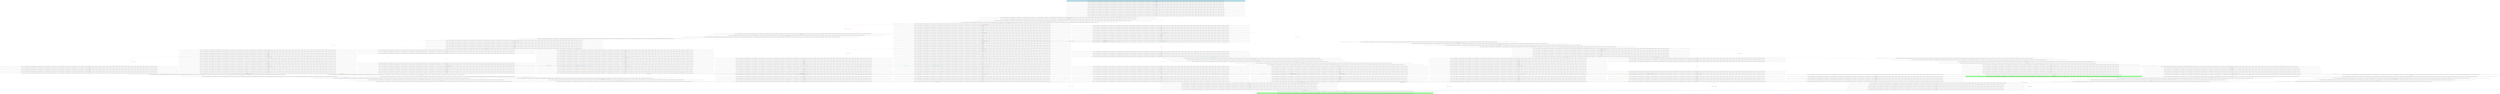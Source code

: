digraph G {
0 [label="{ (not (cleaning)), (current_state_0 s0_handler_cleaning_0), (not (current_state_0 s0_handler_cleaning_broken)), (current_state_1 s1_handler_film_deposition_0), (not (current_state_1 s1_handler_film_deposition_broken)), (current_state_2 s2_handler_resist_coating_0), (not (current_state_2 s2_handler_resist_coating_broken)), (current_state_3 s3_handler_exposure_0), (not (current_state_3 s3_handler_exposure_broken)), (current_state_4 s4_handler_development_0), (not (current_state_4 s4_handler_development_broken)), (not (development)), (not (dummy_goal)), (not (exposure)), (not (film_deposition)), (not (newautstate q2)), (not (newautstate q3)), (not (newautstate q4)), (not (newautstate q5)), (not (newautstate q6)), (not (newautstate q7)), (not (newautstate q8)), (oldautstate q1), (not (oldautstate q2)), (not (oldautstate q3)), (not (oldautstate q4)), (not (oldautstate q5)), (not (oldautstate q6)), (not (oldautstate q7)), (not (oldautstate q8)), (not (repair)), (not (resist_coating)), (startsymb), (trans_mode) }"];
1 [label="{ (not (cleaning)), (current_state_0 s0_handler_cleaning_0), (not (current_state_0 s0_handler_cleaning_broken)), (current_state_1 s1_handler_film_deposition_0), (not (current_state_1 s1_handler_film_deposition_broken)), (current_state_2 s2_handler_resist_coating_0), (not (current_state_2 s2_handler_resist_coating_broken)), (current_state_3 s3_handler_exposure_0), (not (current_state_3 s3_handler_exposure_broken)), (current_state_4 s4_handler_development_0), (not (current_state_4 s4_handler_development_broken)), (not (development)), (not (dummy_goal)), (not (exposure)), (not (film_deposition)), (not (newautstate q2)), (newautstate q3), (not (newautstate q4)), (not (newautstate q5)), (not (newautstate q6)), (not (newautstate q7)), (not (newautstate q8)), (oldautstate q1), (not (oldautstate q2)), (not (oldautstate q3)), (not (oldautstate q4)), (not (oldautstate q5)), (not (oldautstate q6)), (not (oldautstate q7)), (not (oldautstate q8)), (not (repair)), (not (resist_coating)), (startsymb), (trans_mode) }"];
2 [label="{ (not (cleaning)), (current_state_0 s0_handler_cleaning_0), (not (current_state_0 s0_handler_cleaning_broken)), (current_state_1 s1_handler_film_deposition_0), (not (current_state_1 s1_handler_film_deposition_broken)), (current_state_2 s2_handler_resist_coating_0), (not (current_state_2 s2_handler_resist_coating_broken)), (current_state_3 s3_handler_exposure_0), (not (current_state_3 s3_handler_exposure_broken)), (current_state_4 s4_handler_development_0), (not (current_state_4 s4_handler_development_broken)), (not (development)), (not (dummy_goal)), (not (exposure)), (not (film_deposition)), (not (newautstate q2)), (newautstate q3), (not (newautstate q4)), (not (newautstate q5)), (not (newautstate q6)), (not (newautstate q7)), (not (newautstate q8)), (not (oldautstate q1)), (not (oldautstate q2)), (not (oldautstate q3)), (not (oldautstate q4)), (not (oldautstate q5)), (not (oldautstate q6)), (not (oldautstate q7)), (not (oldautstate q8)), (not (repair)), (not (resist_coating)), (startsymb), (sync_mode) }"];
3 [label="{ (not (cleaning)), (current_state_0 s0_handler_cleaning_0), (not (current_state_0 s0_handler_cleaning_broken)), (current_state_1 s1_handler_film_deposition_0), (not (current_state_1 s1_handler_film_deposition_broken)), (current_state_2 s2_handler_resist_coating_0), (not (current_state_2 s2_handler_resist_coating_broken)), (current_state_3 s3_handler_exposure_0), (not (current_state_3 s3_handler_exposure_broken)), (current_state_4 s4_handler_development_0), (not (current_state_4 s4_handler_development_broken)), (not (development)), (not (dummy_goal)), (not (exposure)), (not (film_deposition)), (not (newautstate q2)), (not (newautstate q3)), (not (newautstate q4)), (not (newautstate q5)), (not (newautstate q6)), (not (newautstate q7)), (not (newautstate q8)), (not (oldautstate q1)), (not (oldautstate q2)), (oldautstate q3), (not (oldautstate q4)), (not (oldautstate q5)), (not (oldautstate q6)), (not (oldautstate q7)), (not (oldautstate q8)), (not (repair)), (not (resist_coating)), (startsymb), (sync_mode) }"];
4 [label="{ (not (cleaning)), (current_state_0 s0_handler_cleaning_0), (not (current_state_0 s0_handler_cleaning_broken)), (current_state_1 s1_handler_film_deposition_0), (not (current_state_1 s1_handler_film_deposition_broken)), (current_state_2 s2_handler_resist_coating_0), (not (current_state_2 s2_handler_resist_coating_broken)), (current_state_3 s3_handler_exposure_0), (not (current_state_3 s3_handler_exposure_broken)), (current_state_4 s4_handler_development_0), (not (current_state_4 s4_handler_development_broken)), (not (development)), (not (dummy_goal)), (not (exposure)), (not (film_deposition)), (not (newautstate q2)), (not (newautstate q3)), (not (newautstate q4)), (not (newautstate q5)), (not (newautstate q6)), (not (newautstate q7)), (not (newautstate q8)), (not (oldautstate q1)), (not (oldautstate q2)), (oldautstate q3), (not (oldautstate q4)), (not (oldautstate q5)), (not (oldautstate q6)), (not (oldautstate q7)), (not (oldautstate q8)), (not (repair)), (not (resist_coating)), (startsymb), (world_mode) }"];
5 [label="{ (not (cleaning)), (current_state_0 s0_handler_cleaning_0), (not (current_state_0 s0_handler_cleaning_broken)), (current_state_1 s1_handler_film_deposition_0), (not (current_state_1 s1_handler_film_deposition_broken)), (current_state_2 s2_handler_resist_coating_0), (not (current_state_2 s2_handler_resist_coating_broken)), (current_state_3 s3_handler_exposure_0), (not (current_state_3 s3_handler_exposure_broken)), (current_state_4 s4_handler_development_0), (not (current_state_4 s4_handler_development_broken)), (not (development)), (not (dummy_goal)), (not (exposure)), (not (film_deposition)), (not (newautstate q2)), (not (newautstate q3)), (not (newautstate q4)), (not (newautstate q5)), (not (newautstate q6)), (not (newautstate q7)), (not (newautstate q8)), (not (oldautstate q1)), (not (oldautstate q2)), (oldautstate q3), (not (oldautstate q4)), (not (oldautstate q5)), (not (oldautstate q6)), (not (oldautstate q7)), (not (oldautstate q8)), (not (repair)), (not (resist_coating)), (not (startsymb)), (trans_mode) }"];
6 [label="{ (not (cleaning)), (current_state_0 s0_handler_cleaning_0), (not (current_state_0 s0_handler_cleaning_broken)), (current_state_1 s1_handler_film_deposition_0), (not (current_state_1 s1_handler_film_deposition_broken)), (current_state_2 s2_handler_resist_coating_0), (not (current_state_2 s2_handler_resist_coating_broken)), (current_state_3 s3_handler_exposure_0), (not (current_state_3 s3_handler_exposure_broken)), (current_state_4 s4_handler_development_0), (not (current_state_4 s4_handler_development_broken)), (not (development)), (not (dummy_goal)), (not (exposure)), (not (film_deposition)), (not (newautstate q2)), (newautstate q3), (not (newautstate q4)), (not (newautstate q5)), (not (newautstate q6)), (not (newautstate q7)), (not (newautstate q8)), (not (oldautstate q1)), (not (oldautstate q2)), (oldautstate q3), (not (oldautstate q4)), (not (oldautstate q5)), (not (oldautstate q6)), (not (oldautstate q7)), (not (oldautstate q8)), (not (repair)), (not (resist_coating)), (not (startsymb)), (trans_mode) }"];
7 [label="{ (not (cleaning)), (current_state_0 s0_handler_cleaning_0), (not (current_state_0 s0_handler_cleaning_broken)), (current_state_1 s1_handler_film_deposition_0), (not (current_state_1 s1_handler_film_deposition_broken)), (current_state_2 s2_handler_resist_coating_0), (not (current_state_2 s2_handler_resist_coating_broken)), (current_state_3 s3_handler_exposure_0), (not (current_state_3 s3_handler_exposure_broken)), (current_state_4 s4_handler_development_0), (not (current_state_4 s4_handler_development_broken)), (not (development)), (not (dummy_goal)), (not (exposure)), (not (film_deposition)), (not (newautstate q2)), (newautstate q3), (not (newautstate q4)), (not (newautstate q5)), (not (newautstate q6)), (not (newautstate q7)), (not (newautstate q8)), (not (oldautstate q1)), (not (oldautstate q2)), (not (oldautstate q3)), (not (oldautstate q4)), (not (oldautstate q5)), (not (oldautstate q6)), (not (oldautstate q7)), (not (oldautstate q8)), (not (repair)), (not (resist_coating)), (not (startsymb)), (sync_mode) }"];
8 [label="{ (not (cleaning)), (current_state_0 s0_handler_cleaning_0), (not (current_state_0 s0_handler_cleaning_broken)), (current_state_1 s1_handler_film_deposition_0), (not (current_state_1 s1_handler_film_deposition_broken)), (current_state_2 s2_handler_resist_coating_0), (not (current_state_2 s2_handler_resist_coating_broken)), (current_state_3 s3_handler_exposure_0), (not (current_state_3 s3_handler_exposure_broken)), (current_state_4 s4_handler_development_0), (not (current_state_4 s4_handler_development_broken)), (not (development)), (not (dummy_goal)), (not (exposure)), (not (film_deposition)), (not (newautstate q2)), (not (newautstate q3)), (not (newautstate q4)), (not (newautstate q5)), (not (newautstate q6)), (not (newautstate q7)), (not (newautstate q8)), (not (oldautstate q1)), (not (oldautstate q2)), (oldautstate q3), (not (oldautstate q4)), (not (oldautstate q5)), (not (oldautstate q6)), (not (oldautstate q7)), (not (oldautstate q8)), (not (repair)), (not (resist_coating)), (not (startsymb)), (sync_mode) }"];
9 [label="{ (not (cleaning)), (current_state_0 s0_handler_cleaning_0), (not (current_state_0 s0_handler_cleaning_broken)), (current_state_1 s1_handler_film_deposition_0), (not (current_state_1 s1_handler_film_deposition_broken)), (current_state_2 s2_handler_resist_coating_0), (not (current_state_2 s2_handler_resist_coating_broken)), (current_state_3 s3_handler_exposure_0), (not (current_state_3 s3_handler_exposure_broken)), (current_state_4 s4_handler_development_0), (not (current_state_4 s4_handler_development_broken)), (not (development)), (not (dummy_goal)), (not (exposure)), (not (film_deposition)), (not (newautstate q2)), (not (newautstate q3)), (not (newautstate q4)), (not (newautstate q5)), (not (newautstate q6)), (not (newautstate q7)), (not (newautstate q8)), (not (oldautstate q1)), (not (oldautstate q2)), (oldautstate q3), (not (oldautstate q4)), (not (oldautstate q5)), (not (oldautstate q6)), (not (oldautstate q7)), (not (oldautstate q8)), (not (repair)), (not (resist_coating)), (not (startsymb)), (world_mode) }"];
10 [label="{ (cleaning), (not (current_state_0 s0_handler_cleaning_0)), (current_state_0 s0_handler_cleaning_broken), (current_state_1 s1_handler_film_deposition_0), (not (current_state_1 s1_handler_film_deposition_broken)), (current_state_2 s2_handler_resist_coating_0), (not (current_state_2 s2_handler_resist_coating_broken)), (current_state_3 s3_handler_exposure_0), (not (current_state_3 s3_handler_exposure_broken)), (current_state_4 s4_handler_development_0), (not (current_state_4 s4_handler_development_broken)), (not (development)), (not (dummy_goal)), (not (exposure)), (not (film_deposition)), (not (newautstate q2)), (not (newautstate q3)), (not (newautstate q4)), (not (newautstate q5)), (not (newautstate q6)), (not (newautstate q7)), (not (newautstate q8)), (not (oldautstate q1)), (not (oldautstate q2)), (oldautstate q3), (not (oldautstate q4)), (not (oldautstate q5)), (not (oldautstate q6)), (not (oldautstate q7)), (not (oldautstate q8)), (not (repair)), (not (resist_coating)), (not (startsymb)), (trans_mode) }"];
11 [label="{ (cleaning), (current_state_0 s0_handler_cleaning_0), (not (current_state_0 s0_handler_cleaning_broken)), (current_state_1 s1_handler_film_deposition_0), (not (current_state_1 s1_handler_film_deposition_broken)), (current_state_2 s2_handler_resist_coating_0), (not (current_state_2 s2_handler_resist_coating_broken)), (current_state_3 s3_handler_exposure_0), (not (current_state_3 s3_handler_exposure_broken)), (current_state_4 s4_handler_development_0), (not (current_state_4 s4_handler_development_broken)), (not (development)), (not (dummy_goal)), (not (exposure)), (not (film_deposition)), (not (newautstate q2)), (not (newautstate q3)), (not (newautstate q4)), (not (newautstate q5)), (not (newautstate q6)), (not (newautstate q7)), (not (newautstate q8)), (not (oldautstate q1)), (not (oldautstate q2)), (oldautstate q3), (not (oldautstate q4)), (not (oldautstate q5)), (not (oldautstate q6)), (not (oldautstate q7)), (not (oldautstate q8)), (not (repair)), (not (resist_coating)), (not (startsymb)), (trans_mode) }"];
12 [label="{ (cleaning), (not (current_state_0 s0_handler_cleaning_0)), (current_state_0 s0_handler_cleaning_broken), (current_state_1 s1_handler_film_deposition_0), (not (current_state_1 s1_handler_film_deposition_broken)), (current_state_2 s2_handler_resist_coating_0), (not (current_state_2 s2_handler_resist_coating_broken)), (current_state_3 s3_handler_exposure_0), (not (current_state_3 s3_handler_exposure_broken)), (current_state_4 s4_handler_development_0), (not (current_state_4 s4_handler_development_broken)), (not (development)), (not (dummy_goal)), (not (exposure)), (not (film_deposition)), (not (newautstate q2)), (not (newautstate q3)), (newautstate q4), (not (newautstate q5)), (not (newautstate q6)), (not (newautstate q7)), (not (newautstate q8)), (not (oldautstate q1)), (not (oldautstate q2)), (oldautstate q3), (not (oldautstate q4)), (not (oldautstate q5)), (not (oldautstate q6)), (not (oldautstate q7)), (not (oldautstate q8)), (not (repair)), (not (resist_coating)), (not (startsymb)), (trans_mode) }"];
13 [label="{ (cleaning), (current_state_0 s0_handler_cleaning_0), (not (current_state_0 s0_handler_cleaning_broken)), (current_state_1 s1_handler_film_deposition_0), (not (current_state_1 s1_handler_film_deposition_broken)), (current_state_2 s2_handler_resist_coating_0), (not (current_state_2 s2_handler_resist_coating_broken)), (current_state_3 s3_handler_exposure_0), (not (current_state_3 s3_handler_exposure_broken)), (current_state_4 s4_handler_development_0), (not (current_state_4 s4_handler_development_broken)), (not (development)), (not (dummy_goal)), (not (exposure)), (not (film_deposition)), (not (newautstate q2)), (not (newautstate q3)), (newautstate q4), (not (newautstate q5)), (not (newautstate q6)), (not (newautstate q7)), (not (newautstate q8)), (not (oldautstate q1)), (not (oldautstate q2)), (oldautstate q3), (not (oldautstate q4)), (not (oldautstate q5)), (not (oldautstate q6)), (not (oldautstate q7)), (not (oldautstate q8)), (not (repair)), (not (resist_coating)), (not (startsymb)), (trans_mode) }"];
14 [label="{ (cleaning), (not (current_state_0 s0_handler_cleaning_0)), (current_state_0 s0_handler_cleaning_broken), (current_state_1 s1_handler_film_deposition_0), (not (current_state_1 s1_handler_film_deposition_broken)), (current_state_2 s2_handler_resist_coating_0), (not (current_state_2 s2_handler_resist_coating_broken)), (current_state_3 s3_handler_exposure_0), (not (current_state_3 s3_handler_exposure_broken)), (current_state_4 s4_handler_development_0), (not (current_state_4 s4_handler_development_broken)), (not (development)), (not (dummy_goal)), (not (exposure)), (not (film_deposition)), (not (newautstate q2)), (not (newautstate q3)), (newautstate q4), (not (newautstate q5)), (not (newautstate q6)), (not (newautstate q7)), (not (newautstate q8)), (not (oldautstate q1)), (not (oldautstate q2)), (not (oldautstate q3)), (not (oldautstate q4)), (not (oldautstate q5)), (not (oldautstate q6)), (not (oldautstate q7)), (not (oldautstate q8)), (not (repair)), (not (resist_coating)), (not (startsymb)), (sync_mode) }"];
15 [label="{ (cleaning), (current_state_0 s0_handler_cleaning_0), (not (current_state_0 s0_handler_cleaning_broken)), (current_state_1 s1_handler_film_deposition_0), (not (current_state_1 s1_handler_film_deposition_broken)), (current_state_2 s2_handler_resist_coating_0), (not (current_state_2 s2_handler_resist_coating_broken)), (current_state_3 s3_handler_exposure_0), (not (current_state_3 s3_handler_exposure_broken)), (current_state_4 s4_handler_development_0), (not (current_state_4 s4_handler_development_broken)), (not (development)), (not (dummy_goal)), (not (exposure)), (not (film_deposition)), (not (newautstate q2)), (not (newautstate q3)), (newautstate q4), (not (newautstate q5)), (not (newautstate q6)), (not (newautstate q7)), (not (newautstate q8)), (not (oldautstate q1)), (not (oldautstate q2)), (not (oldautstate q3)), (not (oldautstate q4)), (not (oldautstate q5)), (not (oldautstate q6)), (not (oldautstate q7)), (not (oldautstate q8)), (not (repair)), (not (resist_coating)), (not (startsymb)), (sync_mode) }"];
16 [label="{ (cleaning), (not (current_state_0 s0_handler_cleaning_0)), (current_state_0 s0_handler_cleaning_broken), (current_state_1 s1_handler_film_deposition_0), (not (current_state_1 s1_handler_film_deposition_broken)), (current_state_2 s2_handler_resist_coating_0), (not (current_state_2 s2_handler_resist_coating_broken)), (current_state_3 s3_handler_exposure_0), (not (current_state_3 s3_handler_exposure_broken)), (current_state_4 s4_handler_development_0), (not (current_state_4 s4_handler_development_broken)), (not (development)), (not (dummy_goal)), (not (exposure)), (not (film_deposition)), (not (newautstate q2)), (not (newautstate q3)), (not (newautstate q4)), (not (newautstate q5)), (not (newautstate q6)), (not (newautstate q7)), (not (newautstate q8)), (not (oldautstate q1)), (not (oldautstate q2)), (not (oldautstate q3)), (oldautstate q4), (not (oldautstate q5)), (not (oldautstate q6)), (not (oldautstate q7)), (not (oldautstate q8)), (not (repair)), (not (resist_coating)), (not (startsymb)), (sync_mode) }"];
17 [label="{ (cleaning), (current_state_0 s0_handler_cleaning_0), (not (current_state_0 s0_handler_cleaning_broken)), (current_state_1 s1_handler_film_deposition_0), (not (current_state_1 s1_handler_film_deposition_broken)), (current_state_2 s2_handler_resist_coating_0), (not (current_state_2 s2_handler_resist_coating_broken)), (current_state_3 s3_handler_exposure_0), (not (current_state_3 s3_handler_exposure_broken)), (current_state_4 s4_handler_development_0), (not (current_state_4 s4_handler_development_broken)), (not (development)), (not (dummy_goal)), (not (exposure)), (not (film_deposition)), (not (newautstate q2)), (not (newautstate q3)), (not (newautstate q4)), (not (newautstate q5)), (not (newautstate q6)), (not (newautstate q7)), (not (newautstate q8)), (not (oldautstate q1)), (not (oldautstate q2)), (not (oldautstate q3)), (oldautstate q4), (not (oldautstate q5)), (not (oldautstate q6)), (not (oldautstate q7)), (not (oldautstate q8)), (not (repair)), (not (resist_coating)), (not (startsymb)), (sync_mode) }"];
18 [label="{ (cleaning), (not (current_state_0 s0_handler_cleaning_0)), (current_state_0 s0_handler_cleaning_broken), (current_state_1 s1_handler_film_deposition_0), (not (current_state_1 s1_handler_film_deposition_broken)), (current_state_2 s2_handler_resist_coating_0), (not (current_state_2 s2_handler_resist_coating_broken)), (current_state_3 s3_handler_exposure_0), (not (current_state_3 s3_handler_exposure_broken)), (current_state_4 s4_handler_development_0), (not (current_state_4 s4_handler_development_broken)), (not (development)), (not (dummy_goal)), (not (exposure)), (not (film_deposition)), (not (newautstate q2)), (not (newautstate q3)), (not (newautstate q4)), (not (newautstate q5)), (not (newautstate q6)), (not (newautstate q7)), (not (newautstate q8)), (not (oldautstate q1)), (not (oldautstate q2)), (not (oldautstate q3)), (oldautstate q4), (not (oldautstate q5)), (not (oldautstate q6)), (not (oldautstate q7)), (not (oldautstate q8)), (not (repair)), (not (resist_coating)), (not (startsymb)), (world_mode) }"];
19 [label="{ (cleaning), (current_state_0 s0_handler_cleaning_0), (not (current_state_0 s0_handler_cleaning_broken)), (current_state_1 s1_handler_film_deposition_0), (not (current_state_1 s1_handler_film_deposition_broken)), (current_state_2 s2_handler_resist_coating_0), (not (current_state_2 s2_handler_resist_coating_broken)), (current_state_3 s3_handler_exposure_0), (not (current_state_3 s3_handler_exposure_broken)), (current_state_4 s4_handler_development_0), (not (current_state_4 s4_handler_development_broken)), (not (development)), (not (dummy_goal)), (not (exposure)), (not (film_deposition)), (not (newautstate q2)), (not (newautstate q3)), (not (newautstate q4)), (not (newautstate q5)), (not (newautstate q6)), (not (newautstate q7)), (not (newautstate q8)), (not (oldautstate q1)), (not (oldautstate q2)), (not (oldautstate q3)), (oldautstate q4), (not (oldautstate q5)), (not (oldautstate q6)), (not (oldautstate q7)), (not (oldautstate q8)), (not (repair)), (not (resist_coating)), (not (startsymb)), (world_mode) }"];
20 [label="{ (not (cleaning)), (not (current_state_0 s0_handler_cleaning_0)), (current_state_0 s0_handler_cleaning_broken), (current_state_1 s1_handler_film_deposition_0), (not (current_state_1 s1_handler_film_deposition_broken)), (current_state_2 s2_handler_resist_coating_0), (not (current_state_2 s2_handler_resist_coating_broken)), (current_state_3 s3_handler_exposure_0), (not (current_state_3 s3_handler_exposure_broken)), (current_state_4 s4_handler_development_0), (not (current_state_4 s4_handler_development_broken)), (not (development)), (not (dummy_goal)), (not (exposure)), (film_deposition), (not (newautstate q2)), (not (newautstate q3)), (not (newautstate q4)), (not (newautstate q5)), (not (newautstate q6)), (not (newautstate q7)), (not (newautstate q8)), (not (oldautstate q1)), (not (oldautstate q2)), (not (oldautstate q3)), (oldautstate q4), (not (oldautstate q5)), (not (oldautstate q6)), (not (oldautstate q7)), (not (oldautstate q8)), (not (repair)), (not (resist_coating)), (not (startsymb)), (trans_mode) }"];
21 [label="{ (not (cleaning)), (not (current_state_0 s0_handler_cleaning_0)), (current_state_0 s0_handler_cleaning_broken), (not (current_state_1 s1_handler_film_deposition_0)), (current_state_1 s1_handler_film_deposition_broken), (current_state_2 s2_handler_resist_coating_0), (not (current_state_2 s2_handler_resist_coating_broken)), (current_state_3 s3_handler_exposure_0), (not (current_state_3 s3_handler_exposure_broken)), (current_state_4 s4_handler_development_0), (not (current_state_4 s4_handler_development_broken)), (not (development)), (not (dummy_goal)), (not (exposure)), (film_deposition), (not (newautstate q2)), (not (newautstate q3)), (not (newautstate q4)), (not (newautstate q5)), (not (newautstate q6)), (not (newautstate q7)), (not (newautstate q8)), (not (oldautstate q1)), (not (oldautstate q2)), (not (oldautstate q3)), (oldautstate q4), (not (oldautstate q5)), (not (oldautstate q6)), (not (oldautstate q7)), (not (oldautstate q8)), (not (repair)), (not (resist_coating)), (not (startsymb)), (trans_mode) }"];
22 [label="{ (not (cleaning)), (current_state_0 s0_handler_cleaning_0), (not (current_state_0 s0_handler_cleaning_broken)), (current_state_1 s1_handler_film_deposition_0), (not (current_state_1 s1_handler_film_deposition_broken)), (current_state_2 s2_handler_resist_coating_0), (not (current_state_2 s2_handler_resist_coating_broken)), (current_state_3 s3_handler_exposure_0), (not (current_state_3 s3_handler_exposure_broken)), (current_state_4 s4_handler_development_0), (not (current_state_4 s4_handler_development_broken)), (not (development)), (not (dummy_goal)), (not (exposure)), (film_deposition), (not (newautstate q2)), (not (newautstate q3)), (not (newautstate q4)), (not (newautstate q5)), (not (newautstate q6)), (not (newautstate q7)), (not (newautstate q8)), (not (oldautstate q1)), (not (oldautstate q2)), (not (oldautstate q3)), (oldautstate q4), (not (oldautstate q5)), (not (oldautstate q6)), (not (oldautstate q7)), (not (oldautstate q8)), (not (repair)), (not (resist_coating)), (not (startsymb)), (trans_mode) }"];
23 [label="{ (not (cleaning)), (current_state_0 s0_handler_cleaning_0), (not (current_state_0 s0_handler_cleaning_broken)), (not (current_state_1 s1_handler_film_deposition_0)), (current_state_1 s1_handler_film_deposition_broken), (current_state_2 s2_handler_resist_coating_0), (not (current_state_2 s2_handler_resist_coating_broken)), (current_state_3 s3_handler_exposure_0), (not (current_state_3 s3_handler_exposure_broken)), (current_state_4 s4_handler_development_0), (not (current_state_4 s4_handler_development_broken)), (not (development)), (not (dummy_goal)), (not (exposure)), (film_deposition), (not (newautstate q2)), (not (newautstate q3)), (not (newautstate q4)), (not (newautstate q5)), (not (newautstate q6)), (not (newautstate q7)), (not (newautstate q8)), (not (oldautstate q1)), (not (oldautstate q2)), (not (oldautstate q3)), (oldautstate q4), (not (oldautstate q5)), (not (oldautstate q6)), (not (oldautstate q7)), (not (oldautstate q8)), (not (repair)), (not (resist_coating)), (not (startsymb)), (trans_mode) }"];
24 [label="{ (not (cleaning)), (not (current_state_0 s0_handler_cleaning_0)), (current_state_0 s0_handler_cleaning_broken), (current_state_1 s1_handler_film_deposition_0), (not (current_state_1 s1_handler_film_deposition_broken)), (current_state_2 s2_handler_resist_coating_0), (not (current_state_2 s2_handler_resist_coating_broken)), (current_state_3 s3_handler_exposure_0), (not (current_state_3 s3_handler_exposure_broken)), (current_state_4 s4_handler_development_0), (not (current_state_4 s4_handler_development_broken)), (not (development)), (not (dummy_goal)), (not (exposure)), (film_deposition), (not (newautstate q2)), (not (newautstate q3)), (not (newautstate q4)), (newautstate q5), (not (newautstate q6)), (not (newautstate q7)), (not (newautstate q8)), (not (oldautstate q1)), (not (oldautstate q2)), (not (oldautstate q3)), (oldautstate q4), (not (oldautstate q5)), (not (oldautstate q6)), (not (oldautstate q7)), (not (oldautstate q8)), (not (repair)), (not (resist_coating)), (not (startsymb)), (trans_mode) }"];
25 [label="{ (not (cleaning)), (not (current_state_0 s0_handler_cleaning_0)), (current_state_0 s0_handler_cleaning_broken), (not (current_state_1 s1_handler_film_deposition_0)), (current_state_1 s1_handler_film_deposition_broken), (current_state_2 s2_handler_resist_coating_0), (not (current_state_2 s2_handler_resist_coating_broken)), (current_state_3 s3_handler_exposure_0), (not (current_state_3 s3_handler_exposure_broken)), (current_state_4 s4_handler_development_0), (not (current_state_4 s4_handler_development_broken)), (not (development)), (not (dummy_goal)), (not (exposure)), (film_deposition), (not (newautstate q2)), (not (newautstate q3)), (not (newautstate q4)), (newautstate q5), (not (newautstate q6)), (not (newautstate q7)), (not (newautstate q8)), (not (oldautstate q1)), (not (oldautstate q2)), (not (oldautstate q3)), (oldautstate q4), (not (oldautstate q5)), (not (oldautstate q6)), (not (oldautstate q7)), (not (oldautstate q8)), (not (repair)), (not (resist_coating)), (not (startsymb)), (trans_mode) }"];
26 [label="{ (not (cleaning)), (current_state_0 s0_handler_cleaning_0), (not (current_state_0 s0_handler_cleaning_broken)), (current_state_1 s1_handler_film_deposition_0), (not (current_state_1 s1_handler_film_deposition_broken)), (current_state_2 s2_handler_resist_coating_0), (not (current_state_2 s2_handler_resist_coating_broken)), (current_state_3 s3_handler_exposure_0), (not (current_state_3 s3_handler_exposure_broken)), (current_state_4 s4_handler_development_0), (not (current_state_4 s4_handler_development_broken)), (not (development)), (not (dummy_goal)), (not (exposure)), (film_deposition), (not (newautstate q2)), (not (newautstate q3)), (not (newautstate q4)), (newautstate q5), (not (newautstate q6)), (not (newautstate q7)), (not (newautstate q8)), (not (oldautstate q1)), (not (oldautstate q2)), (not (oldautstate q3)), (oldautstate q4), (not (oldautstate q5)), (not (oldautstate q6)), (not (oldautstate q7)), (not (oldautstate q8)), (not (repair)), (not (resist_coating)), (not (startsymb)), (trans_mode) }"];
27 [label="{ (not (cleaning)), (current_state_0 s0_handler_cleaning_0), (not (current_state_0 s0_handler_cleaning_broken)), (not (current_state_1 s1_handler_film_deposition_0)), (current_state_1 s1_handler_film_deposition_broken), (current_state_2 s2_handler_resist_coating_0), (not (current_state_2 s2_handler_resist_coating_broken)), (current_state_3 s3_handler_exposure_0), (not (current_state_3 s3_handler_exposure_broken)), (current_state_4 s4_handler_development_0), (not (current_state_4 s4_handler_development_broken)), (not (development)), (not (dummy_goal)), (not (exposure)), (film_deposition), (not (newautstate q2)), (not (newautstate q3)), (not (newautstate q4)), (newautstate q5), (not (newautstate q6)), (not (newautstate q7)), (not (newautstate q8)), (not (oldautstate q1)), (not (oldautstate q2)), (not (oldautstate q3)), (oldautstate q4), (not (oldautstate q5)), (not (oldautstate q6)), (not (oldautstate q7)), (not (oldautstate q8)), (not (repair)), (not (resist_coating)), (not (startsymb)), (trans_mode) }"];
28 [label="{ (not (cleaning)), (not (current_state_0 s0_handler_cleaning_0)), (current_state_0 s0_handler_cleaning_broken), (current_state_1 s1_handler_film_deposition_0), (not (current_state_1 s1_handler_film_deposition_broken)), (current_state_2 s2_handler_resist_coating_0), (not (current_state_2 s2_handler_resist_coating_broken)), (current_state_3 s3_handler_exposure_0), (not (current_state_3 s3_handler_exposure_broken)), (current_state_4 s4_handler_development_0), (not (current_state_4 s4_handler_development_broken)), (not (development)), (not (dummy_goal)), (not (exposure)), (film_deposition), (not (newautstate q2)), (not (newautstate q3)), (not (newautstate q4)), (newautstate q5), (not (newautstate q6)), (not (newautstate q7)), (not (newautstate q8)), (not (oldautstate q1)), (not (oldautstate q2)), (not (oldautstate q3)), (not (oldautstate q4)), (not (oldautstate q5)), (not (oldautstate q6)), (not (oldautstate q7)), (not (oldautstate q8)), (not (repair)), (not (resist_coating)), (not (startsymb)), (sync_mode) }"];
29 [label="{ (not (cleaning)), (not (current_state_0 s0_handler_cleaning_0)), (current_state_0 s0_handler_cleaning_broken), (not (current_state_1 s1_handler_film_deposition_0)), (current_state_1 s1_handler_film_deposition_broken), (current_state_2 s2_handler_resist_coating_0), (not (current_state_2 s2_handler_resist_coating_broken)), (current_state_3 s3_handler_exposure_0), (not (current_state_3 s3_handler_exposure_broken)), (current_state_4 s4_handler_development_0), (not (current_state_4 s4_handler_development_broken)), (not (development)), (not (dummy_goal)), (not (exposure)), (film_deposition), (not (newautstate q2)), (not (newautstate q3)), (not (newautstate q4)), (newautstate q5), (not (newautstate q6)), (not (newautstate q7)), (not (newautstate q8)), (not (oldautstate q1)), (not (oldautstate q2)), (not (oldautstate q3)), (not (oldautstate q4)), (not (oldautstate q5)), (not (oldautstate q6)), (not (oldautstate q7)), (not (oldautstate q8)), (not (repair)), (not (resist_coating)), (not (startsymb)), (sync_mode) }"];
30 [label="{ (not (cleaning)), (current_state_0 s0_handler_cleaning_0), (not (current_state_0 s0_handler_cleaning_broken)), (current_state_1 s1_handler_film_deposition_0), (not (current_state_1 s1_handler_film_deposition_broken)), (current_state_2 s2_handler_resist_coating_0), (not (current_state_2 s2_handler_resist_coating_broken)), (current_state_3 s3_handler_exposure_0), (not (current_state_3 s3_handler_exposure_broken)), (current_state_4 s4_handler_development_0), (not (current_state_4 s4_handler_development_broken)), (not (development)), (not (dummy_goal)), (not (exposure)), (film_deposition), (not (newautstate q2)), (not (newautstate q3)), (not (newautstate q4)), (newautstate q5), (not (newautstate q6)), (not (newautstate q7)), (not (newautstate q8)), (not (oldautstate q1)), (not (oldautstate q2)), (not (oldautstate q3)), (not (oldautstate q4)), (not (oldautstate q5)), (not (oldautstate q6)), (not (oldautstate q7)), (not (oldautstate q8)), (not (repair)), (not (resist_coating)), (not (startsymb)), (sync_mode) }"];
31 [label="{ (not (cleaning)), (current_state_0 s0_handler_cleaning_0), (not (current_state_0 s0_handler_cleaning_broken)), (not (current_state_1 s1_handler_film_deposition_0)), (current_state_1 s1_handler_film_deposition_broken), (current_state_2 s2_handler_resist_coating_0), (not (current_state_2 s2_handler_resist_coating_broken)), (current_state_3 s3_handler_exposure_0), (not (current_state_3 s3_handler_exposure_broken)), (current_state_4 s4_handler_development_0), (not (current_state_4 s4_handler_development_broken)), (not (development)), (not (dummy_goal)), (not (exposure)), (film_deposition), (not (newautstate q2)), (not (newautstate q3)), (not (newautstate q4)), (newautstate q5), (not (newautstate q6)), (not (newautstate q7)), (not (newautstate q8)), (not (oldautstate q1)), (not (oldautstate q2)), (not (oldautstate q3)), (not (oldautstate q4)), (not (oldautstate q5)), (not (oldautstate q6)), (not (oldautstate q7)), (not (oldautstate q8)), (not (repair)), (not (resist_coating)), (not (startsymb)), (sync_mode) }"];
32 [label="{ (not (cleaning)), (not (current_state_0 s0_handler_cleaning_0)), (current_state_0 s0_handler_cleaning_broken), (current_state_1 s1_handler_film_deposition_0), (not (current_state_1 s1_handler_film_deposition_broken)), (current_state_2 s2_handler_resist_coating_0), (not (current_state_2 s2_handler_resist_coating_broken)), (current_state_3 s3_handler_exposure_0), (not (current_state_3 s3_handler_exposure_broken)), (current_state_4 s4_handler_development_0), (not (current_state_4 s4_handler_development_broken)), (not (development)), (not (dummy_goal)), (not (exposure)), (film_deposition), (not (newautstate q2)), (not (newautstate q3)), (not (newautstate q4)), (not (newautstate q5)), (not (newautstate q6)), (not (newautstate q7)), (not (newautstate q8)), (not (oldautstate q1)), (not (oldautstate q2)), (not (oldautstate q3)), (not (oldautstate q4)), (oldautstate q5), (not (oldautstate q6)), (not (oldautstate q7)), (not (oldautstate q8)), (not (repair)), (not (resist_coating)), (not (startsymb)), (sync_mode) }"];
33 [label="{ (not (cleaning)), (not (current_state_0 s0_handler_cleaning_0)), (current_state_0 s0_handler_cleaning_broken), (not (current_state_1 s1_handler_film_deposition_0)), (current_state_1 s1_handler_film_deposition_broken), (current_state_2 s2_handler_resist_coating_0), (not (current_state_2 s2_handler_resist_coating_broken)), (current_state_3 s3_handler_exposure_0), (not (current_state_3 s3_handler_exposure_broken)), (current_state_4 s4_handler_development_0), (not (current_state_4 s4_handler_development_broken)), (not (development)), (not (dummy_goal)), (not (exposure)), (film_deposition), (not (newautstate q2)), (not (newautstate q3)), (not (newautstate q4)), (not (newautstate q5)), (not (newautstate q6)), (not (newautstate q7)), (not (newautstate q8)), (not (oldautstate q1)), (not (oldautstate q2)), (not (oldautstate q3)), (not (oldautstate q4)), (oldautstate q5), (not (oldautstate q6)), (not (oldautstate q7)), (not (oldautstate q8)), (not (repair)), (not (resist_coating)), (not (startsymb)), (sync_mode) }"];
34 [label="{ (not (cleaning)), (current_state_0 s0_handler_cleaning_0), (not (current_state_0 s0_handler_cleaning_broken)), (current_state_1 s1_handler_film_deposition_0), (not (current_state_1 s1_handler_film_deposition_broken)), (current_state_2 s2_handler_resist_coating_0), (not (current_state_2 s2_handler_resist_coating_broken)), (current_state_3 s3_handler_exposure_0), (not (current_state_3 s3_handler_exposure_broken)), (current_state_4 s4_handler_development_0), (not (current_state_4 s4_handler_development_broken)), (not (development)), (not (dummy_goal)), (not (exposure)), (film_deposition), (not (newautstate q2)), (not (newautstate q3)), (not (newautstate q4)), (not (newautstate q5)), (not (newautstate q6)), (not (newautstate q7)), (not (newautstate q8)), (not (oldautstate q1)), (not (oldautstate q2)), (not (oldautstate q3)), (not (oldautstate q4)), (oldautstate q5), (not (oldautstate q6)), (not (oldautstate q7)), (not (oldautstate q8)), (not (repair)), (not (resist_coating)), (not (startsymb)), (sync_mode) }"];
35 [label="{ (not (cleaning)), (current_state_0 s0_handler_cleaning_0), (not (current_state_0 s0_handler_cleaning_broken)), (not (current_state_1 s1_handler_film_deposition_0)), (current_state_1 s1_handler_film_deposition_broken), (current_state_2 s2_handler_resist_coating_0), (not (current_state_2 s2_handler_resist_coating_broken)), (current_state_3 s3_handler_exposure_0), (not (current_state_3 s3_handler_exposure_broken)), (current_state_4 s4_handler_development_0), (not (current_state_4 s4_handler_development_broken)), (not (development)), (not (dummy_goal)), (not (exposure)), (film_deposition), (not (newautstate q2)), (not (newautstate q3)), (not (newautstate q4)), (not (newautstate q5)), (not (newautstate q6)), (not (newautstate q7)), (not (newautstate q8)), (not (oldautstate q1)), (not (oldautstate q2)), (not (oldautstate q3)), (not (oldautstate q4)), (oldautstate q5), (not (oldautstate q6)), (not (oldautstate q7)), (not (oldautstate q8)), (not (repair)), (not (resist_coating)), (not (startsymb)), (sync_mode) }"];
36 [label="{ (not (cleaning)), (not (current_state_0 s0_handler_cleaning_0)), (current_state_0 s0_handler_cleaning_broken), (current_state_1 s1_handler_film_deposition_0), (not (current_state_1 s1_handler_film_deposition_broken)), (current_state_2 s2_handler_resist_coating_0), (not (current_state_2 s2_handler_resist_coating_broken)), (current_state_3 s3_handler_exposure_0), (not (current_state_3 s3_handler_exposure_broken)), (current_state_4 s4_handler_development_0), (not (current_state_4 s4_handler_development_broken)), (not (development)), (not (dummy_goal)), (not (exposure)), (film_deposition), (not (newautstate q2)), (not (newautstate q3)), (not (newautstate q4)), (not (newautstate q5)), (not (newautstate q6)), (not (newautstate q7)), (not (newautstate q8)), (not (oldautstate q1)), (not (oldautstate q2)), (not (oldautstate q3)), (not (oldautstate q4)), (oldautstate q5), (not (oldautstate q6)), (not (oldautstate q7)), (not (oldautstate q8)), (not (repair)), (not (resist_coating)), (not (startsymb)), (world_mode) }"];
37 [label="{ (not (cleaning)), (not (current_state_0 s0_handler_cleaning_0)), (current_state_0 s0_handler_cleaning_broken), (not (current_state_1 s1_handler_film_deposition_0)), (current_state_1 s1_handler_film_deposition_broken), (current_state_2 s2_handler_resist_coating_0), (not (current_state_2 s2_handler_resist_coating_broken)), (current_state_3 s3_handler_exposure_0), (not (current_state_3 s3_handler_exposure_broken)), (current_state_4 s4_handler_development_0), (not (current_state_4 s4_handler_development_broken)), (not (development)), (not (dummy_goal)), (not (exposure)), (film_deposition), (not (newautstate q2)), (not (newautstate q3)), (not (newautstate q4)), (not (newautstate q5)), (not (newautstate q6)), (not (newautstate q7)), (not (newautstate q8)), (not (oldautstate q1)), (not (oldautstate q2)), (not (oldautstate q3)), (not (oldautstate q4)), (oldautstate q5), (not (oldautstate q6)), (not (oldautstate q7)), (not (oldautstate q8)), (not (repair)), (not (resist_coating)), (not (startsymb)), (world_mode) }"];
38 [label="{ (not (cleaning)), (current_state_0 s0_handler_cleaning_0), (not (current_state_0 s0_handler_cleaning_broken)), (current_state_1 s1_handler_film_deposition_0), (not (current_state_1 s1_handler_film_deposition_broken)), (current_state_2 s2_handler_resist_coating_0), (not (current_state_2 s2_handler_resist_coating_broken)), (current_state_3 s3_handler_exposure_0), (not (current_state_3 s3_handler_exposure_broken)), (current_state_4 s4_handler_development_0), (not (current_state_4 s4_handler_development_broken)), (not (development)), (not (dummy_goal)), (not (exposure)), (film_deposition), (not (newautstate q2)), (not (newautstate q3)), (not (newautstate q4)), (not (newautstate q5)), (not (newautstate q6)), (not (newautstate q7)), (not (newautstate q8)), (not (oldautstate q1)), (not (oldautstate q2)), (not (oldautstate q3)), (not (oldautstate q4)), (oldautstate q5), (not (oldautstate q6)), (not (oldautstate q7)), (not (oldautstate q8)), (not (repair)), (not (resist_coating)), (not (startsymb)), (world_mode) }"];
39 [label="{ (not (cleaning)), (current_state_0 s0_handler_cleaning_0), (not (current_state_0 s0_handler_cleaning_broken)), (not (current_state_1 s1_handler_film_deposition_0)), (current_state_1 s1_handler_film_deposition_broken), (current_state_2 s2_handler_resist_coating_0), (not (current_state_2 s2_handler_resist_coating_broken)), (current_state_3 s3_handler_exposure_0), (not (current_state_3 s3_handler_exposure_broken)), (current_state_4 s4_handler_development_0), (not (current_state_4 s4_handler_development_broken)), (not (development)), (not (dummy_goal)), (not (exposure)), (film_deposition), (not (newautstate q2)), (not (newautstate q3)), (not (newautstate q4)), (not (newautstate q5)), (not (newautstate q6)), (not (newautstate q7)), (not (newautstate q8)), (not (oldautstate q1)), (not (oldautstate q2)), (not (oldautstate q3)), (not (oldautstate q4)), (oldautstate q5), (not (oldautstate q6)), (not (oldautstate q7)), (not (oldautstate q8)), (not (repair)), (not (resist_coating)), (not (startsymb)), (world_mode) }"];
40 [label="{ (not (cleaning)), (not (current_state_0 s0_handler_cleaning_0)), (current_state_0 s0_handler_cleaning_broken), (current_state_1 s1_handler_film_deposition_0), (not (current_state_1 s1_handler_film_deposition_broken)), (not (current_state_2 s2_handler_resist_coating_0)), (current_state_2 s2_handler_resist_coating_broken), (current_state_3 s3_handler_exposure_0), (not (current_state_3 s3_handler_exposure_broken)), (current_state_4 s4_handler_development_0), (not (current_state_4 s4_handler_development_broken)), (not (development)), (not (dummy_goal)), (not (exposure)), (not (film_deposition)), (not (newautstate q2)), (not (newautstate q3)), (not (newautstate q4)), (not (newautstate q5)), (not (newautstate q6)), (not (newautstate q7)), (not (newautstate q8)), (not (oldautstate q1)), (not (oldautstate q2)), (not (oldautstate q3)), (not (oldautstate q4)), (oldautstate q5), (not (oldautstate q6)), (not (oldautstate q7)), (not (oldautstate q8)), (not (repair)), (resist_coating), (not (startsymb)), (trans_mode) }"];
41 [label="{ (not (cleaning)), (not (current_state_0 s0_handler_cleaning_0)), (current_state_0 s0_handler_cleaning_broken), (current_state_1 s1_handler_film_deposition_0), (not (current_state_1 s1_handler_film_deposition_broken)), (current_state_2 s2_handler_resist_coating_0), (not (current_state_2 s2_handler_resist_coating_broken)), (current_state_3 s3_handler_exposure_0), (not (current_state_3 s3_handler_exposure_broken)), (current_state_4 s4_handler_development_0), (not (current_state_4 s4_handler_development_broken)), (not (development)), (not (dummy_goal)), (not (exposure)), (not (film_deposition)), (not (newautstate q2)), (not (newautstate q3)), (not (newautstate q4)), (not (newautstate q5)), (not (newautstate q6)), (not (newautstate q7)), (not (newautstate q8)), (not (oldautstate q1)), (not (oldautstate q2)), (not (oldautstate q3)), (not (oldautstate q4)), (oldautstate q5), (not (oldautstate q6)), (not (oldautstate q7)), (not (oldautstate q8)), (not (repair)), (resist_coating), (not (startsymb)), (trans_mode) }"];
42 [label="{ (not (cleaning)), (current_state_0 s0_handler_cleaning_0), (not (current_state_0 s0_handler_cleaning_broken)), (not (current_state_1 s1_handler_film_deposition_0)), (current_state_1 s1_handler_film_deposition_broken), (current_state_2 s2_handler_resist_coating_0), (not (current_state_2 s2_handler_resist_coating_broken)), (current_state_3 s3_handler_exposure_0), (not (current_state_3 s3_handler_exposure_broken)), (current_state_4 s4_handler_development_0), (not (current_state_4 s4_handler_development_broken)), (not (development)), (not (dummy_goal)), (not (exposure)), (not (film_deposition)), (not (newautstate q2)), (not (newautstate q3)), (not (newautstate q4)), (not (newautstate q5)), (not (newautstate q6)), (not (newautstate q7)), (not (newautstate q8)), (not (oldautstate q1)), (not (oldautstate q2)), (not (oldautstate q3)), (not (oldautstate q4)), (oldautstate q5), (not (oldautstate q6)), (not (oldautstate q7)), (not (oldautstate q8)), (repair), (not (resist_coating)), (not (startsymb)), (trans_mode) }"];
43 [label="{ (not (cleaning)), (current_state_0 s0_handler_cleaning_0), (not (current_state_0 s0_handler_cleaning_broken)), (current_state_1 s1_handler_film_deposition_0), (not (current_state_1 s1_handler_film_deposition_broken)), (not (current_state_2 s2_handler_resist_coating_0)), (current_state_2 s2_handler_resist_coating_broken), (current_state_3 s3_handler_exposure_0), (not (current_state_3 s3_handler_exposure_broken)), (current_state_4 s4_handler_development_0), (not (current_state_4 s4_handler_development_broken)), (not (development)), (not (dummy_goal)), (not (exposure)), (not (film_deposition)), (not (newautstate q2)), (not (newautstate q3)), (not (newautstate q4)), (not (newautstate q5)), (not (newautstate q6)), (not (newautstate q7)), (not (newautstate q8)), (not (oldautstate q1)), (not (oldautstate q2)), (not (oldautstate q3)), (not (oldautstate q4)), (oldautstate q5), (not (oldautstate q6)), (not (oldautstate q7)), (not (oldautstate q8)), (not (repair)), (resist_coating), (not (startsymb)), (trans_mode) }"];
44 [label="{ (not (cleaning)), (current_state_0 s0_handler_cleaning_0), (not (current_state_0 s0_handler_cleaning_broken)), (current_state_1 s1_handler_film_deposition_0), (not (current_state_1 s1_handler_film_deposition_broken)), (current_state_2 s2_handler_resist_coating_0), (not (current_state_2 s2_handler_resist_coating_broken)), (current_state_3 s3_handler_exposure_0), (not (current_state_3 s3_handler_exposure_broken)), (current_state_4 s4_handler_development_0), (not (current_state_4 s4_handler_development_broken)), (not (development)), (not (dummy_goal)), (not (exposure)), (not (film_deposition)), (not (newautstate q2)), (not (newautstate q3)), (not (newautstate q4)), (not (newautstate q5)), (not (newautstate q6)), (not (newautstate q7)), (not (newautstate q8)), (not (oldautstate q1)), (not (oldautstate q2)), (not (oldautstate q3)), (not (oldautstate q4)), (oldautstate q5), (not (oldautstate q6)), (not (oldautstate q7)), (not (oldautstate q8)), (not (repair)), (resist_coating), (not (startsymb)), (trans_mode) }"];
45 [label="{ (not (cleaning)), (current_state_0 s0_handler_cleaning_0), (not (current_state_0 s0_handler_cleaning_broken)), (not (current_state_1 s1_handler_film_deposition_0)), (current_state_1 s1_handler_film_deposition_broken), (not (current_state_2 s2_handler_resist_coating_0)), (current_state_2 s2_handler_resist_coating_broken), (current_state_3 s3_handler_exposure_0), (not (current_state_3 s3_handler_exposure_broken)), (current_state_4 s4_handler_development_0), (not (current_state_4 s4_handler_development_broken)), (not (development)), (not (dummy_goal)), (not (exposure)), (not (film_deposition)), (not (newautstate q2)), (not (newautstate q3)), (not (newautstate q4)), (not (newautstate q5)), (not (newautstate q6)), (not (newautstate q7)), (not (newautstate q8)), (not (oldautstate q1)), (not (oldautstate q2)), (not (oldautstate q3)), (not (oldautstate q4)), (oldautstate q5), (not (oldautstate q6)), (not (oldautstate q7)), (not (oldautstate q8)), (not (repair)), (resist_coating), (not (startsymb)), (trans_mode) }"];
46 [label="{ (not (cleaning)), (current_state_0 s0_handler_cleaning_0), (not (current_state_0 s0_handler_cleaning_broken)), (not (current_state_1 s1_handler_film_deposition_0)), (current_state_1 s1_handler_film_deposition_broken), (current_state_2 s2_handler_resist_coating_0), (not (current_state_2 s2_handler_resist_coating_broken)), (current_state_3 s3_handler_exposure_0), (not (current_state_3 s3_handler_exposure_broken)), (current_state_4 s4_handler_development_0), (not (current_state_4 s4_handler_development_broken)), (not (development)), (not (dummy_goal)), (not (exposure)), (not (film_deposition)), (not (newautstate q2)), (not (newautstate q3)), (not (newautstate q4)), (not (newautstate q5)), (not (newautstate q6)), (not (newautstate q7)), (not (newautstate q8)), (not (oldautstate q1)), (not (oldautstate q2)), (not (oldautstate q3)), (not (oldautstate q4)), (oldautstate q5), (not (oldautstate q6)), (not (oldautstate q7)), (not (oldautstate q8)), (not (repair)), (resist_coating), (not (startsymb)), (trans_mode) }"];
47 [label="{ (not (cleaning)), (not (current_state_0 s0_handler_cleaning_0)), (current_state_0 s0_handler_cleaning_broken), (current_state_1 s1_handler_film_deposition_0), (not (current_state_1 s1_handler_film_deposition_broken)), (not (current_state_2 s2_handler_resist_coating_0)), (current_state_2 s2_handler_resist_coating_broken), (current_state_3 s3_handler_exposure_0), (not (current_state_3 s3_handler_exposure_broken)), (current_state_4 s4_handler_development_0), (not (current_state_4 s4_handler_development_broken)), (not (development)), (not (dummy_goal)), (not (exposure)), (not (film_deposition)), (not (newautstate q2)), (not (newautstate q3)), (not (newautstate q4)), (not (newautstate q5)), (newautstate q6), (not (newautstate q7)), (not (newautstate q8)), (not (oldautstate q1)), (not (oldautstate q2)), (not (oldautstate q3)), (not (oldautstate q4)), (oldautstate q5), (not (oldautstate q6)), (not (oldautstate q7)), (not (oldautstate q8)), (not (repair)), (resist_coating), (not (startsymb)), (trans_mode) }"];
48 [label="{ (not (cleaning)), (not (current_state_0 s0_handler_cleaning_0)), (current_state_0 s0_handler_cleaning_broken), (current_state_1 s1_handler_film_deposition_0), (not (current_state_1 s1_handler_film_deposition_broken)), (current_state_2 s2_handler_resist_coating_0), (not (current_state_2 s2_handler_resist_coating_broken)), (current_state_3 s3_handler_exposure_0), (not (current_state_3 s3_handler_exposure_broken)), (current_state_4 s4_handler_development_0), (not (current_state_4 s4_handler_development_broken)), (not (development)), (not (dummy_goal)), (not (exposure)), (not (film_deposition)), (not (newautstate q2)), (not (newautstate q3)), (not (newautstate q4)), (not (newautstate q5)), (newautstate q6), (not (newautstate q7)), (not (newautstate q8)), (not (oldautstate q1)), (not (oldautstate q2)), (not (oldautstate q3)), (not (oldautstate q4)), (oldautstate q5), (not (oldautstate q6)), (not (oldautstate q7)), (not (oldautstate q8)), (not (repair)), (resist_coating), (not (startsymb)), (trans_mode) }"];
49 [label="{ (not (cleaning)), (current_state_0 s0_handler_cleaning_0), (not (current_state_0 s0_handler_cleaning_broken)), (not (current_state_1 s1_handler_film_deposition_0)), (current_state_1 s1_handler_film_deposition_broken), (current_state_2 s2_handler_resist_coating_0), (not (current_state_2 s2_handler_resist_coating_broken)), (current_state_3 s3_handler_exposure_0), (not (current_state_3 s3_handler_exposure_broken)), (current_state_4 s4_handler_development_0), (not (current_state_4 s4_handler_development_broken)), (not (development)), (not (dummy_goal)), (not (exposure)), (not (film_deposition)), (not (newautstate q2)), (not (newautstate q3)), (not (newautstate q4)), (newautstate q5), (not (newautstate q6)), (not (newautstate q7)), (not (newautstate q8)), (not (oldautstate q1)), (not (oldautstate q2)), (not (oldautstate q3)), (not (oldautstate q4)), (oldautstate q5), (not (oldautstate q6)), (not (oldautstate q7)), (not (oldautstate q8)), (repair), (not (resist_coating)), (not (startsymb)), (trans_mode) }"];
50 [label="{ (not (cleaning)), (current_state_0 s0_handler_cleaning_0), (not (current_state_0 s0_handler_cleaning_broken)), (current_state_1 s1_handler_film_deposition_0), (not (current_state_1 s1_handler_film_deposition_broken)), (not (current_state_2 s2_handler_resist_coating_0)), (current_state_2 s2_handler_resist_coating_broken), (current_state_3 s3_handler_exposure_0), (not (current_state_3 s3_handler_exposure_broken)), (current_state_4 s4_handler_development_0), (not (current_state_4 s4_handler_development_broken)), (not (development)), (not (dummy_goal)), (not (exposure)), (not (film_deposition)), (not (newautstate q2)), (not (newautstate q3)), (not (newautstate q4)), (not (newautstate q5)), (newautstate q6), (not (newautstate q7)), (not (newautstate q8)), (not (oldautstate q1)), (not (oldautstate q2)), (not (oldautstate q3)), (not (oldautstate q4)), (oldautstate q5), (not (oldautstate q6)), (not (oldautstate q7)), (not (oldautstate q8)), (not (repair)), (resist_coating), (not (startsymb)), (trans_mode) }"];
51 [label="{ (not (cleaning)), (current_state_0 s0_handler_cleaning_0), (not (current_state_0 s0_handler_cleaning_broken)), (current_state_1 s1_handler_film_deposition_0), (not (current_state_1 s1_handler_film_deposition_broken)), (current_state_2 s2_handler_resist_coating_0), (not (current_state_2 s2_handler_resist_coating_broken)), (current_state_3 s3_handler_exposure_0), (not (current_state_3 s3_handler_exposure_broken)), (current_state_4 s4_handler_development_0), (not (current_state_4 s4_handler_development_broken)), (not (development)), (not (dummy_goal)), (not (exposure)), (not (film_deposition)), (not (newautstate q2)), (not (newautstate q3)), (not (newautstate q4)), (not (newautstate q5)), (newautstate q6), (not (newautstate q7)), (not (newautstate q8)), (not (oldautstate q1)), (not (oldautstate q2)), (not (oldautstate q3)), (not (oldautstate q4)), (oldautstate q5), (not (oldautstate q6)), (not (oldautstate q7)), (not (oldautstate q8)), (not (repair)), (resist_coating), (not (startsymb)), (trans_mode) }"];
52 [label="{ (not (cleaning)), (current_state_0 s0_handler_cleaning_0), (not (current_state_0 s0_handler_cleaning_broken)), (not (current_state_1 s1_handler_film_deposition_0)), (current_state_1 s1_handler_film_deposition_broken), (not (current_state_2 s2_handler_resist_coating_0)), (current_state_2 s2_handler_resist_coating_broken), (current_state_3 s3_handler_exposure_0), (not (current_state_3 s3_handler_exposure_broken)), (current_state_4 s4_handler_development_0), (not (current_state_4 s4_handler_development_broken)), (not (development)), (not (dummy_goal)), (not (exposure)), (not (film_deposition)), (not (newautstate q2)), (not (newautstate q3)), (not (newautstate q4)), (not (newautstate q5)), (newautstate q6), (not (newautstate q7)), (not (newautstate q8)), (not (oldautstate q1)), (not (oldautstate q2)), (not (oldautstate q3)), (not (oldautstate q4)), (oldautstate q5), (not (oldautstate q6)), (not (oldautstate q7)), (not (oldautstate q8)), (not (repair)), (resist_coating), (not (startsymb)), (trans_mode) }"];
53 [label="{ (not (cleaning)), (current_state_0 s0_handler_cleaning_0), (not (current_state_0 s0_handler_cleaning_broken)), (not (current_state_1 s1_handler_film_deposition_0)), (current_state_1 s1_handler_film_deposition_broken), (current_state_2 s2_handler_resist_coating_0), (not (current_state_2 s2_handler_resist_coating_broken)), (current_state_3 s3_handler_exposure_0), (not (current_state_3 s3_handler_exposure_broken)), (current_state_4 s4_handler_development_0), (not (current_state_4 s4_handler_development_broken)), (not (development)), (not (dummy_goal)), (not (exposure)), (not (film_deposition)), (not (newautstate q2)), (not (newautstate q3)), (not (newautstate q4)), (not (newautstate q5)), (newautstate q6), (not (newautstate q7)), (not (newautstate q8)), (not (oldautstate q1)), (not (oldautstate q2)), (not (oldautstate q3)), (not (oldautstate q4)), (oldautstate q5), (not (oldautstate q6)), (not (oldautstate q7)), (not (oldautstate q8)), (not (repair)), (resist_coating), (not (startsymb)), (trans_mode) }"];
54 [label="{ (not (cleaning)), (not (current_state_0 s0_handler_cleaning_0)), (current_state_0 s0_handler_cleaning_broken), (current_state_1 s1_handler_film_deposition_0), (not (current_state_1 s1_handler_film_deposition_broken)), (not (current_state_2 s2_handler_resist_coating_0)), (current_state_2 s2_handler_resist_coating_broken), (current_state_3 s3_handler_exposure_0), (not (current_state_3 s3_handler_exposure_broken)), (current_state_4 s4_handler_development_0), (not (current_state_4 s4_handler_development_broken)), (not (development)), (not (dummy_goal)), (not (exposure)), (not (film_deposition)), (not (newautstate q2)), (not (newautstate q3)), (not (newautstate q4)), (not (newautstate q5)), (newautstate q6), (not (newautstate q7)), (not (newautstate q8)), (not (oldautstate q1)), (not (oldautstate q2)), (not (oldautstate q3)), (not (oldautstate q4)), (not (oldautstate q5)), (not (oldautstate q6)), (not (oldautstate q7)), (not (oldautstate q8)), (not (repair)), (resist_coating), (not (startsymb)), (sync_mode) }"];
55 [label="{ (not (cleaning)), (not (current_state_0 s0_handler_cleaning_0)), (current_state_0 s0_handler_cleaning_broken), (current_state_1 s1_handler_film_deposition_0), (not (current_state_1 s1_handler_film_deposition_broken)), (current_state_2 s2_handler_resist_coating_0), (not (current_state_2 s2_handler_resist_coating_broken)), (current_state_3 s3_handler_exposure_0), (not (current_state_3 s3_handler_exposure_broken)), (current_state_4 s4_handler_development_0), (not (current_state_4 s4_handler_development_broken)), (not (development)), (not (dummy_goal)), (not (exposure)), (not (film_deposition)), (not (newautstate q2)), (not (newautstate q3)), (not (newautstate q4)), (not (newautstate q5)), (newautstate q6), (not (newautstate q7)), (not (newautstate q8)), (not (oldautstate q1)), (not (oldautstate q2)), (not (oldautstate q3)), (not (oldautstate q4)), (not (oldautstate q5)), (not (oldautstate q6)), (not (oldautstate q7)), (not (oldautstate q8)), (not (repair)), (resist_coating), (not (startsymb)), (sync_mode) }"];
56 [label="{ (not (cleaning)), (current_state_0 s0_handler_cleaning_0), (not (current_state_0 s0_handler_cleaning_broken)), (not (current_state_1 s1_handler_film_deposition_0)), (current_state_1 s1_handler_film_deposition_broken), (current_state_2 s2_handler_resist_coating_0), (not (current_state_2 s2_handler_resist_coating_broken)), (current_state_3 s3_handler_exposure_0), (not (current_state_3 s3_handler_exposure_broken)), (current_state_4 s4_handler_development_0), (not (current_state_4 s4_handler_development_broken)), (not (development)), (not (dummy_goal)), (not (exposure)), (not (film_deposition)), (not (newautstate q2)), (not (newautstate q3)), (not (newautstate q4)), (newautstate q5), (not (newautstate q6)), (not (newautstate q7)), (not (newautstate q8)), (not (oldautstate q1)), (not (oldautstate q2)), (not (oldautstate q3)), (not (oldautstate q4)), (not (oldautstate q5)), (not (oldautstate q6)), (not (oldautstate q7)), (not (oldautstate q8)), (repair), (not (resist_coating)), (not (startsymb)), (sync_mode) }"];
57 [label="{ (not (cleaning)), (current_state_0 s0_handler_cleaning_0), (not (current_state_0 s0_handler_cleaning_broken)), (current_state_1 s1_handler_film_deposition_0), (not (current_state_1 s1_handler_film_deposition_broken)), (not (current_state_2 s2_handler_resist_coating_0)), (current_state_2 s2_handler_resist_coating_broken), (current_state_3 s3_handler_exposure_0), (not (current_state_3 s3_handler_exposure_broken)), (current_state_4 s4_handler_development_0), (not (current_state_4 s4_handler_development_broken)), (not (development)), (not (dummy_goal)), (not (exposure)), (not (film_deposition)), (not (newautstate q2)), (not (newautstate q3)), (not (newautstate q4)), (not (newautstate q5)), (newautstate q6), (not (newautstate q7)), (not (newautstate q8)), (not (oldautstate q1)), (not (oldautstate q2)), (not (oldautstate q3)), (not (oldautstate q4)), (not (oldautstate q5)), (not (oldautstate q6)), (not (oldautstate q7)), (not (oldautstate q8)), (not (repair)), (resist_coating), (not (startsymb)), (sync_mode) }"];
58 [label="{ (not (cleaning)), (current_state_0 s0_handler_cleaning_0), (not (current_state_0 s0_handler_cleaning_broken)), (current_state_1 s1_handler_film_deposition_0), (not (current_state_1 s1_handler_film_deposition_broken)), (current_state_2 s2_handler_resist_coating_0), (not (current_state_2 s2_handler_resist_coating_broken)), (current_state_3 s3_handler_exposure_0), (not (current_state_3 s3_handler_exposure_broken)), (current_state_4 s4_handler_development_0), (not (current_state_4 s4_handler_development_broken)), (not (development)), (not (dummy_goal)), (not (exposure)), (not (film_deposition)), (not (newautstate q2)), (not (newautstate q3)), (not (newautstate q4)), (not (newautstate q5)), (newautstate q6), (not (newautstate q7)), (not (newautstate q8)), (not (oldautstate q1)), (not (oldautstate q2)), (not (oldautstate q3)), (not (oldautstate q4)), (not (oldautstate q5)), (not (oldautstate q6)), (not (oldautstate q7)), (not (oldautstate q8)), (not (repair)), (resist_coating), (not (startsymb)), (sync_mode) }"];
59 [label="{ (not (cleaning)), (current_state_0 s0_handler_cleaning_0), (not (current_state_0 s0_handler_cleaning_broken)), (not (current_state_1 s1_handler_film_deposition_0)), (current_state_1 s1_handler_film_deposition_broken), (not (current_state_2 s2_handler_resist_coating_0)), (current_state_2 s2_handler_resist_coating_broken), (current_state_3 s3_handler_exposure_0), (not (current_state_3 s3_handler_exposure_broken)), (current_state_4 s4_handler_development_0), (not (current_state_4 s4_handler_development_broken)), (not (development)), (not (dummy_goal)), (not (exposure)), (not (film_deposition)), (not (newautstate q2)), (not (newautstate q3)), (not (newautstate q4)), (not (newautstate q5)), (newautstate q6), (not (newautstate q7)), (not (newautstate q8)), (not (oldautstate q1)), (not (oldautstate q2)), (not (oldautstate q3)), (not (oldautstate q4)), (not (oldautstate q5)), (not (oldautstate q6)), (not (oldautstate q7)), (not (oldautstate q8)), (not (repair)), (resist_coating), (not (startsymb)), (sync_mode) }"];
60 [label="{ (not (cleaning)), (current_state_0 s0_handler_cleaning_0), (not (current_state_0 s0_handler_cleaning_broken)), (not (current_state_1 s1_handler_film_deposition_0)), (current_state_1 s1_handler_film_deposition_broken), (current_state_2 s2_handler_resist_coating_0), (not (current_state_2 s2_handler_resist_coating_broken)), (current_state_3 s3_handler_exposure_0), (not (current_state_3 s3_handler_exposure_broken)), (current_state_4 s4_handler_development_0), (not (current_state_4 s4_handler_development_broken)), (not (development)), (not (dummy_goal)), (not (exposure)), (not (film_deposition)), (not (newautstate q2)), (not (newautstate q3)), (not (newautstate q4)), (not (newautstate q5)), (newautstate q6), (not (newautstate q7)), (not (newautstate q8)), (not (oldautstate q1)), (not (oldautstate q2)), (not (oldautstate q3)), (not (oldautstate q4)), (not (oldautstate q5)), (not (oldautstate q6)), (not (oldautstate q7)), (not (oldautstate q8)), (not (repair)), (resist_coating), (not (startsymb)), (sync_mode) }"];
61 [label="{ (not (cleaning)), (not (current_state_0 s0_handler_cleaning_0)), (current_state_0 s0_handler_cleaning_broken), (current_state_1 s1_handler_film_deposition_0), (not (current_state_1 s1_handler_film_deposition_broken)), (not (current_state_2 s2_handler_resist_coating_0)), (current_state_2 s2_handler_resist_coating_broken), (current_state_3 s3_handler_exposure_0), (not (current_state_3 s3_handler_exposure_broken)), (current_state_4 s4_handler_development_0), (not (current_state_4 s4_handler_development_broken)), (not (development)), (not (dummy_goal)), (not (exposure)), (not (film_deposition)), (not (newautstate q2)), (not (newautstate q3)), (not (newautstate q4)), (not (newautstate q5)), (not (newautstate q6)), (not (newautstate q7)), (not (newautstate q8)), (not (oldautstate q1)), (not (oldautstate q2)), (not (oldautstate q3)), (not (oldautstate q4)), (not (oldautstate q5)), (oldautstate q6), (not (oldautstate q7)), (not (oldautstate q8)), (not (repair)), (resist_coating), (not (startsymb)), (sync_mode) }"];
62 [label="{ (not (cleaning)), (not (current_state_0 s0_handler_cleaning_0)), (current_state_0 s0_handler_cleaning_broken), (current_state_1 s1_handler_film_deposition_0), (not (current_state_1 s1_handler_film_deposition_broken)), (current_state_2 s2_handler_resist_coating_0), (not (current_state_2 s2_handler_resist_coating_broken)), (current_state_3 s3_handler_exposure_0), (not (current_state_3 s3_handler_exposure_broken)), (current_state_4 s4_handler_development_0), (not (current_state_4 s4_handler_development_broken)), (not (development)), (not (dummy_goal)), (not (exposure)), (not (film_deposition)), (not (newautstate q2)), (not (newautstate q3)), (not (newautstate q4)), (not (newautstate q5)), (not (newautstate q6)), (not (newautstate q7)), (not (newautstate q8)), (not (oldautstate q1)), (not (oldautstate q2)), (not (oldautstate q3)), (not (oldautstate q4)), (not (oldautstate q5)), (oldautstate q6), (not (oldautstate q7)), (not (oldautstate q8)), (not (repair)), (resist_coating), (not (startsymb)), (sync_mode) }"];
63 [label="{ (not (cleaning)), (current_state_0 s0_handler_cleaning_0), (not (current_state_0 s0_handler_cleaning_broken)), (not (current_state_1 s1_handler_film_deposition_0)), (current_state_1 s1_handler_film_deposition_broken), (current_state_2 s2_handler_resist_coating_0), (not (current_state_2 s2_handler_resist_coating_broken)), (current_state_3 s3_handler_exposure_0), (not (current_state_3 s3_handler_exposure_broken)), (current_state_4 s4_handler_development_0), (not (current_state_4 s4_handler_development_broken)), (not (development)), (not (dummy_goal)), (not (exposure)), (not (film_deposition)), (not (newautstate q2)), (not (newautstate q3)), (not (newautstate q4)), (not (newautstate q5)), (not (newautstate q6)), (not (newautstate q7)), (not (newautstate q8)), (not (oldautstate q1)), (not (oldautstate q2)), (not (oldautstate q3)), (not (oldautstate q4)), (oldautstate q5), (not (oldautstate q6)), (not (oldautstate q7)), (not (oldautstate q8)), (repair), (not (resist_coating)), (not (startsymb)), (sync_mode) }"];
64 [label="{ (not (cleaning)), (current_state_0 s0_handler_cleaning_0), (not (current_state_0 s0_handler_cleaning_broken)), (current_state_1 s1_handler_film_deposition_0), (not (current_state_1 s1_handler_film_deposition_broken)), (not (current_state_2 s2_handler_resist_coating_0)), (current_state_2 s2_handler_resist_coating_broken), (current_state_3 s3_handler_exposure_0), (not (current_state_3 s3_handler_exposure_broken)), (current_state_4 s4_handler_development_0), (not (current_state_4 s4_handler_development_broken)), (not (development)), (not (dummy_goal)), (not (exposure)), (not (film_deposition)), (not (newautstate q2)), (not (newautstate q3)), (not (newautstate q4)), (not (newautstate q5)), (not (newautstate q6)), (not (newautstate q7)), (not (newautstate q8)), (not (oldautstate q1)), (not (oldautstate q2)), (not (oldautstate q3)), (not (oldautstate q4)), (not (oldautstate q5)), (oldautstate q6), (not (oldautstate q7)), (not (oldautstate q8)), (not (repair)), (resist_coating), (not (startsymb)), (sync_mode) }"];
65 [label="{ (not (cleaning)), (current_state_0 s0_handler_cleaning_0), (not (current_state_0 s0_handler_cleaning_broken)), (current_state_1 s1_handler_film_deposition_0), (not (current_state_1 s1_handler_film_deposition_broken)), (current_state_2 s2_handler_resist_coating_0), (not (current_state_2 s2_handler_resist_coating_broken)), (current_state_3 s3_handler_exposure_0), (not (current_state_3 s3_handler_exposure_broken)), (current_state_4 s4_handler_development_0), (not (current_state_4 s4_handler_development_broken)), (not (development)), (not (dummy_goal)), (not (exposure)), (not (film_deposition)), (not (newautstate q2)), (not (newautstate q3)), (not (newautstate q4)), (not (newautstate q5)), (not (newautstate q6)), (not (newautstate q7)), (not (newautstate q8)), (not (oldautstate q1)), (not (oldautstate q2)), (not (oldautstate q3)), (not (oldautstate q4)), (not (oldautstate q5)), (oldautstate q6), (not (oldautstate q7)), (not (oldautstate q8)), (not (repair)), (resist_coating), (not (startsymb)), (sync_mode) }"];
66 [label="{ (not (cleaning)), (current_state_0 s0_handler_cleaning_0), (not (current_state_0 s0_handler_cleaning_broken)), (not (current_state_1 s1_handler_film_deposition_0)), (current_state_1 s1_handler_film_deposition_broken), (not (current_state_2 s2_handler_resist_coating_0)), (current_state_2 s2_handler_resist_coating_broken), (current_state_3 s3_handler_exposure_0), (not (current_state_3 s3_handler_exposure_broken)), (current_state_4 s4_handler_development_0), (not (current_state_4 s4_handler_development_broken)), (not (development)), (not (dummy_goal)), (not (exposure)), (not (film_deposition)), (not (newautstate q2)), (not (newautstate q3)), (not (newautstate q4)), (not (newautstate q5)), (not (newautstate q6)), (not (newautstate q7)), (not (newautstate q8)), (not (oldautstate q1)), (not (oldautstate q2)), (not (oldautstate q3)), (not (oldautstate q4)), (not (oldautstate q5)), (oldautstate q6), (not (oldautstate q7)), (not (oldautstate q8)), (not (repair)), (resist_coating), (not (startsymb)), (sync_mode) }"];
67 [label="{ (not (cleaning)), (current_state_0 s0_handler_cleaning_0), (not (current_state_0 s0_handler_cleaning_broken)), (not (current_state_1 s1_handler_film_deposition_0)), (current_state_1 s1_handler_film_deposition_broken), (current_state_2 s2_handler_resist_coating_0), (not (current_state_2 s2_handler_resist_coating_broken)), (current_state_3 s3_handler_exposure_0), (not (current_state_3 s3_handler_exposure_broken)), (current_state_4 s4_handler_development_0), (not (current_state_4 s4_handler_development_broken)), (not (development)), (not (dummy_goal)), (not (exposure)), (not (film_deposition)), (not (newautstate q2)), (not (newautstate q3)), (not (newautstate q4)), (not (newautstate q5)), (not (newautstate q6)), (not (newautstate q7)), (not (newautstate q8)), (not (oldautstate q1)), (not (oldautstate q2)), (not (oldautstate q3)), (not (oldautstate q4)), (not (oldautstate q5)), (oldautstate q6), (not (oldautstate q7)), (not (oldautstate q8)), (not (repair)), (resist_coating), (not (startsymb)), (sync_mode) }"];
68 [label="{ (not (cleaning)), (not (current_state_0 s0_handler_cleaning_0)), (current_state_0 s0_handler_cleaning_broken), (current_state_1 s1_handler_film_deposition_0), (not (current_state_1 s1_handler_film_deposition_broken)), (not (current_state_2 s2_handler_resist_coating_0)), (current_state_2 s2_handler_resist_coating_broken), (current_state_3 s3_handler_exposure_0), (not (current_state_3 s3_handler_exposure_broken)), (current_state_4 s4_handler_development_0), (not (current_state_4 s4_handler_development_broken)), (not (development)), (not (dummy_goal)), (not (exposure)), (not (film_deposition)), (not (newautstate q2)), (not (newautstate q3)), (not (newautstate q4)), (not (newautstate q5)), (not (newautstate q6)), (not (newautstate q7)), (not (newautstate q8)), (not (oldautstate q1)), (not (oldautstate q2)), (not (oldautstate q3)), (not (oldautstate q4)), (not (oldautstate q5)), (oldautstate q6), (not (oldautstate q7)), (not (oldautstate q8)), (not (repair)), (resist_coating), (not (startsymb)), (world_mode) }"];
69 [label="{ (not (cleaning)), (not (current_state_0 s0_handler_cleaning_0)), (current_state_0 s0_handler_cleaning_broken), (current_state_1 s1_handler_film_deposition_0), (not (current_state_1 s1_handler_film_deposition_broken)), (current_state_2 s2_handler_resist_coating_0), (not (current_state_2 s2_handler_resist_coating_broken)), (current_state_3 s3_handler_exposure_0), (not (current_state_3 s3_handler_exposure_broken)), (current_state_4 s4_handler_development_0), (not (current_state_4 s4_handler_development_broken)), (not (development)), (not (dummy_goal)), (not (exposure)), (not (film_deposition)), (not (newautstate q2)), (not (newautstate q3)), (not (newautstate q4)), (not (newautstate q5)), (not (newautstate q6)), (not (newautstate q7)), (not (newautstate q8)), (not (oldautstate q1)), (not (oldautstate q2)), (not (oldautstate q3)), (not (oldautstate q4)), (not (oldautstate q5)), (oldautstate q6), (not (oldautstate q7)), (not (oldautstate q8)), (not (repair)), (resist_coating), (not (startsymb)), (world_mode) }"];
70 [label="{ (not (cleaning)), (current_state_0 s0_handler_cleaning_0), (not (current_state_0 s0_handler_cleaning_broken)), (not (current_state_1 s1_handler_film_deposition_0)), (current_state_1 s1_handler_film_deposition_broken), (current_state_2 s2_handler_resist_coating_0), (not (current_state_2 s2_handler_resist_coating_broken)), (current_state_3 s3_handler_exposure_0), (not (current_state_3 s3_handler_exposure_broken)), (current_state_4 s4_handler_development_0), (not (current_state_4 s4_handler_development_broken)), (not (development)), (not (dummy_goal)), (not (exposure)), (not (film_deposition)), (not (newautstate q2)), (not (newautstate q3)), (not (newautstate q4)), (not (newautstate q5)), (not (newautstate q6)), (not (newautstate q7)), (not (newautstate q8)), (not (oldautstate q1)), (not (oldautstate q2)), (not (oldautstate q3)), (not (oldautstate q4)), (oldautstate q5), (not (oldautstate q6)), (not (oldautstate q7)), (not (oldautstate q8)), (repair), (not (resist_coating)), (not (startsymb)), (world_mode) }"];
71 [label="{ (not (cleaning)), (current_state_0 s0_handler_cleaning_0), (not (current_state_0 s0_handler_cleaning_broken)), (current_state_1 s1_handler_film_deposition_0), (not (current_state_1 s1_handler_film_deposition_broken)), (not (current_state_2 s2_handler_resist_coating_0)), (current_state_2 s2_handler_resist_coating_broken), (current_state_3 s3_handler_exposure_0), (not (current_state_3 s3_handler_exposure_broken)), (current_state_4 s4_handler_development_0), (not (current_state_4 s4_handler_development_broken)), (not (development)), (not (dummy_goal)), (not (exposure)), (not (film_deposition)), (not (newautstate q2)), (not (newautstate q3)), (not (newautstate q4)), (not (newautstate q5)), (not (newautstate q6)), (not (newautstate q7)), (not (newautstate q8)), (not (oldautstate q1)), (not (oldautstate q2)), (not (oldautstate q3)), (not (oldautstate q4)), (not (oldautstate q5)), (oldautstate q6), (not (oldautstate q7)), (not (oldautstate q8)), (not (repair)), (resist_coating), (not (startsymb)), (world_mode) }"];
72 [label="{ (not (cleaning)), (current_state_0 s0_handler_cleaning_0), (not (current_state_0 s0_handler_cleaning_broken)), (current_state_1 s1_handler_film_deposition_0), (not (current_state_1 s1_handler_film_deposition_broken)), (current_state_2 s2_handler_resist_coating_0), (not (current_state_2 s2_handler_resist_coating_broken)), (current_state_3 s3_handler_exposure_0), (not (current_state_3 s3_handler_exposure_broken)), (current_state_4 s4_handler_development_0), (not (current_state_4 s4_handler_development_broken)), (not (development)), (not (dummy_goal)), (not (exposure)), (not (film_deposition)), (not (newautstate q2)), (not (newautstate q3)), (not (newautstate q4)), (not (newautstate q5)), (not (newautstate q6)), (not (newautstate q7)), (not (newautstate q8)), (not (oldautstate q1)), (not (oldautstate q2)), (not (oldautstate q3)), (not (oldautstate q4)), (not (oldautstate q5)), (oldautstate q6), (not (oldautstate q7)), (not (oldautstate q8)), (not (repair)), (resist_coating), (not (startsymb)), (world_mode) }"];
73 [label="{ (not (cleaning)), (current_state_0 s0_handler_cleaning_0), (not (current_state_0 s0_handler_cleaning_broken)), (not (current_state_1 s1_handler_film_deposition_0)), (current_state_1 s1_handler_film_deposition_broken), (not (current_state_2 s2_handler_resist_coating_0)), (current_state_2 s2_handler_resist_coating_broken), (current_state_3 s3_handler_exposure_0), (not (current_state_3 s3_handler_exposure_broken)), (current_state_4 s4_handler_development_0), (not (current_state_4 s4_handler_development_broken)), (not (development)), (not (dummy_goal)), (not (exposure)), (not (film_deposition)), (not (newautstate q2)), (not (newautstate q3)), (not (newautstate q4)), (not (newautstate q5)), (not (newautstate q6)), (not (newautstate q7)), (not (newautstate q8)), (not (oldautstate q1)), (not (oldautstate q2)), (not (oldautstate q3)), (not (oldautstate q4)), (not (oldautstate q5)), (oldautstate q6), (not (oldautstate q7)), (not (oldautstate q8)), (not (repair)), (resist_coating), (not (startsymb)), (world_mode) }"];
74 [label="{ (not (cleaning)), (current_state_0 s0_handler_cleaning_0), (not (current_state_0 s0_handler_cleaning_broken)), (not (current_state_1 s1_handler_film_deposition_0)), (current_state_1 s1_handler_film_deposition_broken), (current_state_2 s2_handler_resist_coating_0), (not (current_state_2 s2_handler_resist_coating_broken)), (current_state_3 s3_handler_exposure_0), (not (current_state_3 s3_handler_exposure_broken)), (current_state_4 s4_handler_development_0), (not (current_state_4 s4_handler_development_broken)), (not (development)), (not (dummy_goal)), (not (exposure)), (not (film_deposition)), (not (newautstate q2)), (not (newautstate q3)), (not (newautstate q4)), (not (newautstate q5)), (not (newautstate q6)), (not (newautstate q7)), (not (newautstate q8)), (not (oldautstate q1)), (not (oldautstate q2)), (not (oldautstate q3)), (not (oldautstate q4)), (not (oldautstate q5)), (oldautstate q6), (not (oldautstate q7)), (not (oldautstate q8)), (not (repair)), (resist_coating), (not (startsymb)), (world_mode) }"];
75 [label="{ (not (cleaning)), (not (current_state_0 s0_handler_cleaning_0)), (current_state_0 s0_handler_cleaning_broken), (current_state_1 s1_handler_film_deposition_0), (not (current_state_1 s1_handler_film_deposition_broken)), (not (current_state_2 s2_handler_resist_coating_0)), (current_state_2 s2_handler_resist_coating_broken), (current_state_3 s3_handler_exposure_0), (not (current_state_3 s3_handler_exposure_broken)), (current_state_4 s4_handler_development_0), (not (current_state_4 s4_handler_development_broken)), (not (development)), (not (dummy_goal)), (exposure), (not (film_deposition)), (not (newautstate q2)), (not (newautstate q3)), (not (newautstate q4)), (not (newautstate q5)), (not (newautstate q6)), (not (newautstate q7)), (not (newautstate q8)), (not (oldautstate q1)), (not (oldautstate q2)), (not (oldautstate q3)), (not (oldautstate q4)), (not (oldautstate q5)), (oldautstate q6), (not (oldautstate q7)), (not (oldautstate q8)), (not (repair)), (not (resist_coating)), (not (startsymb)), (trans_mode) }"];
76 [label="{ (not (cleaning)), (not (current_state_0 s0_handler_cleaning_0)), (current_state_0 s0_handler_cleaning_broken), (current_state_1 s1_handler_film_deposition_0), (not (current_state_1 s1_handler_film_deposition_broken)), (not (current_state_2 s2_handler_resist_coating_0)), (current_state_2 s2_handler_resist_coating_broken), (not (current_state_3 s3_handler_exposure_0)), (current_state_3 s3_handler_exposure_broken), (current_state_4 s4_handler_development_0), (not (current_state_4 s4_handler_development_broken)), (not (development)), (not (dummy_goal)), (exposure), (not (film_deposition)), (not (newautstate q2)), (not (newautstate q3)), (not (newautstate q4)), (not (newautstate q5)), (not (newautstate q6)), (not (newautstate q7)), (not (newautstate q8)), (not (oldautstate q1)), (not (oldautstate q2)), (not (oldautstate q3)), (not (oldautstate q4)), (not (oldautstate q5)), (oldautstate q6), (not (oldautstate q7)), (not (oldautstate q8)), (not (repair)), (not (resist_coating)), (not (startsymb)), (trans_mode) }"];
77 [label="{ (not (cleaning)), (not (current_state_0 s0_handler_cleaning_0)), (current_state_0 s0_handler_cleaning_broken), (current_state_1 s1_handler_film_deposition_0), (not (current_state_1 s1_handler_film_deposition_broken)), (current_state_2 s2_handler_resist_coating_0), (not (current_state_2 s2_handler_resist_coating_broken)), (current_state_3 s3_handler_exposure_0), (not (current_state_3 s3_handler_exposure_broken)), (current_state_4 s4_handler_development_0), (not (current_state_4 s4_handler_development_broken)), (not (development)), (not (dummy_goal)), (exposure), (not (film_deposition)), (not (newautstate q2)), (not (newautstate q3)), (not (newautstate q4)), (not (newautstate q5)), (not (newautstate q6)), (not (newautstate q7)), (not (newautstate q8)), (not (oldautstate q1)), (not (oldautstate q2)), (not (oldautstate q3)), (not (oldautstate q4)), (not (oldautstate q5)), (oldautstate q6), (not (oldautstate q7)), (not (oldautstate q8)), (not (repair)), (not (resist_coating)), (not (startsymb)), (trans_mode) }"];
78 [label="{ (not (cleaning)), (not (current_state_0 s0_handler_cleaning_0)), (current_state_0 s0_handler_cleaning_broken), (current_state_1 s1_handler_film_deposition_0), (not (current_state_1 s1_handler_film_deposition_broken)), (current_state_2 s2_handler_resist_coating_0), (not (current_state_2 s2_handler_resist_coating_broken)), (not (current_state_3 s3_handler_exposure_0)), (current_state_3 s3_handler_exposure_broken), (current_state_4 s4_handler_development_0), (not (current_state_4 s4_handler_development_broken)), (not (development)), (not (dummy_goal)), (exposure), (not (film_deposition)), (not (newautstate q2)), (not (newautstate q3)), (not (newautstate q4)), (not (newautstate q5)), (not (newautstate q6)), (not (newautstate q7)), (not (newautstate q8)), (not (oldautstate q1)), (not (oldautstate q2)), (not (oldautstate q3)), (not (oldautstate q4)), (not (oldautstate q5)), (oldautstate q6), (not (oldautstate q7)), (not (oldautstate q8)), (not (repair)), (not (resist_coating)), (not (startsymb)), (trans_mode) }"];
79 [label="{ (not (cleaning)), (current_state_0 s0_handler_cleaning_0), (not (current_state_0 s0_handler_cleaning_broken)), (current_state_1 s1_handler_film_deposition_0), (not (current_state_1 s1_handler_film_deposition_broken)), (not (current_state_2 s2_handler_resist_coating_0)), (current_state_2 s2_handler_resist_coating_broken), (current_state_3 s3_handler_exposure_0), (not (current_state_3 s3_handler_exposure_broken)), (current_state_4 s4_handler_development_0), (not (current_state_4 s4_handler_development_broken)), (not (development)), (not (dummy_goal)), (exposure), (not (film_deposition)), (not (newautstate q2)), (not (newautstate q3)), (not (newautstate q4)), (not (newautstate q5)), (not (newautstate q6)), (not (newautstate q7)), (not (newautstate q8)), (not (oldautstate q1)), (not (oldautstate q2)), (not (oldautstate q3)), (not (oldautstate q4)), (not (oldautstate q5)), (oldautstate q6), (not (oldautstate q7)), (not (oldautstate q8)), (not (repair)), (not (resist_coating)), (not (startsymb)), (trans_mode) }"];
80 [label="{ (not (cleaning)), (current_state_0 s0_handler_cleaning_0), (not (current_state_0 s0_handler_cleaning_broken)), (current_state_1 s1_handler_film_deposition_0), (not (current_state_1 s1_handler_film_deposition_broken)), (not (current_state_2 s2_handler_resist_coating_0)), (current_state_2 s2_handler_resist_coating_broken), (not (current_state_3 s3_handler_exposure_0)), (current_state_3 s3_handler_exposure_broken), (current_state_4 s4_handler_development_0), (not (current_state_4 s4_handler_development_broken)), (not (development)), (not (dummy_goal)), (exposure), (not (film_deposition)), (not (newautstate q2)), (not (newautstate q3)), (not (newautstate q4)), (not (newautstate q5)), (not (newautstate q6)), (not (newautstate q7)), (not (newautstate q8)), (not (oldautstate q1)), (not (oldautstate q2)), (not (oldautstate q3)), (not (oldautstate q4)), (not (oldautstate q5)), (oldautstate q6), (not (oldautstate q7)), (not (oldautstate q8)), (not (repair)), (not (resist_coating)), (not (startsymb)), (trans_mode) }"];
81 [label="{ (not (cleaning)), (current_state_0 s0_handler_cleaning_0), (not (current_state_0 s0_handler_cleaning_broken)), (current_state_1 s1_handler_film_deposition_0), (not (current_state_1 s1_handler_film_deposition_broken)), (current_state_2 s2_handler_resist_coating_0), (not (current_state_2 s2_handler_resist_coating_broken)), (current_state_3 s3_handler_exposure_0), (not (current_state_3 s3_handler_exposure_broken)), (current_state_4 s4_handler_development_0), (not (current_state_4 s4_handler_development_broken)), (not (development)), (not (dummy_goal)), (exposure), (not (film_deposition)), (not (newautstate q2)), (not (newautstate q3)), (not (newautstate q4)), (not (newautstate q5)), (not (newautstate q6)), (not (newautstate q7)), (not (newautstate q8)), (not (oldautstate q1)), (not (oldautstate q2)), (not (oldautstate q3)), (not (oldautstate q4)), (not (oldautstate q5)), (oldautstate q6), (not (oldautstate q7)), (not (oldautstate q8)), (not (repair)), (not (resist_coating)), (not (startsymb)), (trans_mode) }"];
82 [label="{ (not (cleaning)), (current_state_0 s0_handler_cleaning_0), (not (current_state_0 s0_handler_cleaning_broken)), (current_state_1 s1_handler_film_deposition_0), (not (current_state_1 s1_handler_film_deposition_broken)), (current_state_2 s2_handler_resist_coating_0), (not (current_state_2 s2_handler_resist_coating_broken)), (not (current_state_3 s3_handler_exposure_0)), (current_state_3 s3_handler_exposure_broken), (current_state_4 s4_handler_development_0), (not (current_state_4 s4_handler_development_broken)), (not (development)), (not (dummy_goal)), (exposure), (not (film_deposition)), (not (newautstate q2)), (not (newautstate q3)), (not (newautstate q4)), (not (newautstate q5)), (not (newautstate q6)), (not (newautstate q7)), (not (newautstate q8)), (not (oldautstate q1)), (not (oldautstate q2)), (not (oldautstate q3)), (not (oldautstate q4)), (not (oldautstate q5)), (oldautstate q6), (not (oldautstate q7)), (not (oldautstate q8)), (not (repair)), (not (resist_coating)), (not (startsymb)), (trans_mode) }"];
83 [label="{ (not (cleaning)), (current_state_0 s0_handler_cleaning_0), (not (current_state_0 s0_handler_cleaning_broken)), (not (current_state_1 s1_handler_film_deposition_0)), (current_state_1 s1_handler_film_deposition_broken), (not (current_state_2 s2_handler_resist_coating_0)), (current_state_2 s2_handler_resist_coating_broken), (current_state_3 s3_handler_exposure_0), (not (current_state_3 s3_handler_exposure_broken)), (current_state_4 s4_handler_development_0), (not (current_state_4 s4_handler_development_broken)), (not (development)), (not (dummy_goal)), (exposure), (not (film_deposition)), (not (newautstate q2)), (not (newautstate q3)), (not (newautstate q4)), (not (newautstate q5)), (not (newautstate q6)), (not (newautstate q7)), (not (newautstate q8)), (not (oldautstate q1)), (not (oldautstate q2)), (not (oldautstate q3)), (not (oldautstate q4)), (not (oldautstate q5)), (oldautstate q6), (not (oldautstate q7)), (not (oldautstate q8)), (not (repair)), (not (resist_coating)), (not (startsymb)), (trans_mode) }"];
84 [label="{ (not (cleaning)), (current_state_0 s0_handler_cleaning_0), (not (current_state_0 s0_handler_cleaning_broken)), (not (current_state_1 s1_handler_film_deposition_0)), (current_state_1 s1_handler_film_deposition_broken), (not (current_state_2 s2_handler_resist_coating_0)), (current_state_2 s2_handler_resist_coating_broken), (not (current_state_3 s3_handler_exposure_0)), (current_state_3 s3_handler_exposure_broken), (current_state_4 s4_handler_development_0), (not (current_state_4 s4_handler_development_broken)), (not (development)), (not (dummy_goal)), (exposure), (not (film_deposition)), (not (newautstate q2)), (not (newautstate q3)), (not (newautstate q4)), (not (newautstate q5)), (not (newautstate q6)), (not (newautstate q7)), (not (newautstate q8)), (not (oldautstate q1)), (not (oldautstate q2)), (not (oldautstate q3)), (not (oldautstate q4)), (not (oldautstate q5)), (oldautstate q6), (not (oldautstate q7)), (not (oldautstate q8)), (not (repair)), (not (resist_coating)), (not (startsymb)), (trans_mode) }"];
85 [label="{ (not (cleaning)), (current_state_0 s0_handler_cleaning_0), (not (current_state_0 s0_handler_cleaning_broken)), (not (current_state_1 s1_handler_film_deposition_0)), (current_state_1 s1_handler_film_deposition_broken), (current_state_2 s2_handler_resist_coating_0), (not (current_state_2 s2_handler_resist_coating_broken)), (current_state_3 s3_handler_exposure_0), (not (current_state_3 s3_handler_exposure_broken)), (current_state_4 s4_handler_development_0), (not (current_state_4 s4_handler_development_broken)), (not (development)), (not (dummy_goal)), (exposure), (not (film_deposition)), (not (newautstate q2)), (not (newautstate q3)), (not (newautstate q4)), (not (newautstate q5)), (not (newautstate q6)), (not (newautstate q7)), (not (newautstate q8)), (not (oldautstate q1)), (not (oldautstate q2)), (not (oldautstate q3)), (not (oldautstate q4)), (not (oldautstate q5)), (oldautstate q6), (not (oldautstate q7)), (not (oldautstate q8)), (not (repair)), (not (resist_coating)), (not (startsymb)), (trans_mode) }"];
86 [label="{ (not (cleaning)), (current_state_0 s0_handler_cleaning_0), (not (current_state_0 s0_handler_cleaning_broken)), (not (current_state_1 s1_handler_film_deposition_0)), (current_state_1 s1_handler_film_deposition_broken), (current_state_2 s2_handler_resist_coating_0), (not (current_state_2 s2_handler_resist_coating_broken)), (not (current_state_3 s3_handler_exposure_0)), (current_state_3 s3_handler_exposure_broken), (current_state_4 s4_handler_development_0), (not (current_state_4 s4_handler_development_broken)), (not (development)), (not (dummy_goal)), (exposure), (not (film_deposition)), (not (newautstate q2)), (not (newautstate q3)), (not (newautstate q4)), (not (newautstate q5)), (not (newautstate q6)), (not (newautstate q7)), (not (newautstate q8)), (not (oldautstate q1)), (not (oldautstate q2)), (not (oldautstate q3)), (not (oldautstate q4)), (not (oldautstate q5)), (oldautstate q6), (not (oldautstate q7)), (not (oldautstate q8)), (not (repair)), (not (resist_coating)), (not (startsymb)), (trans_mode) }"];
87 [label="{ (not (cleaning)), (not (current_state_0 s0_handler_cleaning_0)), (current_state_0 s0_handler_cleaning_broken), (current_state_1 s1_handler_film_deposition_0), (not (current_state_1 s1_handler_film_deposition_broken)), (not (current_state_2 s2_handler_resist_coating_0)), (current_state_2 s2_handler_resist_coating_broken), (current_state_3 s3_handler_exposure_0), (not (current_state_3 s3_handler_exposure_broken)), (current_state_4 s4_handler_development_0), (not (current_state_4 s4_handler_development_broken)), (not (development)), (not (dummy_goal)), (exposure), (not (film_deposition)), (not (newautstate q2)), (not (newautstate q3)), (not (newautstate q4)), (not (newautstate q5)), (not (newautstate q6)), (newautstate q7), (not (newautstate q8)), (not (oldautstate q1)), (not (oldautstate q2)), (not (oldautstate q3)), (not (oldautstate q4)), (not (oldautstate q5)), (oldautstate q6), (not (oldautstate q7)), (not (oldautstate q8)), (not (repair)), (not (resist_coating)), (not (startsymb)), (trans_mode) }"];
88 [label="{ (not (cleaning)), (not (current_state_0 s0_handler_cleaning_0)), (current_state_0 s0_handler_cleaning_broken), (current_state_1 s1_handler_film_deposition_0), (not (current_state_1 s1_handler_film_deposition_broken)), (not (current_state_2 s2_handler_resist_coating_0)), (current_state_2 s2_handler_resist_coating_broken), (not (current_state_3 s3_handler_exposure_0)), (current_state_3 s3_handler_exposure_broken), (current_state_4 s4_handler_development_0), (not (current_state_4 s4_handler_development_broken)), (not (development)), (not (dummy_goal)), (exposure), (not (film_deposition)), (not (newautstate q2)), (not (newautstate q3)), (not (newautstate q4)), (not (newautstate q5)), (not (newautstate q6)), (newautstate q7), (not (newautstate q8)), (not (oldautstate q1)), (not (oldautstate q2)), (not (oldautstate q3)), (not (oldautstate q4)), (not (oldautstate q5)), (oldautstate q6), (not (oldautstate q7)), (not (oldautstate q8)), (not (repair)), (not (resist_coating)), (not (startsymb)), (trans_mode) }"];
89 [label="{ (not (cleaning)), (not (current_state_0 s0_handler_cleaning_0)), (current_state_0 s0_handler_cleaning_broken), (current_state_1 s1_handler_film_deposition_0), (not (current_state_1 s1_handler_film_deposition_broken)), (current_state_2 s2_handler_resist_coating_0), (not (current_state_2 s2_handler_resist_coating_broken)), (current_state_3 s3_handler_exposure_0), (not (current_state_3 s3_handler_exposure_broken)), (current_state_4 s4_handler_development_0), (not (current_state_4 s4_handler_development_broken)), (not (development)), (not (dummy_goal)), (exposure), (not (film_deposition)), (not (newautstate q2)), (not (newautstate q3)), (not (newautstate q4)), (not (newautstate q5)), (not (newautstate q6)), (newautstate q7), (not (newautstate q8)), (not (oldautstate q1)), (not (oldautstate q2)), (not (oldautstate q3)), (not (oldautstate q4)), (not (oldautstate q5)), (oldautstate q6), (not (oldautstate q7)), (not (oldautstate q8)), (not (repair)), (not (resist_coating)), (not (startsymb)), (trans_mode) }"];
90 [label="{ (not (cleaning)), (not (current_state_0 s0_handler_cleaning_0)), (current_state_0 s0_handler_cleaning_broken), (current_state_1 s1_handler_film_deposition_0), (not (current_state_1 s1_handler_film_deposition_broken)), (current_state_2 s2_handler_resist_coating_0), (not (current_state_2 s2_handler_resist_coating_broken)), (not (current_state_3 s3_handler_exposure_0)), (current_state_3 s3_handler_exposure_broken), (current_state_4 s4_handler_development_0), (not (current_state_4 s4_handler_development_broken)), (not (development)), (not (dummy_goal)), (exposure), (not (film_deposition)), (not (newautstate q2)), (not (newautstate q3)), (not (newautstate q4)), (not (newautstate q5)), (not (newautstate q6)), (newautstate q7), (not (newautstate q8)), (not (oldautstate q1)), (not (oldautstate q2)), (not (oldautstate q3)), (not (oldautstate q4)), (not (oldautstate q5)), (oldautstate q6), (not (oldautstate q7)), (not (oldautstate q8)), (not (repair)), (not (resist_coating)), (not (startsymb)), (trans_mode) }"];
91 [label="{ (not (cleaning)), (current_state_0 s0_handler_cleaning_0), (not (current_state_0 s0_handler_cleaning_broken)), (current_state_1 s1_handler_film_deposition_0), (not (current_state_1 s1_handler_film_deposition_broken)), (not (current_state_2 s2_handler_resist_coating_0)), (current_state_2 s2_handler_resist_coating_broken), (current_state_3 s3_handler_exposure_0), (not (current_state_3 s3_handler_exposure_broken)), (current_state_4 s4_handler_development_0), (not (current_state_4 s4_handler_development_broken)), (not (development)), (not (dummy_goal)), (exposure), (not (film_deposition)), (not (newautstate q2)), (not (newautstate q3)), (not (newautstate q4)), (not (newautstate q5)), (not (newautstate q6)), (newautstate q7), (not (newautstate q8)), (not (oldautstate q1)), (not (oldautstate q2)), (not (oldautstate q3)), (not (oldautstate q4)), (not (oldautstate q5)), (oldautstate q6), (not (oldautstate q7)), (not (oldautstate q8)), (not (repair)), (not (resist_coating)), (not (startsymb)), (trans_mode) }"];
92 [label="{ (not (cleaning)), (current_state_0 s0_handler_cleaning_0), (not (current_state_0 s0_handler_cleaning_broken)), (current_state_1 s1_handler_film_deposition_0), (not (current_state_1 s1_handler_film_deposition_broken)), (not (current_state_2 s2_handler_resist_coating_0)), (current_state_2 s2_handler_resist_coating_broken), (not (current_state_3 s3_handler_exposure_0)), (current_state_3 s3_handler_exposure_broken), (current_state_4 s4_handler_development_0), (not (current_state_4 s4_handler_development_broken)), (not (development)), (not (dummy_goal)), (exposure), (not (film_deposition)), (not (newautstate q2)), (not (newautstate q3)), (not (newautstate q4)), (not (newautstate q5)), (not (newautstate q6)), (newautstate q7), (not (newautstate q8)), (not (oldautstate q1)), (not (oldautstate q2)), (not (oldautstate q3)), (not (oldautstate q4)), (not (oldautstate q5)), (oldautstate q6), (not (oldautstate q7)), (not (oldautstate q8)), (not (repair)), (not (resist_coating)), (not (startsymb)), (trans_mode) }"];
93 [label="{ (not (cleaning)), (current_state_0 s0_handler_cleaning_0), (not (current_state_0 s0_handler_cleaning_broken)), (current_state_1 s1_handler_film_deposition_0), (not (current_state_1 s1_handler_film_deposition_broken)), (current_state_2 s2_handler_resist_coating_0), (not (current_state_2 s2_handler_resist_coating_broken)), (current_state_3 s3_handler_exposure_0), (not (current_state_3 s3_handler_exposure_broken)), (current_state_4 s4_handler_development_0), (not (current_state_4 s4_handler_development_broken)), (not (development)), (not (dummy_goal)), (exposure), (not (film_deposition)), (not (newautstate q2)), (not (newautstate q3)), (not (newautstate q4)), (not (newautstate q5)), (not (newautstate q6)), (newautstate q7), (not (newautstate q8)), (not (oldautstate q1)), (not (oldautstate q2)), (not (oldautstate q3)), (not (oldautstate q4)), (not (oldautstate q5)), (oldautstate q6), (not (oldautstate q7)), (not (oldautstate q8)), (not (repair)), (not (resist_coating)), (not (startsymb)), (trans_mode) }"];
94 [label="{ (not (cleaning)), (current_state_0 s0_handler_cleaning_0), (not (current_state_0 s0_handler_cleaning_broken)), (current_state_1 s1_handler_film_deposition_0), (not (current_state_1 s1_handler_film_deposition_broken)), (current_state_2 s2_handler_resist_coating_0), (not (current_state_2 s2_handler_resist_coating_broken)), (not (current_state_3 s3_handler_exposure_0)), (current_state_3 s3_handler_exposure_broken), (current_state_4 s4_handler_development_0), (not (current_state_4 s4_handler_development_broken)), (not (development)), (not (dummy_goal)), (exposure), (not (film_deposition)), (not (newautstate q2)), (not (newautstate q3)), (not (newautstate q4)), (not (newautstate q5)), (not (newautstate q6)), (newautstate q7), (not (newautstate q8)), (not (oldautstate q1)), (not (oldautstate q2)), (not (oldautstate q3)), (not (oldautstate q4)), (not (oldautstate q5)), (oldautstate q6), (not (oldautstate q7)), (not (oldautstate q8)), (not (repair)), (not (resist_coating)), (not (startsymb)), (trans_mode) }"];
95 [label="{ (not (cleaning)), (current_state_0 s0_handler_cleaning_0), (not (current_state_0 s0_handler_cleaning_broken)), (not (current_state_1 s1_handler_film_deposition_0)), (current_state_1 s1_handler_film_deposition_broken), (not (current_state_2 s2_handler_resist_coating_0)), (current_state_2 s2_handler_resist_coating_broken), (current_state_3 s3_handler_exposure_0), (not (current_state_3 s3_handler_exposure_broken)), (current_state_4 s4_handler_development_0), (not (current_state_4 s4_handler_development_broken)), (not (development)), (not (dummy_goal)), (exposure), (not (film_deposition)), (not (newautstate q2)), (not (newautstate q3)), (not (newautstate q4)), (not (newautstate q5)), (not (newautstate q6)), (newautstate q7), (not (newautstate q8)), (not (oldautstate q1)), (not (oldautstate q2)), (not (oldautstate q3)), (not (oldautstate q4)), (not (oldautstate q5)), (oldautstate q6), (not (oldautstate q7)), (not (oldautstate q8)), (not (repair)), (not (resist_coating)), (not (startsymb)), (trans_mode) }"];
96 [label="{ (not (cleaning)), (current_state_0 s0_handler_cleaning_0), (not (current_state_0 s0_handler_cleaning_broken)), (not (current_state_1 s1_handler_film_deposition_0)), (current_state_1 s1_handler_film_deposition_broken), (not (current_state_2 s2_handler_resist_coating_0)), (current_state_2 s2_handler_resist_coating_broken), (not (current_state_3 s3_handler_exposure_0)), (current_state_3 s3_handler_exposure_broken), (current_state_4 s4_handler_development_0), (not (current_state_4 s4_handler_development_broken)), (not (development)), (not (dummy_goal)), (exposure), (not (film_deposition)), (not (newautstate q2)), (not (newautstate q3)), (not (newautstate q4)), (not (newautstate q5)), (not (newautstate q6)), (newautstate q7), (not (newautstate q8)), (not (oldautstate q1)), (not (oldautstate q2)), (not (oldautstate q3)), (not (oldautstate q4)), (not (oldautstate q5)), (oldautstate q6), (not (oldautstate q7)), (not (oldautstate q8)), (not (repair)), (not (resist_coating)), (not (startsymb)), (trans_mode) }"];
97 [label="{ (not (cleaning)), (current_state_0 s0_handler_cleaning_0), (not (current_state_0 s0_handler_cleaning_broken)), (not (current_state_1 s1_handler_film_deposition_0)), (current_state_1 s1_handler_film_deposition_broken), (current_state_2 s2_handler_resist_coating_0), (not (current_state_2 s2_handler_resist_coating_broken)), (current_state_3 s3_handler_exposure_0), (not (current_state_3 s3_handler_exposure_broken)), (current_state_4 s4_handler_development_0), (not (current_state_4 s4_handler_development_broken)), (not (development)), (not (dummy_goal)), (exposure), (not (film_deposition)), (not (newautstate q2)), (not (newautstate q3)), (not (newautstate q4)), (not (newautstate q5)), (not (newautstate q6)), (newautstate q7), (not (newautstate q8)), (not (oldautstate q1)), (not (oldautstate q2)), (not (oldautstate q3)), (not (oldautstate q4)), (not (oldautstate q5)), (oldautstate q6), (not (oldautstate q7)), (not (oldautstate q8)), (not (repair)), (not (resist_coating)), (not (startsymb)), (trans_mode) }"];
98 [label="{ (not (cleaning)), (current_state_0 s0_handler_cleaning_0), (not (current_state_0 s0_handler_cleaning_broken)), (not (current_state_1 s1_handler_film_deposition_0)), (current_state_1 s1_handler_film_deposition_broken), (current_state_2 s2_handler_resist_coating_0), (not (current_state_2 s2_handler_resist_coating_broken)), (not (current_state_3 s3_handler_exposure_0)), (current_state_3 s3_handler_exposure_broken), (current_state_4 s4_handler_development_0), (not (current_state_4 s4_handler_development_broken)), (not (development)), (not (dummy_goal)), (exposure), (not (film_deposition)), (not (newautstate q2)), (not (newautstate q3)), (not (newautstate q4)), (not (newautstate q5)), (not (newautstate q6)), (newautstate q7), (not (newautstate q8)), (not (oldautstate q1)), (not (oldautstate q2)), (not (oldautstate q3)), (not (oldautstate q4)), (not (oldautstate q5)), (oldautstate q6), (not (oldautstate q7)), (not (oldautstate q8)), (not (repair)), (not (resist_coating)), (not (startsymb)), (trans_mode) }"];
99 [label="{ (not (cleaning)), (not (current_state_0 s0_handler_cleaning_0)), (current_state_0 s0_handler_cleaning_broken), (current_state_1 s1_handler_film_deposition_0), (not (current_state_1 s1_handler_film_deposition_broken)), (not (current_state_2 s2_handler_resist_coating_0)), (current_state_2 s2_handler_resist_coating_broken), (current_state_3 s3_handler_exposure_0), (not (current_state_3 s3_handler_exposure_broken)), (current_state_4 s4_handler_development_0), (not (current_state_4 s4_handler_development_broken)), (not (development)), (not (dummy_goal)), (exposure), (not (film_deposition)), (not (newautstate q2)), (not (newautstate q3)), (not (newautstate q4)), (not (newautstate q5)), (not (newautstate q6)), (newautstate q7), (not (newautstate q8)), (not (oldautstate q1)), (not (oldautstate q2)), (not (oldautstate q3)), (not (oldautstate q4)), (not (oldautstate q5)), (not (oldautstate q6)), (not (oldautstate q7)), (not (oldautstate q8)), (not (repair)), (not (resist_coating)), (not (startsymb)), (sync_mode) }"];
100 [label="{ (not (cleaning)), (not (current_state_0 s0_handler_cleaning_0)), (current_state_0 s0_handler_cleaning_broken), (current_state_1 s1_handler_film_deposition_0), (not (current_state_1 s1_handler_film_deposition_broken)), (not (current_state_2 s2_handler_resist_coating_0)), (current_state_2 s2_handler_resist_coating_broken), (not (current_state_3 s3_handler_exposure_0)), (current_state_3 s3_handler_exposure_broken), (current_state_4 s4_handler_development_0), (not (current_state_4 s4_handler_development_broken)), (not (development)), (not (dummy_goal)), (exposure), (not (film_deposition)), (not (newautstate q2)), (not (newautstate q3)), (not (newautstate q4)), (not (newautstate q5)), (not (newautstate q6)), (newautstate q7), (not (newautstate q8)), (not (oldautstate q1)), (not (oldautstate q2)), (not (oldautstate q3)), (not (oldautstate q4)), (not (oldautstate q5)), (not (oldautstate q6)), (not (oldautstate q7)), (not (oldautstate q8)), (not (repair)), (not (resist_coating)), (not (startsymb)), (sync_mode) }"];
101 [label="{ (not (cleaning)), (not (current_state_0 s0_handler_cleaning_0)), (current_state_0 s0_handler_cleaning_broken), (current_state_1 s1_handler_film_deposition_0), (not (current_state_1 s1_handler_film_deposition_broken)), (current_state_2 s2_handler_resist_coating_0), (not (current_state_2 s2_handler_resist_coating_broken)), (current_state_3 s3_handler_exposure_0), (not (current_state_3 s3_handler_exposure_broken)), (current_state_4 s4_handler_development_0), (not (current_state_4 s4_handler_development_broken)), (not (development)), (not (dummy_goal)), (exposure), (not (film_deposition)), (not (newautstate q2)), (not (newautstate q3)), (not (newautstate q4)), (not (newautstate q5)), (not (newautstate q6)), (newautstate q7), (not (newautstate q8)), (not (oldautstate q1)), (not (oldautstate q2)), (not (oldautstate q3)), (not (oldautstate q4)), (not (oldautstate q5)), (not (oldautstate q6)), (not (oldautstate q7)), (not (oldautstate q8)), (not (repair)), (not (resist_coating)), (not (startsymb)), (sync_mode) }"];
102 [label="{ (not (cleaning)), (not (current_state_0 s0_handler_cleaning_0)), (current_state_0 s0_handler_cleaning_broken), (current_state_1 s1_handler_film_deposition_0), (not (current_state_1 s1_handler_film_deposition_broken)), (current_state_2 s2_handler_resist_coating_0), (not (current_state_2 s2_handler_resist_coating_broken)), (not (current_state_3 s3_handler_exposure_0)), (current_state_3 s3_handler_exposure_broken), (current_state_4 s4_handler_development_0), (not (current_state_4 s4_handler_development_broken)), (not (development)), (not (dummy_goal)), (exposure), (not (film_deposition)), (not (newautstate q2)), (not (newautstate q3)), (not (newautstate q4)), (not (newautstate q5)), (not (newautstate q6)), (newautstate q7), (not (newautstate q8)), (not (oldautstate q1)), (not (oldautstate q2)), (not (oldautstate q3)), (not (oldautstate q4)), (not (oldautstate q5)), (not (oldautstate q6)), (not (oldautstate q7)), (not (oldautstate q8)), (not (repair)), (not (resist_coating)), (not (startsymb)), (sync_mode) }"];
103 [label="{ (not (cleaning)), (current_state_0 s0_handler_cleaning_0), (not (current_state_0 s0_handler_cleaning_broken)), (current_state_1 s1_handler_film_deposition_0), (not (current_state_1 s1_handler_film_deposition_broken)), (not (current_state_2 s2_handler_resist_coating_0)), (current_state_2 s2_handler_resist_coating_broken), (current_state_3 s3_handler_exposure_0), (not (current_state_3 s3_handler_exposure_broken)), (current_state_4 s4_handler_development_0), (not (current_state_4 s4_handler_development_broken)), (not (development)), (not (dummy_goal)), (exposure), (not (film_deposition)), (not (newautstate q2)), (not (newautstate q3)), (not (newautstate q4)), (not (newautstate q5)), (not (newautstate q6)), (newautstate q7), (not (newautstate q8)), (not (oldautstate q1)), (not (oldautstate q2)), (not (oldautstate q3)), (not (oldautstate q4)), (not (oldautstate q5)), (not (oldautstate q6)), (not (oldautstate q7)), (not (oldautstate q8)), (not (repair)), (not (resist_coating)), (not (startsymb)), (sync_mode) }"];
104 [label="{ (not (cleaning)), (current_state_0 s0_handler_cleaning_0), (not (current_state_0 s0_handler_cleaning_broken)), (current_state_1 s1_handler_film_deposition_0), (not (current_state_1 s1_handler_film_deposition_broken)), (not (current_state_2 s2_handler_resist_coating_0)), (current_state_2 s2_handler_resist_coating_broken), (not (current_state_3 s3_handler_exposure_0)), (current_state_3 s3_handler_exposure_broken), (current_state_4 s4_handler_development_0), (not (current_state_4 s4_handler_development_broken)), (not (development)), (not (dummy_goal)), (exposure), (not (film_deposition)), (not (newautstate q2)), (not (newautstate q3)), (not (newautstate q4)), (not (newautstate q5)), (not (newautstate q6)), (newautstate q7), (not (newautstate q8)), (not (oldautstate q1)), (not (oldautstate q2)), (not (oldautstate q3)), (not (oldautstate q4)), (not (oldautstate q5)), (not (oldautstate q6)), (not (oldautstate q7)), (not (oldautstate q8)), (not (repair)), (not (resist_coating)), (not (startsymb)), (sync_mode) }"];
105 [label="{ (not (cleaning)), (current_state_0 s0_handler_cleaning_0), (not (current_state_0 s0_handler_cleaning_broken)), (current_state_1 s1_handler_film_deposition_0), (not (current_state_1 s1_handler_film_deposition_broken)), (current_state_2 s2_handler_resist_coating_0), (not (current_state_2 s2_handler_resist_coating_broken)), (current_state_3 s3_handler_exposure_0), (not (current_state_3 s3_handler_exposure_broken)), (current_state_4 s4_handler_development_0), (not (current_state_4 s4_handler_development_broken)), (not (development)), (not (dummy_goal)), (exposure), (not (film_deposition)), (not (newautstate q2)), (not (newautstate q3)), (not (newautstate q4)), (not (newautstate q5)), (not (newautstate q6)), (newautstate q7), (not (newautstate q8)), (not (oldautstate q1)), (not (oldautstate q2)), (not (oldautstate q3)), (not (oldautstate q4)), (not (oldautstate q5)), (not (oldautstate q6)), (not (oldautstate q7)), (not (oldautstate q8)), (not (repair)), (not (resist_coating)), (not (startsymb)), (sync_mode) }"];
106 [label="{ (not (cleaning)), (current_state_0 s0_handler_cleaning_0), (not (current_state_0 s0_handler_cleaning_broken)), (current_state_1 s1_handler_film_deposition_0), (not (current_state_1 s1_handler_film_deposition_broken)), (current_state_2 s2_handler_resist_coating_0), (not (current_state_2 s2_handler_resist_coating_broken)), (not (current_state_3 s3_handler_exposure_0)), (current_state_3 s3_handler_exposure_broken), (current_state_4 s4_handler_development_0), (not (current_state_4 s4_handler_development_broken)), (not (development)), (not (dummy_goal)), (exposure), (not (film_deposition)), (not (newautstate q2)), (not (newautstate q3)), (not (newautstate q4)), (not (newautstate q5)), (not (newautstate q6)), (newautstate q7), (not (newautstate q8)), (not (oldautstate q1)), (not (oldautstate q2)), (not (oldautstate q3)), (not (oldautstate q4)), (not (oldautstate q5)), (not (oldautstate q6)), (not (oldautstate q7)), (not (oldautstate q8)), (not (repair)), (not (resist_coating)), (not (startsymb)), (sync_mode) }"];
107 [label="{ (not (cleaning)), (current_state_0 s0_handler_cleaning_0), (not (current_state_0 s0_handler_cleaning_broken)), (not (current_state_1 s1_handler_film_deposition_0)), (current_state_1 s1_handler_film_deposition_broken), (not (current_state_2 s2_handler_resist_coating_0)), (current_state_2 s2_handler_resist_coating_broken), (current_state_3 s3_handler_exposure_0), (not (current_state_3 s3_handler_exposure_broken)), (current_state_4 s4_handler_development_0), (not (current_state_4 s4_handler_development_broken)), (not (development)), (not (dummy_goal)), (exposure), (not (film_deposition)), (not (newautstate q2)), (not (newautstate q3)), (not (newautstate q4)), (not (newautstate q5)), (not (newautstate q6)), (newautstate q7), (not (newautstate q8)), (not (oldautstate q1)), (not (oldautstate q2)), (not (oldautstate q3)), (not (oldautstate q4)), (not (oldautstate q5)), (not (oldautstate q6)), (not (oldautstate q7)), (not (oldautstate q8)), (not (repair)), (not (resist_coating)), (not (startsymb)), (sync_mode) }"];
108 [label="{ (not (cleaning)), (current_state_0 s0_handler_cleaning_0), (not (current_state_0 s0_handler_cleaning_broken)), (not (current_state_1 s1_handler_film_deposition_0)), (current_state_1 s1_handler_film_deposition_broken), (not (current_state_2 s2_handler_resist_coating_0)), (current_state_2 s2_handler_resist_coating_broken), (not (current_state_3 s3_handler_exposure_0)), (current_state_3 s3_handler_exposure_broken), (current_state_4 s4_handler_development_0), (not (current_state_4 s4_handler_development_broken)), (not (development)), (not (dummy_goal)), (exposure), (not (film_deposition)), (not (newautstate q2)), (not (newautstate q3)), (not (newautstate q4)), (not (newautstate q5)), (not (newautstate q6)), (newautstate q7), (not (newautstate q8)), (not (oldautstate q1)), (not (oldautstate q2)), (not (oldautstate q3)), (not (oldautstate q4)), (not (oldautstate q5)), (not (oldautstate q6)), (not (oldautstate q7)), (not (oldautstate q8)), (not (repair)), (not (resist_coating)), (not (startsymb)), (sync_mode) }"];
109 [label="{ (not (cleaning)), (current_state_0 s0_handler_cleaning_0), (not (current_state_0 s0_handler_cleaning_broken)), (not (current_state_1 s1_handler_film_deposition_0)), (current_state_1 s1_handler_film_deposition_broken), (current_state_2 s2_handler_resist_coating_0), (not (current_state_2 s2_handler_resist_coating_broken)), (current_state_3 s3_handler_exposure_0), (not (current_state_3 s3_handler_exposure_broken)), (current_state_4 s4_handler_development_0), (not (current_state_4 s4_handler_development_broken)), (not (development)), (not (dummy_goal)), (exposure), (not (film_deposition)), (not (newautstate q2)), (not (newautstate q3)), (not (newautstate q4)), (not (newautstate q5)), (not (newautstate q6)), (newautstate q7), (not (newautstate q8)), (not (oldautstate q1)), (not (oldautstate q2)), (not (oldautstate q3)), (not (oldautstate q4)), (not (oldautstate q5)), (not (oldautstate q6)), (not (oldautstate q7)), (not (oldautstate q8)), (not (repair)), (not (resist_coating)), (not (startsymb)), (sync_mode) }"];
110 [label="{ (not (cleaning)), (current_state_0 s0_handler_cleaning_0), (not (current_state_0 s0_handler_cleaning_broken)), (not (current_state_1 s1_handler_film_deposition_0)), (current_state_1 s1_handler_film_deposition_broken), (current_state_2 s2_handler_resist_coating_0), (not (current_state_2 s2_handler_resist_coating_broken)), (not (current_state_3 s3_handler_exposure_0)), (current_state_3 s3_handler_exposure_broken), (current_state_4 s4_handler_development_0), (not (current_state_4 s4_handler_development_broken)), (not (development)), (not (dummy_goal)), (exposure), (not (film_deposition)), (not (newautstate q2)), (not (newautstate q3)), (not (newautstate q4)), (not (newautstate q5)), (not (newautstate q6)), (newautstate q7), (not (newautstate q8)), (not (oldautstate q1)), (not (oldautstate q2)), (not (oldautstate q3)), (not (oldautstate q4)), (not (oldautstate q5)), (not (oldautstate q6)), (not (oldautstate q7)), (not (oldautstate q8)), (not (repair)), (not (resist_coating)), (not (startsymb)), (sync_mode) }"];
111 [label="{ (not (cleaning)), (not (current_state_0 s0_handler_cleaning_0)), (current_state_0 s0_handler_cleaning_broken), (current_state_1 s1_handler_film_deposition_0), (not (current_state_1 s1_handler_film_deposition_broken)), (not (current_state_2 s2_handler_resist_coating_0)), (current_state_2 s2_handler_resist_coating_broken), (current_state_3 s3_handler_exposure_0), (not (current_state_3 s3_handler_exposure_broken)), (current_state_4 s4_handler_development_0), (not (current_state_4 s4_handler_development_broken)), (not (development)), (not (dummy_goal)), (exposure), (not (film_deposition)), (not (newautstate q2)), (not (newautstate q3)), (not (newautstate q4)), (not (newautstate q5)), (not (newautstate q6)), (not (newautstate q7)), (not (newautstate q8)), (not (oldautstate q1)), (not (oldautstate q2)), (not (oldautstate q3)), (not (oldautstate q4)), (not (oldautstate q5)), (not (oldautstate q6)), (oldautstate q7), (not (oldautstate q8)), (not (repair)), (not (resist_coating)), (not (startsymb)), (sync_mode) }"];
112 [label="{ (not (cleaning)), (not (current_state_0 s0_handler_cleaning_0)), (current_state_0 s0_handler_cleaning_broken), (current_state_1 s1_handler_film_deposition_0), (not (current_state_1 s1_handler_film_deposition_broken)), (not (current_state_2 s2_handler_resist_coating_0)), (current_state_2 s2_handler_resist_coating_broken), (not (current_state_3 s3_handler_exposure_0)), (current_state_3 s3_handler_exposure_broken), (current_state_4 s4_handler_development_0), (not (current_state_4 s4_handler_development_broken)), (not (development)), (not (dummy_goal)), (exposure), (not (film_deposition)), (not (newautstate q2)), (not (newautstate q3)), (not (newautstate q4)), (not (newautstate q5)), (not (newautstate q6)), (not (newautstate q7)), (not (newautstate q8)), (not (oldautstate q1)), (not (oldautstate q2)), (not (oldautstate q3)), (not (oldautstate q4)), (not (oldautstate q5)), (not (oldautstate q6)), (oldautstate q7), (not (oldautstate q8)), (not (repair)), (not (resist_coating)), (not (startsymb)), (sync_mode) }"];
113 [label="{ (not (cleaning)), (not (current_state_0 s0_handler_cleaning_0)), (current_state_0 s0_handler_cleaning_broken), (current_state_1 s1_handler_film_deposition_0), (not (current_state_1 s1_handler_film_deposition_broken)), (current_state_2 s2_handler_resist_coating_0), (not (current_state_2 s2_handler_resist_coating_broken)), (current_state_3 s3_handler_exposure_0), (not (current_state_3 s3_handler_exposure_broken)), (current_state_4 s4_handler_development_0), (not (current_state_4 s4_handler_development_broken)), (not (development)), (not (dummy_goal)), (exposure), (not (film_deposition)), (not (newautstate q2)), (not (newautstate q3)), (not (newautstate q4)), (not (newautstate q5)), (not (newautstate q6)), (not (newautstate q7)), (not (newautstate q8)), (not (oldautstate q1)), (not (oldautstate q2)), (not (oldautstate q3)), (not (oldautstate q4)), (not (oldautstate q5)), (not (oldautstate q6)), (oldautstate q7), (not (oldautstate q8)), (not (repair)), (not (resist_coating)), (not (startsymb)), (sync_mode) }"];
114 [label="{ (not (cleaning)), (not (current_state_0 s0_handler_cleaning_0)), (current_state_0 s0_handler_cleaning_broken), (current_state_1 s1_handler_film_deposition_0), (not (current_state_1 s1_handler_film_deposition_broken)), (current_state_2 s2_handler_resist_coating_0), (not (current_state_2 s2_handler_resist_coating_broken)), (not (current_state_3 s3_handler_exposure_0)), (current_state_3 s3_handler_exposure_broken), (current_state_4 s4_handler_development_0), (not (current_state_4 s4_handler_development_broken)), (not (development)), (not (dummy_goal)), (exposure), (not (film_deposition)), (not (newautstate q2)), (not (newautstate q3)), (not (newautstate q4)), (not (newautstate q5)), (not (newautstate q6)), (not (newautstate q7)), (not (newautstate q8)), (not (oldautstate q1)), (not (oldautstate q2)), (not (oldautstate q3)), (not (oldautstate q4)), (not (oldautstate q5)), (not (oldautstate q6)), (oldautstate q7), (not (oldautstate q8)), (not (repair)), (not (resist_coating)), (not (startsymb)), (sync_mode) }"];
115 [label="{ (not (cleaning)), (current_state_0 s0_handler_cleaning_0), (not (current_state_0 s0_handler_cleaning_broken)), (current_state_1 s1_handler_film_deposition_0), (not (current_state_1 s1_handler_film_deposition_broken)), (not (current_state_2 s2_handler_resist_coating_0)), (current_state_2 s2_handler_resist_coating_broken), (current_state_3 s3_handler_exposure_0), (not (current_state_3 s3_handler_exposure_broken)), (current_state_4 s4_handler_development_0), (not (current_state_4 s4_handler_development_broken)), (not (development)), (not (dummy_goal)), (exposure), (not (film_deposition)), (not (newautstate q2)), (not (newautstate q3)), (not (newautstate q4)), (not (newautstate q5)), (not (newautstate q6)), (not (newautstate q7)), (not (newautstate q8)), (not (oldautstate q1)), (not (oldautstate q2)), (not (oldautstate q3)), (not (oldautstate q4)), (not (oldautstate q5)), (not (oldautstate q6)), (oldautstate q7), (not (oldautstate q8)), (not (repair)), (not (resist_coating)), (not (startsymb)), (sync_mode) }"];
116 [label="{ (not (cleaning)), (current_state_0 s0_handler_cleaning_0), (not (current_state_0 s0_handler_cleaning_broken)), (current_state_1 s1_handler_film_deposition_0), (not (current_state_1 s1_handler_film_deposition_broken)), (not (current_state_2 s2_handler_resist_coating_0)), (current_state_2 s2_handler_resist_coating_broken), (not (current_state_3 s3_handler_exposure_0)), (current_state_3 s3_handler_exposure_broken), (current_state_4 s4_handler_development_0), (not (current_state_4 s4_handler_development_broken)), (not (development)), (not (dummy_goal)), (exposure), (not (film_deposition)), (not (newautstate q2)), (not (newautstate q3)), (not (newautstate q4)), (not (newautstate q5)), (not (newautstate q6)), (not (newautstate q7)), (not (newautstate q8)), (not (oldautstate q1)), (not (oldautstate q2)), (not (oldautstate q3)), (not (oldautstate q4)), (not (oldautstate q5)), (not (oldautstate q6)), (oldautstate q7), (not (oldautstate q8)), (not (repair)), (not (resist_coating)), (not (startsymb)), (sync_mode) }"];
117 [label="{ (not (cleaning)), (current_state_0 s0_handler_cleaning_0), (not (current_state_0 s0_handler_cleaning_broken)), (current_state_1 s1_handler_film_deposition_0), (not (current_state_1 s1_handler_film_deposition_broken)), (current_state_2 s2_handler_resist_coating_0), (not (current_state_2 s2_handler_resist_coating_broken)), (current_state_3 s3_handler_exposure_0), (not (current_state_3 s3_handler_exposure_broken)), (current_state_4 s4_handler_development_0), (not (current_state_4 s4_handler_development_broken)), (not (development)), (not (dummy_goal)), (exposure), (not (film_deposition)), (not (newautstate q2)), (not (newautstate q3)), (not (newautstate q4)), (not (newautstate q5)), (not (newautstate q6)), (not (newautstate q7)), (not (newautstate q8)), (not (oldautstate q1)), (not (oldautstate q2)), (not (oldautstate q3)), (not (oldautstate q4)), (not (oldautstate q5)), (not (oldautstate q6)), (oldautstate q7), (not (oldautstate q8)), (not (repair)), (not (resist_coating)), (not (startsymb)), (sync_mode) }"];
118 [label="{ (not (cleaning)), (current_state_0 s0_handler_cleaning_0), (not (current_state_0 s0_handler_cleaning_broken)), (current_state_1 s1_handler_film_deposition_0), (not (current_state_1 s1_handler_film_deposition_broken)), (current_state_2 s2_handler_resist_coating_0), (not (current_state_2 s2_handler_resist_coating_broken)), (not (current_state_3 s3_handler_exposure_0)), (current_state_3 s3_handler_exposure_broken), (current_state_4 s4_handler_development_0), (not (current_state_4 s4_handler_development_broken)), (not (development)), (not (dummy_goal)), (exposure), (not (film_deposition)), (not (newautstate q2)), (not (newautstate q3)), (not (newautstate q4)), (not (newautstate q5)), (not (newautstate q6)), (not (newautstate q7)), (not (newautstate q8)), (not (oldautstate q1)), (not (oldautstate q2)), (not (oldautstate q3)), (not (oldautstate q4)), (not (oldautstate q5)), (not (oldautstate q6)), (oldautstate q7), (not (oldautstate q8)), (not (repair)), (not (resist_coating)), (not (startsymb)), (sync_mode) }"];
119 [label="{ (not (cleaning)), (current_state_0 s0_handler_cleaning_0), (not (current_state_0 s0_handler_cleaning_broken)), (not (current_state_1 s1_handler_film_deposition_0)), (current_state_1 s1_handler_film_deposition_broken), (not (current_state_2 s2_handler_resist_coating_0)), (current_state_2 s2_handler_resist_coating_broken), (current_state_3 s3_handler_exposure_0), (not (current_state_3 s3_handler_exposure_broken)), (current_state_4 s4_handler_development_0), (not (current_state_4 s4_handler_development_broken)), (not (development)), (not (dummy_goal)), (exposure), (not (film_deposition)), (not (newautstate q2)), (not (newautstate q3)), (not (newautstate q4)), (not (newautstate q5)), (not (newautstate q6)), (not (newautstate q7)), (not (newautstate q8)), (not (oldautstate q1)), (not (oldautstate q2)), (not (oldautstate q3)), (not (oldautstate q4)), (not (oldautstate q5)), (not (oldautstate q6)), (oldautstate q7), (not (oldautstate q8)), (not (repair)), (not (resist_coating)), (not (startsymb)), (sync_mode) }"];
120 [label="{ (not (cleaning)), (current_state_0 s0_handler_cleaning_0), (not (current_state_0 s0_handler_cleaning_broken)), (not (current_state_1 s1_handler_film_deposition_0)), (current_state_1 s1_handler_film_deposition_broken), (not (current_state_2 s2_handler_resist_coating_0)), (current_state_2 s2_handler_resist_coating_broken), (not (current_state_3 s3_handler_exposure_0)), (current_state_3 s3_handler_exposure_broken), (current_state_4 s4_handler_development_0), (not (current_state_4 s4_handler_development_broken)), (not (development)), (not (dummy_goal)), (exposure), (not (film_deposition)), (not (newautstate q2)), (not (newautstate q3)), (not (newautstate q4)), (not (newautstate q5)), (not (newautstate q6)), (not (newautstate q7)), (not (newautstate q8)), (not (oldautstate q1)), (not (oldautstate q2)), (not (oldautstate q3)), (not (oldautstate q4)), (not (oldautstate q5)), (not (oldautstate q6)), (oldautstate q7), (not (oldautstate q8)), (not (repair)), (not (resist_coating)), (not (startsymb)), (sync_mode) }"];
121 [label="{ (not (cleaning)), (current_state_0 s0_handler_cleaning_0), (not (current_state_0 s0_handler_cleaning_broken)), (not (current_state_1 s1_handler_film_deposition_0)), (current_state_1 s1_handler_film_deposition_broken), (current_state_2 s2_handler_resist_coating_0), (not (current_state_2 s2_handler_resist_coating_broken)), (current_state_3 s3_handler_exposure_0), (not (current_state_3 s3_handler_exposure_broken)), (current_state_4 s4_handler_development_0), (not (current_state_4 s4_handler_development_broken)), (not (development)), (not (dummy_goal)), (exposure), (not (film_deposition)), (not (newautstate q2)), (not (newautstate q3)), (not (newautstate q4)), (not (newautstate q5)), (not (newautstate q6)), (not (newautstate q7)), (not (newautstate q8)), (not (oldautstate q1)), (not (oldautstate q2)), (not (oldautstate q3)), (not (oldautstate q4)), (not (oldautstate q5)), (not (oldautstate q6)), (oldautstate q7), (not (oldautstate q8)), (not (repair)), (not (resist_coating)), (not (startsymb)), (sync_mode) }"];
122 [label="{ (not (cleaning)), (current_state_0 s0_handler_cleaning_0), (not (current_state_0 s0_handler_cleaning_broken)), (not (current_state_1 s1_handler_film_deposition_0)), (current_state_1 s1_handler_film_deposition_broken), (current_state_2 s2_handler_resist_coating_0), (not (current_state_2 s2_handler_resist_coating_broken)), (not (current_state_3 s3_handler_exposure_0)), (current_state_3 s3_handler_exposure_broken), (current_state_4 s4_handler_development_0), (not (current_state_4 s4_handler_development_broken)), (not (development)), (not (dummy_goal)), (exposure), (not (film_deposition)), (not (newautstate q2)), (not (newautstate q3)), (not (newautstate q4)), (not (newautstate q5)), (not (newautstate q6)), (not (newautstate q7)), (not (newautstate q8)), (not (oldautstate q1)), (not (oldautstate q2)), (not (oldautstate q3)), (not (oldautstate q4)), (not (oldautstate q5)), (not (oldautstate q6)), (oldautstate q7), (not (oldautstate q8)), (not (repair)), (not (resist_coating)), (not (startsymb)), (sync_mode) }"];
123 [label="{ (not (cleaning)), (not (current_state_0 s0_handler_cleaning_0)), (current_state_0 s0_handler_cleaning_broken), (current_state_1 s1_handler_film_deposition_0), (not (current_state_1 s1_handler_film_deposition_broken)), (not (current_state_2 s2_handler_resist_coating_0)), (current_state_2 s2_handler_resist_coating_broken), (current_state_3 s3_handler_exposure_0), (not (current_state_3 s3_handler_exposure_broken)), (current_state_4 s4_handler_development_0), (not (current_state_4 s4_handler_development_broken)), (not (development)), (not (dummy_goal)), (exposure), (not (film_deposition)), (not (newautstate q2)), (not (newautstate q3)), (not (newautstate q4)), (not (newautstate q5)), (not (newautstate q6)), (not (newautstate q7)), (not (newautstate q8)), (not (oldautstate q1)), (not (oldautstate q2)), (not (oldautstate q3)), (not (oldautstate q4)), (not (oldautstate q5)), (not (oldautstate q6)), (oldautstate q7), (not (oldautstate q8)), (not (repair)), (not (resist_coating)), (not (startsymb)), (world_mode) }"];
124 [label="{ (not (cleaning)), (not (current_state_0 s0_handler_cleaning_0)), (current_state_0 s0_handler_cleaning_broken), (current_state_1 s1_handler_film_deposition_0), (not (current_state_1 s1_handler_film_deposition_broken)), (not (current_state_2 s2_handler_resist_coating_0)), (current_state_2 s2_handler_resist_coating_broken), (not (current_state_3 s3_handler_exposure_0)), (current_state_3 s3_handler_exposure_broken), (current_state_4 s4_handler_development_0), (not (current_state_4 s4_handler_development_broken)), (not (development)), (not (dummy_goal)), (exposure), (not (film_deposition)), (not (newautstate q2)), (not (newautstate q3)), (not (newautstate q4)), (not (newautstate q5)), (not (newautstate q6)), (not (newautstate q7)), (not (newautstate q8)), (not (oldautstate q1)), (not (oldautstate q2)), (not (oldautstate q3)), (not (oldautstate q4)), (not (oldautstate q5)), (not (oldautstate q6)), (oldautstate q7), (not (oldautstate q8)), (not (repair)), (not (resist_coating)), (not (startsymb)), (world_mode) }"];
125 [label="{ (not (cleaning)), (not (current_state_0 s0_handler_cleaning_0)), (current_state_0 s0_handler_cleaning_broken), (current_state_1 s1_handler_film_deposition_0), (not (current_state_1 s1_handler_film_deposition_broken)), (current_state_2 s2_handler_resist_coating_0), (not (current_state_2 s2_handler_resist_coating_broken)), (current_state_3 s3_handler_exposure_0), (not (current_state_3 s3_handler_exposure_broken)), (current_state_4 s4_handler_development_0), (not (current_state_4 s4_handler_development_broken)), (not (development)), (not (dummy_goal)), (exposure), (not (film_deposition)), (not (newautstate q2)), (not (newautstate q3)), (not (newautstate q4)), (not (newautstate q5)), (not (newautstate q6)), (not (newautstate q7)), (not (newautstate q8)), (not (oldautstate q1)), (not (oldautstate q2)), (not (oldautstate q3)), (not (oldautstate q4)), (not (oldautstate q5)), (not (oldautstate q6)), (oldautstate q7), (not (oldautstate q8)), (not (repair)), (not (resist_coating)), (not (startsymb)), (world_mode) }"];
126 [label="{ (not (cleaning)), (not (current_state_0 s0_handler_cleaning_0)), (current_state_0 s0_handler_cleaning_broken), (current_state_1 s1_handler_film_deposition_0), (not (current_state_1 s1_handler_film_deposition_broken)), (current_state_2 s2_handler_resist_coating_0), (not (current_state_2 s2_handler_resist_coating_broken)), (not (current_state_3 s3_handler_exposure_0)), (current_state_3 s3_handler_exposure_broken), (current_state_4 s4_handler_development_0), (not (current_state_4 s4_handler_development_broken)), (not (development)), (not (dummy_goal)), (exposure), (not (film_deposition)), (not (newautstate q2)), (not (newautstate q3)), (not (newautstate q4)), (not (newautstate q5)), (not (newautstate q6)), (not (newautstate q7)), (not (newautstate q8)), (not (oldautstate q1)), (not (oldautstate q2)), (not (oldautstate q3)), (not (oldautstate q4)), (not (oldautstate q5)), (not (oldautstate q6)), (oldautstate q7), (not (oldautstate q8)), (not (repair)), (not (resist_coating)), (not (startsymb)), (world_mode) }"];
127 [label="{ (not (cleaning)), (current_state_0 s0_handler_cleaning_0), (not (current_state_0 s0_handler_cleaning_broken)), (current_state_1 s1_handler_film_deposition_0), (not (current_state_1 s1_handler_film_deposition_broken)), (not (current_state_2 s2_handler_resist_coating_0)), (current_state_2 s2_handler_resist_coating_broken), (current_state_3 s3_handler_exposure_0), (not (current_state_3 s3_handler_exposure_broken)), (current_state_4 s4_handler_development_0), (not (current_state_4 s4_handler_development_broken)), (not (development)), (not (dummy_goal)), (exposure), (not (film_deposition)), (not (newautstate q2)), (not (newautstate q3)), (not (newautstate q4)), (not (newautstate q5)), (not (newautstate q6)), (not (newautstate q7)), (not (newautstate q8)), (not (oldautstate q1)), (not (oldautstate q2)), (not (oldautstate q3)), (not (oldautstate q4)), (not (oldautstate q5)), (not (oldautstate q6)), (oldautstate q7), (not (oldautstate q8)), (not (repair)), (not (resist_coating)), (not (startsymb)), (world_mode) }"];
128 [label="{ (not (cleaning)), (current_state_0 s0_handler_cleaning_0), (not (current_state_0 s0_handler_cleaning_broken)), (current_state_1 s1_handler_film_deposition_0), (not (current_state_1 s1_handler_film_deposition_broken)), (not (current_state_2 s2_handler_resist_coating_0)), (current_state_2 s2_handler_resist_coating_broken), (not (current_state_3 s3_handler_exposure_0)), (current_state_3 s3_handler_exposure_broken), (current_state_4 s4_handler_development_0), (not (current_state_4 s4_handler_development_broken)), (not (development)), (not (dummy_goal)), (exposure), (not (film_deposition)), (not (newautstate q2)), (not (newautstate q3)), (not (newautstate q4)), (not (newautstate q5)), (not (newautstate q6)), (not (newautstate q7)), (not (newautstate q8)), (not (oldautstate q1)), (not (oldautstate q2)), (not (oldautstate q3)), (not (oldautstate q4)), (not (oldautstate q5)), (not (oldautstate q6)), (oldautstate q7), (not (oldautstate q8)), (not (repair)), (not (resist_coating)), (not (startsymb)), (world_mode) }"];
129 [label="{ (not (cleaning)), (current_state_0 s0_handler_cleaning_0), (not (current_state_0 s0_handler_cleaning_broken)), (current_state_1 s1_handler_film_deposition_0), (not (current_state_1 s1_handler_film_deposition_broken)), (current_state_2 s2_handler_resist_coating_0), (not (current_state_2 s2_handler_resist_coating_broken)), (current_state_3 s3_handler_exposure_0), (not (current_state_3 s3_handler_exposure_broken)), (current_state_4 s4_handler_development_0), (not (current_state_4 s4_handler_development_broken)), (not (development)), (not (dummy_goal)), (exposure), (not (film_deposition)), (not (newautstate q2)), (not (newautstate q3)), (not (newautstate q4)), (not (newautstate q5)), (not (newautstate q6)), (not (newautstate q7)), (not (newautstate q8)), (not (oldautstate q1)), (not (oldautstate q2)), (not (oldautstate q3)), (not (oldautstate q4)), (not (oldautstate q5)), (not (oldautstate q6)), (oldautstate q7), (not (oldautstate q8)), (not (repair)), (not (resist_coating)), (not (startsymb)), (world_mode) }"];
130 [label="{ (not (cleaning)), (current_state_0 s0_handler_cleaning_0), (not (current_state_0 s0_handler_cleaning_broken)), (current_state_1 s1_handler_film_deposition_0), (not (current_state_1 s1_handler_film_deposition_broken)), (current_state_2 s2_handler_resist_coating_0), (not (current_state_2 s2_handler_resist_coating_broken)), (not (current_state_3 s3_handler_exposure_0)), (current_state_3 s3_handler_exposure_broken), (current_state_4 s4_handler_development_0), (not (current_state_4 s4_handler_development_broken)), (not (development)), (not (dummy_goal)), (exposure), (not (film_deposition)), (not (newautstate q2)), (not (newautstate q3)), (not (newautstate q4)), (not (newautstate q5)), (not (newautstate q6)), (not (newautstate q7)), (not (newautstate q8)), (not (oldautstate q1)), (not (oldautstate q2)), (not (oldautstate q3)), (not (oldautstate q4)), (not (oldautstate q5)), (not (oldautstate q6)), (oldautstate q7), (not (oldautstate q8)), (not (repair)), (not (resist_coating)), (not (startsymb)), (world_mode) }"];
131 [label="{ (not (cleaning)), (current_state_0 s0_handler_cleaning_0), (not (current_state_0 s0_handler_cleaning_broken)), (not (current_state_1 s1_handler_film_deposition_0)), (current_state_1 s1_handler_film_deposition_broken), (not (current_state_2 s2_handler_resist_coating_0)), (current_state_2 s2_handler_resist_coating_broken), (current_state_3 s3_handler_exposure_0), (not (current_state_3 s3_handler_exposure_broken)), (current_state_4 s4_handler_development_0), (not (current_state_4 s4_handler_development_broken)), (not (development)), (not (dummy_goal)), (exposure), (not (film_deposition)), (not (newautstate q2)), (not (newautstate q3)), (not (newautstate q4)), (not (newautstate q5)), (not (newautstate q6)), (not (newautstate q7)), (not (newautstate q8)), (not (oldautstate q1)), (not (oldautstate q2)), (not (oldautstate q3)), (not (oldautstate q4)), (not (oldautstate q5)), (not (oldautstate q6)), (oldautstate q7), (not (oldautstate q8)), (not (repair)), (not (resist_coating)), (not (startsymb)), (world_mode) }"];
132 [label="{ (not (cleaning)), (current_state_0 s0_handler_cleaning_0), (not (current_state_0 s0_handler_cleaning_broken)), (not (current_state_1 s1_handler_film_deposition_0)), (current_state_1 s1_handler_film_deposition_broken), (not (current_state_2 s2_handler_resist_coating_0)), (current_state_2 s2_handler_resist_coating_broken), (not (current_state_3 s3_handler_exposure_0)), (current_state_3 s3_handler_exposure_broken), (current_state_4 s4_handler_development_0), (not (current_state_4 s4_handler_development_broken)), (not (development)), (not (dummy_goal)), (exposure), (not (film_deposition)), (not (newautstate q2)), (not (newautstate q3)), (not (newautstate q4)), (not (newautstate q5)), (not (newautstate q6)), (not (newautstate q7)), (not (newautstate q8)), (not (oldautstate q1)), (not (oldautstate q2)), (not (oldautstate q3)), (not (oldautstate q4)), (not (oldautstate q5)), (not (oldautstate q6)), (oldautstate q7), (not (oldautstate q8)), (not (repair)), (not (resist_coating)), (not (startsymb)), (world_mode) }"];
133 [label="{ (not (cleaning)), (current_state_0 s0_handler_cleaning_0), (not (current_state_0 s0_handler_cleaning_broken)), (not (current_state_1 s1_handler_film_deposition_0)), (current_state_1 s1_handler_film_deposition_broken), (current_state_2 s2_handler_resist_coating_0), (not (current_state_2 s2_handler_resist_coating_broken)), (current_state_3 s3_handler_exposure_0), (not (current_state_3 s3_handler_exposure_broken)), (current_state_4 s4_handler_development_0), (not (current_state_4 s4_handler_development_broken)), (not (development)), (not (dummy_goal)), (exposure), (not (film_deposition)), (not (newautstate q2)), (not (newautstate q3)), (not (newautstate q4)), (not (newautstate q5)), (not (newautstate q6)), (not (newautstate q7)), (not (newautstate q8)), (not (oldautstate q1)), (not (oldautstate q2)), (not (oldautstate q3)), (not (oldautstate q4)), (not (oldautstate q5)), (not (oldautstate q6)), (oldautstate q7), (not (oldautstate q8)), (not (repair)), (not (resist_coating)), (not (startsymb)), (world_mode) }"];
134 [label="{ (not (cleaning)), (current_state_0 s0_handler_cleaning_0), (not (current_state_0 s0_handler_cleaning_broken)), (not (current_state_1 s1_handler_film_deposition_0)), (current_state_1 s1_handler_film_deposition_broken), (current_state_2 s2_handler_resist_coating_0), (not (current_state_2 s2_handler_resist_coating_broken)), (not (current_state_3 s3_handler_exposure_0)), (current_state_3 s3_handler_exposure_broken), (current_state_4 s4_handler_development_0), (not (current_state_4 s4_handler_development_broken)), (not (development)), (not (dummy_goal)), (exposure), (not (film_deposition)), (not (newautstate q2)), (not (newautstate q3)), (not (newautstate q4)), (not (newautstate q5)), (not (newautstate q6)), (not (newautstate q7)), (not (newautstate q8)), (not (oldautstate q1)), (not (oldautstate q2)), (not (oldautstate q3)), (not (oldautstate q4)), (not (oldautstate q5)), (not (oldautstate q6)), (oldautstate q7), (not (oldautstate q8)), (not (repair)), (not (resist_coating)), (not (startsymb)), (world_mode) }"];
135 [label="{ (not (cleaning)), (not (current_state_0 s0_handler_cleaning_0)), (current_state_0 s0_handler_cleaning_broken), (current_state_1 s1_handler_film_deposition_0), (not (current_state_1 s1_handler_film_deposition_broken)), (not (current_state_2 s2_handler_resist_coating_0)), (current_state_2 s2_handler_resist_coating_broken), (current_state_3 s3_handler_exposure_0), (not (current_state_3 s3_handler_exposure_broken)), (not (current_state_4 s4_handler_development_0)), (current_state_4 s4_handler_development_broken), (development), (not (dummy_goal)), (not (exposure)), (not (film_deposition)), (not (newautstate q2)), (not (newautstate q3)), (not (newautstate q4)), (not (newautstate q5)), (not (newautstate q6)), (not (newautstate q7)), (not (newautstate q8)), (not (oldautstate q1)), (not (oldautstate q2)), (not (oldautstate q3)), (not (oldautstate q4)), (not (oldautstate q5)), (not (oldautstate q6)), (oldautstate q7), (not (oldautstate q8)), (not (repair)), (not (resist_coating)), (not (startsymb)), (trans_mode) }"];
136 [label="{ (not (cleaning)), (not (current_state_0 s0_handler_cleaning_0)), (current_state_0 s0_handler_cleaning_broken), (current_state_1 s1_handler_film_deposition_0), (not (current_state_1 s1_handler_film_deposition_broken)), (not (current_state_2 s2_handler_resist_coating_0)), (current_state_2 s2_handler_resist_coating_broken), (current_state_3 s3_handler_exposure_0), (not (current_state_3 s3_handler_exposure_broken)), (current_state_4 s4_handler_development_0), (not (current_state_4 s4_handler_development_broken)), (development), (not (dummy_goal)), (not (exposure)), (not (film_deposition)), (not (newautstate q2)), (not (newautstate q3)), (not (newautstate q4)), (not (newautstate q5)), (not (newautstate q6)), (not (newautstate q7)), (not (newautstate q8)), (not (oldautstate q1)), (not (oldautstate q2)), (not (oldautstate q3)), (not (oldautstate q4)), (not (oldautstate q5)), (not (oldautstate q6)), (oldautstate q7), (not (oldautstate q8)), (not (repair)), (not (resist_coating)), (not (startsymb)), (trans_mode) }"];
137 [label="{ (not (cleaning)), (not (current_state_0 s0_handler_cleaning_0)), (current_state_0 s0_handler_cleaning_broken), (current_state_1 s1_handler_film_deposition_0), (not (current_state_1 s1_handler_film_deposition_broken)), (not (current_state_2 s2_handler_resist_coating_0)), (current_state_2 s2_handler_resist_coating_broken), (current_state_3 s3_handler_exposure_0), (not (current_state_3 s3_handler_exposure_broken)), (current_state_4 s4_handler_development_0), (not (current_state_4 s4_handler_development_broken)), (not (development)), (not (dummy_goal)), (not (exposure)), (not (film_deposition)), (not (newautstate q2)), (not (newautstate q3)), (not (newautstate q4)), (not (newautstate q5)), (not (newautstate q6)), (not (newautstate q7)), (not (newautstate q8)), (not (oldautstate q1)), (not (oldautstate q2)), (not (oldautstate q3)), (not (oldautstate q4)), (not (oldautstate q5)), (not (oldautstate q6)), (oldautstate q7), (not (oldautstate q8)), (repair), (not (resist_coating)), (not (startsymb)), (trans_mode) }"];
138 [label="{ (not (cleaning)), (not (current_state_0 s0_handler_cleaning_0)), (current_state_0 s0_handler_cleaning_broken), (current_state_1 s1_handler_film_deposition_0), (not (current_state_1 s1_handler_film_deposition_broken)), (current_state_2 s2_handler_resist_coating_0), (not (current_state_2 s2_handler_resist_coating_broken)), (current_state_3 s3_handler_exposure_0), (not (current_state_3 s3_handler_exposure_broken)), (not (current_state_4 s4_handler_development_0)), (current_state_4 s4_handler_development_broken), (development), (not (dummy_goal)), (not (exposure)), (not (film_deposition)), (not (newautstate q2)), (not (newautstate q3)), (not (newautstate q4)), (not (newautstate q5)), (not (newautstate q6)), (not (newautstate q7)), (not (newautstate q8)), (not (oldautstate q1)), (not (oldautstate q2)), (not (oldautstate q3)), (not (oldautstate q4)), (not (oldautstate q5)), (not (oldautstate q6)), (oldautstate q7), (not (oldautstate q8)), (not (repair)), (not (resist_coating)), (not (startsymb)), (trans_mode) }"];
139 [label="{ (not (cleaning)), (not (current_state_0 s0_handler_cleaning_0)), (current_state_0 s0_handler_cleaning_broken), (current_state_1 s1_handler_film_deposition_0), (not (current_state_1 s1_handler_film_deposition_broken)), (current_state_2 s2_handler_resist_coating_0), (not (current_state_2 s2_handler_resist_coating_broken)), (current_state_3 s3_handler_exposure_0), (not (current_state_3 s3_handler_exposure_broken)), (current_state_4 s4_handler_development_0), (not (current_state_4 s4_handler_development_broken)), (development), (not (dummy_goal)), (not (exposure)), (not (film_deposition)), (not (newautstate q2)), (not (newautstate q3)), (not (newautstate q4)), (not (newautstate q5)), (not (newautstate q6)), (not (newautstate q7)), (not (newautstate q8)), (not (oldautstate q1)), (not (oldautstate q2)), (not (oldautstate q3)), (not (oldautstate q4)), (not (oldautstate q5)), (not (oldautstate q6)), (oldautstate q7), (not (oldautstate q8)), (not (repair)), (not (resist_coating)), (not (startsymb)), (trans_mode) }"];
140 [label="{ (not (cleaning)), (not (current_state_0 s0_handler_cleaning_0)), (current_state_0 s0_handler_cleaning_broken), (current_state_1 s1_handler_film_deposition_0), (not (current_state_1 s1_handler_film_deposition_broken)), (current_state_2 s2_handler_resist_coating_0), (not (current_state_2 s2_handler_resist_coating_broken)), (current_state_3 s3_handler_exposure_0), (not (current_state_3 s3_handler_exposure_broken)), (current_state_4 s4_handler_development_0), (not (current_state_4 s4_handler_development_broken)), (not (development)), (not (dummy_goal)), (not (exposure)), (not (film_deposition)), (not (newautstate q2)), (not (newautstate q3)), (not (newautstate q4)), (not (newautstate q5)), (not (newautstate q6)), (not (newautstate q7)), (not (newautstate q8)), (not (oldautstate q1)), (not (oldautstate q2)), (not (oldautstate q3)), (not (oldautstate q4)), (not (oldautstate q5)), (not (oldautstate q6)), (oldautstate q7), (not (oldautstate q8)), (repair), (not (resist_coating)), (not (startsymb)), (trans_mode) }"];
141 [label="{ (not (cleaning)), (current_state_0 s0_handler_cleaning_0), (not (current_state_0 s0_handler_cleaning_broken)), (current_state_1 s1_handler_film_deposition_0), (not (current_state_1 s1_handler_film_deposition_broken)), (not (current_state_2 s2_handler_resist_coating_0)), (current_state_2 s2_handler_resist_coating_broken), (current_state_3 s3_handler_exposure_0), (not (current_state_3 s3_handler_exposure_broken)), (not (current_state_4 s4_handler_development_0)), (current_state_4 s4_handler_development_broken), (development), (not (dummy_goal)), (not (exposure)), (not (film_deposition)), (not (newautstate q2)), (not (newautstate q3)), (not (newautstate q4)), (not (newautstate q5)), (not (newautstate q6)), (not (newautstate q7)), (not (newautstate q8)), (not (oldautstate q1)), (not (oldautstate q2)), (not (oldautstate q3)), (not (oldautstate q4)), (not (oldautstate q5)), (not (oldautstate q6)), (oldautstate q7), (not (oldautstate q8)), (not (repair)), (not (resist_coating)), (not (startsymb)), (trans_mode) }"];
142 [label="{ (not (cleaning)), (current_state_0 s0_handler_cleaning_0), (not (current_state_0 s0_handler_cleaning_broken)), (current_state_1 s1_handler_film_deposition_0), (not (current_state_1 s1_handler_film_deposition_broken)), (not (current_state_2 s2_handler_resist_coating_0)), (current_state_2 s2_handler_resist_coating_broken), (current_state_3 s3_handler_exposure_0), (not (current_state_3 s3_handler_exposure_broken)), (current_state_4 s4_handler_development_0), (not (current_state_4 s4_handler_development_broken)), (development), (not (dummy_goal)), (not (exposure)), (not (film_deposition)), (not (newautstate q2)), (not (newautstate q3)), (not (newautstate q4)), (not (newautstate q5)), (not (newautstate q6)), (not (newautstate q7)), (not (newautstate q8)), (not (oldautstate q1)), (not (oldautstate q2)), (not (oldautstate q3)), (not (oldautstate q4)), (not (oldautstate q5)), (not (oldautstate q6)), (oldautstate q7), (not (oldautstate q8)), (not (repair)), (not (resist_coating)), (not (startsymb)), (trans_mode) }"];
143 [label="{ (not (cleaning)), (current_state_0 s0_handler_cleaning_0), (not (current_state_0 s0_handler_cleaning_broken)), (current_state_1 s1_handler_film_deposition_0), (not (current_state_1 s1_handler_film_deposition_broken)), (not (current_state_2 s2_handler_resist_coating_0)), (current_state_2 s2_handler_resist_coating_broken), (current_state_3 s3_handler_exposure_0), (not (current_state_3 s3_handler_exposure_broken)), (current_state_4 s4_handler_development_0), (not (current_state_4 s4_handler_development_broken)), (not (development)), (not (dummy_goal)), (not (exposure)), (not (film_deposition)), (not (newautstate q2)), (not (newautstate q3)), (not (newautstate q4)), (not (newautstate q5)), (not (newautstate q6)), (not (newautstate q7)), (not (newautstate q8)), (not (oldautstate q1)), (not (oldautstate q2)), (not (oldautstate q3)), (not (oldautstate q4)), (not (oldautstate q5)), (not (oldautstate q6)), (oldautstate q7), (not (oldautstate q8)), (repair), (not (resist_coating)), (not (startsymb)), (trans_mode) }"];
144 [label="{ (not (cleaning)), (current_state_0 s0_handler_cleaning_0), (not (current_state_0 s0_handler_cleaning_broken)), (current_state_1 s1_handler_film_deposition_0), (not (current_state_1 s1_handler_film_deposition_broken)), (current_state_2 s2_handler_resist_coating_0), (not (current_state_2 s2_handler_resist_coating_broken)), (current_state_3 s3_handler_exposure_0), (not (current_state_3 s3_handler_exposure_broken)), (not (current_state_4 s4_handler_development_0)), (current_state_4 s4_handler_development_broken), (development), (not (dummy_goal)), (not (exposure)), (not (film_deposition)), (not (newautstate q2)), (not (newautstate q3)), (not (newautstate q4)), (not (newautstate q5)), (not (newautstate q6)), (not (newautstate q7)), (not (newautstate q8)), (not (oldautstate q1)), (not (oldautstate q2)), (not (oldautstate q3)), (not (oldautstate q4)), (not (oldautstate q5)), (not (oldautstate q6)), (oldautstate q7), (not (oldautstate q8)), (not (repair)), (not (resist_coating)), (not (startsymb)), (trans_mode) }"];
145 [label="{ (not (cleaning)), (current_state_0 s0_handler_cleaning_0), (not (current_state_0 s0_handler_cleaning_broken)), (current_state_1 s1_handler_film_deposition_0), (not (current_state_1 s1_handler_film_deposition_broken)), (current_state_2 s2_handler_resist_coating_0), (not (current_state_2 s2_handler_resist_coating_broken)), (current_state_3 s3_handler_exposure_0), (not (current_state_3 s3_handler_exposure_broken)), (current_state_4 s4_handler_development_0), (not (current_state_4 s4_handler_development_broken)), (development), (not (dummy_goal)), (not (exposure)), (not (film_deposition)), (not (newautstate q2)), (not (newautstate q3)), (not (newautstate q4)), (not (newautstate q5)), (not (newautstate q6)), (not (newautstate q7)), (not (newautstate q8)), (not (oldautstate q1)), (not (oldautstate q2)), (not (oldautstate q3)), (not (oldautstate q4)), (not (oldautstate q5)), (not (oldautstate q6)), (oldautstate q7), (not (oldautstate q8)), (not (repair)), (not (resist_coating)), (not (startsymb)), (trans_mode) }"];
146 [label="{ (not (cleaning)), (current_state_0 s0_handler_cleaning_0), (not (current_state_0 s0_handler_cleaning_broken)), (current_state_1 s1_handler_film_deposition_0), (not (current_state_1 s1_handler_film_deposition_broken)), (current_state_2 s2_handler_resist_coating_0), (not (current_state_2 s2_handler_resist_coating_broken)), (not (current_state_3 s3_handler_exposure_0)), (current_state_3 s3_handler_exposure_broken), (not (current_state_4 s4_handler_development_0)), (current_state_4 s4_handler_development_broken), (development), (not (dummy_goal)), (not (exposure)), (not (film_deposition)), (not (newautstate q2)), (not (newautstate q3)), (not (newautstate q4)), (not (newautstate q5)), (not (newautstate q6)), (not (newautstate q7)), (not (newautstate q8)), (not (oldautstate q1)), (not (oldautstate q2)), (not (oldautstate q3)), (not (oldautstate q4)), (not (oldautstate q5)), (not (oldautstate q6)), (oldautstate q7), (not (oldautstate q8)), (not (repair)), (not (resist_coating)), (not (startsymb)), (trans_mode) }"];
147 [label="{ (not (cleaning)), (current_state_0 s0_handler_cleaning_0), (not (current_state_0 s0_handler_cleaning_broken)), (current_state_1 s1_handler_film_deposition_0), (not (current_state_1 s1_handler_film_deposition_broken)), (current_state_2 s2_handler_resist_coating_0), (not (current_state_2 s2_handler_resist_coating_broken)), (not (current_state_3 s3_handler_exposure_0)), (current_state_3 s3_handler_exposure_broken), (current_state_4 s4_handler_development_0), (not (current_state_4 s4_handler_development_broken)), (development), (not (dummy_goal)), (not (exposure)), (not (film_deposition)), (not (newautstate q2)), (not (newautstate q3)), (not (newautstate q4)), (not (newautstate q5)), (not (newautstate q6)), (not (newautstate q7)), (not (newautstate q8)), (not (oldautstate q1)), (not (oldautstate q2)), (not (oldautstate q3)), (not (oldautstate q4)), (not (oldautstate q5)), (not (oldautstate q6)), (oldautstate q7), (not (oldautstate q8)), (not (repair)), (not (resist_coating)), (not (startsymb)), (trans_mode) }"];
148 [label="{ (not (cleaning)), (current_state_0 s0_handler_cleaning_0), (not (current_state_0 s0_handler_cleaning_broken)), (not (current_state_1 s1_handler_film_deposition_0)), (current_state_1 s1_handler_film_deposition_broken), (not (current_state_2 s2_handler_resist_coating_0)), (current_state_2 s2_handler_resist_coating_broken), (current_state_3 s3_handler_exposure_0), (not (current_state_3 s3_handler_exposure_broken)), (not (current_state_4 s4_handler_development_0)), (current_state_4 s4_handler_development_broken), (development), (not (dummy_goal)), (not (exposure)), (not (film_deposition)), (not (newautstate q2)), (not (newautstate q3)), (not (newautstate q4)), (not (newautstate q5)), (not (newautstate q6)), (not (newautstate q7)), (not (newautstate q8)), (not (oldautstate q1)), (not (oldautstate q2)), (not (oldautstate q3)), (not (oldautstate q4)), (not (oldautstate q5)), (not (oldautstate q6)), (oldautstate q7), (not (oldautstate q8)), (not (repair)), (not (resist_coating)), (not (startsymb)), (trans_mode) }"];
149 [label="{ (not (cleaning)), (current_state_0 s0_handler_cleaning_0), (not (current_state_0 s0_handler_cleaning_broken)), (not (current_state_1 s1_handler_film_deposition_0)), (current_state_1 s1_handler_film_deposition_broken), (not (current_state_2 s2_handler_resist_coating_0)), (current_state_2 s2_handler_resist_coating_broken), (current_state_3 s3_handler_exposure_0), (not (current_state_3 s3_handler_exposure_broken)), (current_state_4 s4_handler_development_0), (not (current_state_4 s4_handler_development_broken)), (development), (not (dummy_goal)), (not (exposure)), (not (film_deposition)), (not (newautstate q2)), (not (newautstate q3)), (not (newautstate q4)), (not (newautstate q5)), (not (newautstate q6)), (not (newautstate q7)), (not (newautstate q8)), (not (oldautstate q1)), (not (oldautstate q2)), (not (oldautstate q3)), (not (oldautstate q4)), (not (oldautstate q5)), (not (oldautstate q6)), (oldautstate q7), (not (oldautstate q8)), (not (repair)), (not (resist_coating)), (not (startsymb)), (trans_mode) }"];
150 [label="{ (not (cleaning)), (current_state_0 s0_handler_cleaning_0), (not (current_state_0 s0_handler_cleaning_broken)), (not (current_state_1 s1_handler_film_deposition_0)), (current_state_1 s1_handler_film_deposition_broken), (not (current_state_2 s2_handler_resist_coating_0)), (current_state_2 s2_handler_resist_coating_broken), (current_state_3 s3_handler_exposure_0), (not (current_state_3 s3_handler_exposure_broken)), (current_state_4 s4_handler_development_0), (not (current_state_4 s4_handler_development_broken)), (not (development)), (not (dummy_goal)), (not (exposure)), (not (film_deposition)), (not (newautstate q2)), (not (newautstate q3)), (not (newautstate q4)), (not (newautstate q5)), (not (newautstate q6)), (not (newautstate q7)), (not (newautstate q8)), (not (oldautstate q1)), (not (oldautstate q2)), (not (oldautstate q3)), (not (oldautstate q4)), (not (oldautstate q5)), (not (oldautstate q6)), (oldautstate q7), (not (oldautstate q8)), (repair), (not (resist_coating)), (not (startsymb)), (trans_mode) }"];
151 [label="{ (not (cleaning)), (current_state_0 s0_handler_cleaning_0), (not (current_state_0 s0_handler_cleaning_broken)), (not (current_state_1 s1_handler_film_deposition_0)), (current_state_1 s1_handler_film_deposition_broken), (current_state_2 s2_handler_resist_coating_0), (not (current_state_2 s2_handler_resist_coating_broken)), (current_state_3 s3_handler_exposure_0), (not (current_state_3 s3_handler_exposure_broken)), (not (current_state_4 s4_handler_development_0)), (current_state_4 s4_handler_development_broken), (development), (not (dummy_goal)), (not (exposure)), (not (film_deposition)), (not (newautstate q2)), (not (newautstate q3)), (not (newautstate q4)), (not (newautstate q5)), (not (newautstate q6)), (not (newautstate q7)), (not (newautstate q8)), (not (oldautstate q1)), (not (oldautstate q2)), (not (oldautstate q3)), (not (oldautstate q4)), (not (oldautstate q5)), (not (oldautstate q6)), (oldautstate q7), (not (oldautstate q8)), (not (repair)), (not (resist_coating)), (not (startsymb)), (trans_mode) }"];
152 [label="{ (not (cleaning)), (current_state_0 s0_handler_cleaning_0), (not (current_state_0 s0_handler_cleaning_broken)), (not (current_state_1 s1_handler_film_deposition_0)), (current_state_1 s1_handler_film_deposition_broken), (current_state_2 s2_handler_resist_coating_0), (not (current_state_2 s2_handler_resist_coating_broken)), (current_state_3 s3_handler_exposure_0), (not (current_state_3 s3_handler_exposure_broken)), (current_state_4 s4_handler_development_0), (not (current_state_4 s4_handler_development_broken)), (development), (not (dummy_goal)), (not (exposure)), (not (film_deposition)), (not (newautstate q2)), (not (newautstate q3)), (not (newautstate q4)), (not (newautstate q5)), (not (newautstate q6)), (not (newautstate q7)), (not (newautstate q8)), (not (oldautstate q1)), (not (oldautstate q2)), (not (oldautstate q3)), (not (oldautstate q4)), (not (oldautstate q5)), (not (oldautstate q6)), (oldautstate q7), (not (oldautstate q8)), (not (repair)), (not (resist_coating)), (not (startsymb)), (trans_mode) }"];
153 [label="{ (not (cleaning)), (current_state_0 s0_handler_cleaning_0), (not (current_state_0 s0_handler_cleaning_broken)), (not (current_state_1 s1_handler_film_deposition_0)), (current_state_1 s1_handler_film_deposition_broken), (current_state_2 s2_handler_resist_coating_0), (not (current_state_2 s2_handler_resist_coating_broken)), (current_state_3 s3_handler_exposure_0), (not (current_state_3 s3_handler_exposure_broken)), (current_state_4 s4_handler_development_0), (not (current_state_4 s4_handler_development_broken)), (not (development)), (not (dummy_goal)), (not (exposure)), (not (film_deposition)), (not (newautstate q2)), (not (newautstate q3)), (not (newautstate q4)), (not (newautstate q5)), (not (newautstate q6)), (not (newautstate q7)), (not (newautstate q8)), (not (oldautstate q1)), (not (oldautstate q2)), (not (oldautstate q3)), (not (oldautstate q4)), (not (oldautstate q5)), (not (oldautstate q6)), (oldautstate q7), (not (oldautstate q8)), (repair), (not (resist_coating)), (not (startsymb)), (trans_mode) }"];
154 [label="{ (not (cleaning)), (not (current_state_0 s0_handler_cleaning_0)), (current_state_0 s0_handler_cleaning_broken), (current_state_1 s1_handler_film_deposition_0), (not (current_state_1 s1_handler_film_deposition_broken)), (not (current_state_2 s2_handler_resist_coating_0)), (current_state_2 s2_handler_resist_coating_broken), (current_state_3 s3_handler_exposure_0), (not (current_state_3 s3_handler_exposure_broken)), (not (current_state_4 s4_handler_development_0)), (current_state_4 s4_handler_development_broken), (development), (dummy_goal), (not (exposure)), (not (film_deposition)), (not (newautstate q2)), (not (newautstate q3)), (not (newautstate q4)), (not (newautstate q5)), (not (newautstate q6)), (not (newautstate q7)), (newautstate q8), (not (oldautstate q1)), (not (oldautstate q2)), (not (oldautstate q3)), (not (oldautstate q4)), (not (oldautstate q5)), (not (oldautstate q6)), (oldautstate q7), (not (oldautstate q8)), (not (repair)), (not (resist_coating)), (not (startsymb)), (trans_mode) }"];
155 [label="{ (not (cleaning)), (not (current_state_0 s0_handler_cleaning_0)), (current_state_0 s0_handler_cleaning_broken), (current_state_1 s1_handler_film_deposition_0), (not (current_state_1 s1_handler_film_deposition_broken)), (not (current_state_2 s2_handler_resist_coating_0)), (current_state_2 s2_handler_resist_coating_broken), (current_state_3 s3_handler_exposure_0), (not (current_state_3 s3_handler_exposure_broken)), (current_state_4 s4_handler_development_0), (not (current_state_4 s4_handler_development_broken)), (development), (dummy_goal), (not (exposure)), (not (film_deposition)), (not (newautstate q2)), (not (newautstate q3)), (not (newautstate q4)), (not (newautstate q5)), (not (newautstate q6)), (not (newautstate q7)), (newautstate q8), (not (oldautstate q1)), (not (oldautstate q2)), (not (oldautstate q3)), (not (oldautstate q4)), (not (oldautstate q5)), (not (oldautstate q6)), (oldautstate q7), (not (oldautstate q8)), (not (repair)), (not (resist_coating)), (not (startsymb)), (trans_mode) }"];
156 [label="{ (not (cleaning)), (not (current_state_0 s0_handler_cleaning_0)), (current_state_0 s0_handler_cleaning_broken), (current_state_1 s1_handler_film_deposition_0), (not (current_state_1 s1_handler_film_deposition_broken)), (not (current_state_2 s2_handler_resist_coating_0)), (current_state_2 s2_handler_resist_coating_broken), (current_state_3 s3_handler_exposure_0), (not (current_state_3 s3_handler_exposure_broken)), (current_state_4 s4_handler_development_0), (not (current_state_4 s4_handler_development_broken)), (not (development)), (not (dummy_goal)), (not (exposure)), (not (film_deposition)), (not (newautstate q2)), (not (newautstate q3)), (not (newautstate q4)), (not (newautstate q5)), (not (newautstate q6)), (newautstate q7), (not (newautstate q8)), (not (oldautstate q1)), (not (oldautstate q2)), (not (oldautstate q3)), (not (oldautstate q4)), (not (oldautstate q5)), (not (oldautstate q6)), (oldautstate q7), (not (oldautstate q8)), (repair), (not (resist_coating)), (not (startsymb)), (trans_mode) }"];
157 [label="{ (not (cleaning)), (not (current_state_0 s0_handler_cleaning_0)), (current_state_0 s0_handler_cleaning_broken), (current_state_1 s1_handler_film_deposition_0), (not (current_state_1 s1_handler_film_deposition_broken)), (current_state_2 s2_handler_resist_coating_0), (not (current_state_2 s2_handler_resist_coating_broken)), (current_state_3 s3_handler_exposure_0), (not (current_state_3 s3_handler_exposure_broken)), (not (current_state_4 s4_handler_development_0)), (current_state_4 s4_handler_development_broken), (development), (dummy_goal), (not (exposure)), (not (film_deposition)), (not (newautstate q2)), (not (newautstate q3)), (not (newautstate q4)), (not (newautstate q5)), (not (newautstate q6)), (not (newautstate q7)), (newautstate q8), (not (oldautstate q1)), (not (oldautstate q2)), (not (oldautstate q3)), (not (oldautstate q4)), (not (oldautstate q5)), (not (oldautstate q6)), (oldautstate q7), (not (oldautstate q8)), (not (repair)), (not (resist_coating)), (not (startsymb)), (trans_mode) }"];
158 [label="{ (not (cleaning)), (not (current_state_0 s0_handler_cleaning_0)), (current_state_0 s0_handler_cleaning_broken), (current_state_1 s1_handler_film_deposition_0), (not (current_state_1 s1_handler_film_deposition_broken)), (current_state_2 s2_handler_resist_coating_0), (not (current_state_2 s2_handler_resist_coating_broken)), (current_state_3 s3_handler_exposure_0), (not (current_state_3 s3_handler_exposure_broken)), (current_state_4 s4_handler_development_0), (not (current_state_4 s4_handler_development_broken)), (development), (dummy_goal), (not (exposure)), (not (film_deposition)), (not (newautstate q2)), (not (newautstate q3)), (not (newautstate q4)), (not (newautstate q5)), (not (newautstate q6)), (not (newautstate q7)), (newautstate q8), (not (oldautstate q1)), (not (oldautstate q2)), (not (oldautstate q3)), (not (oldautstate q4)), (not (oldautstate q5)), (not (oldautstate q6)), (oldautstate q7), (not (oldautstate q8)), (not (repair)), (not (resist_coating)), (not (startsymb)), (trans_mode) }"];
159 [label="{ (not (cleaning)), (not (current_state_0 s0_handler_cleaning_0)), (current_state_0 s0_handler_cleaning_broken), (current_state_1 s1_handler_film_deposition_0), (not (current_state_1 s1_handler_film_deposition_broken)), (current_state_2 s2_handler_resist_coating_0), (not (current_state_2 s2_handler_resist_coating_broken)), (current_state_3 s3_handler_exposure_0), (not (current_state_3 s3_handler_exposure_broken)), (current_state_4 s4_handler_development_0), (not (current_state_4 s4_handler_development_broken)), (not (development)), (not (dummy_goal)), (not (exposure)), (not (film_deposition)), (not (newautstate q2)), (not (newautstate q3)), (not (newautstate q4)), (not (newautstate q5)), (not (newautstate q6)), (newautstate q7), (not (newautstate q8)), (not (oldautstate q1)), (not (oldautstate q2)), (not (oldautstate q3)), (not (oldautstate q4)), (not (oldautstate q5)), (not (oldautstate q6)), (oldautstate q7), (not (oldautstate q8)), (repair), (not (resist_coating)), (not (startsymb)), (trans_mode) }"];
160 [label="{ (not (cleaning)), (current_state_0 s0_handler_cleaning_0), (not (current_state_0 s0_handler_cleaning_broken)), (current_state_1 s1_handler_film_deposition_0), (not (current_state_1 s1_handler_film_deposition_broken)), (not (current_state_2 s2_handler_resist_coating_0)), (current_state_2 s2_handler_resist_coating_broken), (current_state_3 s3_handler_exposure_0), (not (current_state_3 s3_handler_exposure_broken)), (not (current_state_4 s4_handler_development_0)), (current_state_4 s4_handler_development_broken), (development), (dummy_goal), (not (exposure)), (not (film_deposition)), (not (newautstate q2)), (not (newautstate q3)), (not (newautstate q4)), (not (newautstate q5)), (not (newautstate q6)), (not (newautstate q7)), (newautstate q8), (not (oldautstate q1)), (not (oldautstate q2)), (not (oldautstate q3)), (not (oldautstate q4)), (not (oldautstate q5)), (not (oldautstate q6)), (oldautstate q7), (not (oldautstate q8)), (not (repair)), (not (resist_coating)), (not (startsymb)), (trans_mode) }"];
161 [label="{ (not (cleaning)), (current_state_0 s0_handler_cleaning_0), (not (current_state_0 s0_handler_cleaning_broken)), (current_state_1 s1_handler_film_deposition_0), (not (current_state_1 s1_handler_film_deposition_broken)), (not (current_state_2 s2_handler_resist_coating_0)), (current_state_2 s2_handler_resist_coating_broken), (current_state_3 s3_handler_exposure_0), (not (current_state_3 s3_handler_exposure_broken)), (current_state_4 s4_handler_development_0), (not (current_state_4 s4_handler_development_broken)), (development), (dummy_goal), (not (exposure)), (not (film_deposition)), (not (newautstate q2)), (not (newautstate q3)), (not (newautstate q4)), (not (newautstate q5)), (not (newautstate q6)), (not (newautstate q7)), (newautstate q8), (not (oldautstate q1)), (not (oldautstate q2)), (not (oldautstate q3)), (not (oldautstate q4)), (not (oldautstate q5)), (not (oldautstate q6)), (oldautstate q7), (not (oldautstate q8)), (not (repair)), (not (resist_coating)), (not (startsymb)), (trans_mode) }"];
162 [label="{ (not (cleaning)), (current_state_0 s0_handler_cleaning_0), (not (current_state_0 s0_handler_cleaning_broken)), (current_state_1 s1_handler_film_deposition_0), (not (current_state_1 s1_handler_film_deposition_broken)), (not (current_state_2 s2_handler_resist_coating_0)), (current_state_2 s2_handler_resist_coating_broken), (current_state_3 s3_handler_exposure_0), (not (current_state_3 s3_handler_exposure_broken)), (current_state_4 s4_handler_development_0), (not (current_state_4 s4_handler_development_broken)), (not (development)), (not (dummy_goal)), (not (exposure)), (not (film_deposition)), (not (newautstate q2)), (not (newautstate q3)), (not (newautstate q4)), (not (newautstate q5)), (not (newautstate q6)), (newautstate q7), (not (newautstate q8)), (not (oldautstate q1)), (not (oldautstate q2)), (not (oldautstate q3)), (not (oldautstate q4)), (not (oldautstate q5)), (not (oldautstate q6)), (oldautstate q7), (not (oldautstate q8)), (repair), (not (resist_coating)), (not (startsymb)), (trans_mode) }"];
163 [label="{ (not (cleaning)), (current_state_0 s0_handler_cleaning_0), (not (current_state_0 s0_handler_cleaning_broken)), (current_state_1 s1_handler_film_deposition_0), (not (current_state_1 s1_handler_film_deposition_broken)), (current_state_2 s2_handler_resist_coating_0), (not (current_state_2 s2_handler_resist_coating_broken)), (current_state_3 s3_handler_exposure_0), (not (current_state_3 s3_handler_exposure_broken)), (not (current_state_4 s4_handler_development_0)), (current_state_4 s4_handler_development_broken), (development), (dummy_goal), (not (exposure)), (not (film_deposition)), (not (newautstate q2)), (not (newautstate q3)), (not (newautstate q4)), (not (newautstate q5)), (not (newautstate q6)), (not (newautstate q7)), (newautstate q8), (not (oldautstate q1)), (not (oldautstate q2)), (not (oldautstate q3)), (not (oldautstate q4)), (not (oldautstate q5)), (not (oldautstate q6)), (oldautstate q7), (not (oldautstate q8)), (not (repair)), (not (resist_coating)), (not (startsymb)), (trans_mode) }"];
164 [label="{ (not (cleaning)), (current_state_0 s0_handler_cleaning_0), (not (current_state_0 s0_handler_cleaning_broken)), (current_state_1 s1_handler_film_deposition_0), (not (current_state_1 s1_handler_film_deposition_broken)), (current_state_2 s2_handler_resist_coating_0), (not (current_state_2 s2_handler_resist_coating_broken)), (current_state_3 s3_handler_exposure_0), (not (current_state_3 s3_handler_exposure_broken)), (current_state_4 s4_handler_development_0), (not (current_state_4 s4_handler_development_broken)), (development), (dummy_goal), (not (exposure)), (not (film_deposition)), (not (newautstate q2)), (not (newautstate q3)), (not (newautstate q4)), (not (newautstate q5)), (not (newautstate q6)), (not (newautstate q7)), (newautstate q8), (not (oldautstate q1)), (not (oldautstate q2)), (not (oldautstate q3)), (not (oldautstate q4)), (not (oldautstate q5)), (not (oldautstate q6)), (oldautstate q7), (not (oldautstate q8)), (not (repair)), (not (resist_coating)), (not (startsymb)), (trans_mode) }"];
165 [label="{ (not (cleaning)), (current_state_0 s0_handler_cleaning_0), (not (current_state_0 s0_handler_cleaning_broken)), (current_state_1 s1_handler_film_deposition_0), (not (current_state_1 s1_handler_film_deposition_broken)), (current_state_2 s2_handler_resist_coating_0), (not (current_state_2 s2_handler_resist_coating_broken)), (not (current_state_3 s3_handler_exposure_0)), (current_state_3 s3_handler_exposure_broken), (not (current_state_4 s4_handler_development_0)), (current_state_4 s4_handler_development_broken), (development), (dummy_goal), (not (exposure)), (not (film_deposition)), (not (newautstate q2)), (not (newautstate q3)), (not (newautstate q4)), (not (newautstate q5)), (not (newautstate q6)), (not (newautstate q7)), (newautstate q8), (not (oldautstate q1)), (not (oldautstate q2)), (not (oldautstate q3)), (not (oldautstate q4)), (not (oldautstate q5)), (not (oldautstate q6)), (oldautstate q7), (not (oldautstate q8)), (not (repair)), (not (resist_coating)), (not (startsymb)), (trans_mode) }"];
166 [label="{ (not (cleaning)), (current_state_0 s0_handler_cleaning_0), (not (current_state_0 s0_handler_cleaning_broken)), (current_state_1 s1_handler_film_deposition_0), (not (current_state_1 s1_handler_film_deposition_broken)), (current_state_2 s2_handler_resist_coating_0), (not (current_state_2 s2_handler_resist_coating_broken)), (not (current_state_3 s3_handler_exposure_0)), (current_state_3 s3_handler_exposure_broken), (current_state_4 s4_handler_development_0), (not (current_state_4 s4_handler_development_broken)), (development), (dummy_goal), (not (exposure)), (not (film_deposition)), (not (newautstate q2)), (not (newautstate q3)), (not (newautstate q4)), (not (newautstate q5)), (not (newautstate q6)), (not (newautstate q7)), (newautstate q8), (not (oldautstate q1)), (not (oldautstate q2)), (not (oldautstate q3)), (not (oldautstate q4)), (not (oldautstate q5)), (not (oldautstate q6)), (oldautstate q7), (not (oldautstate q8)), (not (repair)), (not (resist_coating)), (not (startsymb)), (trans_mode) }"];
167 [label="{ (not (cleaning)), (current_state_0 s0_handler_cleaning_0), (not (current_state_0 s0_handler_cleaning_broken)), (not (current_state_1 s1_handler_film_deposition_0)), (current_state_1 s1_handler_film_deposition_broken), (not (current_state_2 s2_handler_resist_coating_0)), (current_state_2 s2_handler_resist_coating_broken), (current_state_3 s3_handler_exposure_0), (not (current_state_3 s3_handler_exposure_broken)), (not (current_state_4 s4_handler_development_0)), (current_state_4 s4_handler_development_broken), (development), (dummy_goal), (not (exposure)), (not (film_deposition)), (not (newautstate q2)), (not (newautstate q3)), (not (newautstate q4)), (not (newautstate q5)), (not (newautstate q6)), (not (newautstate q7)), (newautstate q8), (not (oldautstate q1)), (not (oldautstate q2)), (not (oldautstate q3)), (not (oldautstate q4)), (not (oldautstate q5)), (not (oldautstate q6)), (oldautstate q7), (not (oldautstate q8)), (not (repair)), (not (resist_coating)), (not (startsymb)), (trans_mode) }"];
168 [label="{ (not (cleaning)), (current_state_0 s0_handler_cleaning_0), (not (current_state_0 s0_handler_cleaning_broken)), (not (current_state_1 s1_handler_film_deposition_0)), (current_state_1 s1_handler_film_deposition_broken), (not (current_state_2 s2_handler_resist_coating_0)), (current_state_2 s2_handler_resist_coating_broken), (current_state_3 s3_handler_exposure_0), (not (current_state_3 s3_handler_exposure_broken)), (current_state_4 s4_handler_development_0), (not (current_state_4 s4_handler_development_broken)), (development), (dummy_goal), (not (exposure)), (not (film_deposition)), (not (newautstate q2)), (not (newautstate q3)), (not (newautstate q4)), (not (newautstate q5)), (not (newautstate q6)), (not (newautstate q7)), (newautstate q8), (not (oldautstate q1)), (not (oldautstate q2)), (not (oldautstate q3)), (not (oldautstate q4)), (not (oldautstate q5)), (not (oldautstate q6)), (oldautstate q7), (not (oldautstate q8)), (not (repair)), (not (resist_coating)), (not (startsymb)), (trans_mode) }"];
169 [label="{ (not (cleaning)), (current_state_0 s0_handler_cleaning_0), (not (current_state_0 s0_handler_cleaning_broken)), (not (current_state_1 s1_handler_film_deposition_0)), (current_state_1 s1_handler_film_deposition_broken), (not (current_state_2 s2_handler_resist_coating_0)), (current_state_2 s2_handler_resist_coating_broken), (current_state_3 s3_handler_exposure_0), (not (current_state_3 s3_handler_exposure_broken)), (current_state_4 s4_handler_development_0), (not (current_state_4 s4_handler_development_broken)), (not (development)), (not (dummy_goal)), (not (exposure)), (not (film_deposition)), (not (newautstate q2)), (not (newautstate q3)), (not (newautstate q4)), (not (newautstate q5)), (not (newautstate q6)), (newautstate q7), (not (newautstate q8)), (not (oldautstate q1)), (not (oldautstate q2)), (not (oldautstate q3)), (not (oldautstate q4)), (not (oldautstate q5)), (not (oldautstate q6)), (oldautstate q7), (not (oldautstate q8)), (repair), (not (resist_coating)), (not (startsymb)), (trans_mode) }"];
170 [label="{ (not (cleaning)), (current_state_0 s0_handler_cleaning_0), (not (current_state_0 s0_handler_cleaning_broken)), (not (current_state_1 s1_handler_film_deposition_0)), (current_state_1 s1_handler_film_deposition_broken), (current_state_2 s2_handler_resist_coating_0), (not (current_state_2 s2_handler_resist_coating_broken)), (current_state_3 s3_handler_exposure_0), (not (current_state_3 s3_handler_exposure_broken)), (not (current_state_4 s4_handler_development_0)), (current_state_4 s4_handler_development_broken), (development), (dummy_goal), (not (exposure)), (not (film_deposition)), (not (newautstate q2)), (not (newautstate q3)), (not (newautstate q4)), (not (newautstate q5)), (not (newautstate q6)), (not (newautstate q7)), (newautstate q8), (not (oldautstate q1)), (not (oldautstate q2)), (not (oldautstate q3)), (not (oldautstate q4)), (not (oldautstate q5)), (not (oldautstate q6)), (oldautstate q7), (not (oldautstate q8)), (not (repair)), (not (resist_coating)), (not (startsymb)), (trans_mode) }"];
171 [label="{ (not (cleaning)), (current_state_0 s0_handler_cleaning_0), (not (current_state_0 s0_handler_cleaning_broken)), (not (current_state_1 s1_handler_film_deposition_0)), (current_state_1 s1_handler_film_deposition_broken), (current_state_2 s2_handler_resist_coating_0), (not (current_state_2 s2_handler_resist_coating_broken)), (current_state_3 s3_handler_exposure_0), (not (current_state_3 s3_handler_exposure_broken)), (current_state_4 s4_handler_development_0), (not (current_state_4 s4_handler_development_broken)), (development), (dummy_goal), (not (exposure)), (not (film_deposition)), (not (newautstate q2)), (not (newautstate q3)), (not (newautstate q4)), (not (newautstate q5)), (not (newautstate q6)), (not (newautstate q7)), (newautstate q8), (not (oldautstate q1)), (not (oldautstate q2)), (not (oldautstate q3)), (not (oldautstate q4)), (not (oldautstate q5)), (not (oldautstate q6)), (oldautstate q7), (not (oldautstate q8)), (not (repair)), (not (resist_coating)), (not (startsymb)), (trans_mode) }"];
172 [label="{ (not (cleaning)), (current_state_0 s0_handler_cleaning_0), (not (current_state_0 s0_handler_cleaning_broken)), (not (current_state_1 s1_handler_film_deposition_0)), (current_state_1 s1_handler_film_deposition_broken), (current_state_2 s2_handler_resist_coating_0), (not (current_state_2 s2_handler_resist_coating_broken)), (current_state_3 s3_handler_exposure_0), (not (current_state_3 s3_handler_exposure_broken)), (current_state_4 s4_handler_development_0), (not (current_state_4 s4_handler_development_broken)), (not (development)), (not (dummy_goal)), (not (exposure)), (not (film_deposition)), (not (newautstate q2)), (not (newautstate q3)), (not (newautstate q4)), (not (newautstate q5)), (not (newautstate q6)), (newautstate q7), (not (newautstate q8)), (not (oldautstate q1)), (not (oldautstate q2)), (not (oldautstate q3)), (not (oldautstate q4)), (not (oldautstate q5)), (not (oldautstate q6)), (oldautstate q7), (not (oldautstate q8)), (repair), (not (resist_coating)), (not (startsymb)), (trans_mode) }"];
173 [label="{ (not (cleaning)), (not (current_state_0 s0_handler_cleaning_0)), (current_state_0 s0_handler_cleaning_broken), (current_state_1 s1_handler_film_deposition_0), (not (current_state_1 s1_handler_film_deposition_broken)), (not (current_state_2 s2_handler_resist_coating_0)), (current_state_2 s2_handler_resist_coating_broken), (current_state_3 s3_handler_exposure_0), (not (current_state_3 s3_handler_exposure_broken)), (not (current_state_4 s4_handler_development_0)), (current_state_4 s4_handler_development_broken), (development), (dummy_goal), (not (exposure)), (not (film_deposition)), (not (newautstate q2)), (not (newautstate q3)), (not (newautstate q4)), (not (newautstate q5)), (not (newautstate q6)), (not (newautstate q7)), (newautstate q8), (not (oldautstate q1)), (not (oldautstate q2)), (not (oldautstate q3)), (not (oldautstate q4)), (not (oldautstate q5)), (not (oldautstate q6)), (not (oldautstate q7)), (not (oldautstate q8)), (not (repair)), (not (resist_coating)), (not (startsymb)), (sync_mode) }"];
174 [label="{ (not (cleaning)), (not (current_state_0 s0_handler_cleaning_0)), (current_state_0 s0_handler_cleaning_broken), (current_state_1 s1_handler_film_deposition_0), (not (current_state_1 s1_handler_film_deposition_broken)), (not (current_state_2 s2_handler_resist_coating_0)), (current_state_2 s2_handler_resist_coating_broken), (current_state_3 s3_handler_exposure_0), (not (current_state_3 s3_handler_exposure_broken)), (current_state_4 s4_handler_development_0), (not (current_state_4 s4_handler_development_broken)), (development), (dummy_goal), (not (exposure)), (not (film_deposition)), (not (newautstate q2)), (not (newautstate q3)), (not (newautstate q4)), (not (newautstate q5)), (not (newautstate q6)), (not (newautstate q7)), (newautstate q8), (not (oldautstate q1)), (not (oldautstate q2)), (not (oldautstate q3)), (not (oldautstate q4)), (not (oldautstate q5)), (not (oldautstate q6)), (not (oldautstate q7)), (not (oldautstate q8)), (not (repair)), (not (resist_coating)), (not (startsymb)), (sync_mode) }"];
175 [label="{ (not (cleaning)), (not (current_state_0 s0_handler_cleaning_0)), (current_state_0 s0_handler_cleaning_broken), (current_state_1 s1_handler_film_deposition_0), (not (current_state_1 s1_handler_film_deposition_broken)), (not (current_state_2 s2_handler_resist_coating_0)), (current_state_2 s2_handler_resist_coating_broken), (current_state_3 s3_handler_exposure_0), (not (current_state_3 s3_handler_exposure_broken)), (current_state_4 s4_handler_development_0), (not (current_state_4 s4_handler_development_broken)), (not (development)), (not (dummy_goal)), (not (exposure)), (not (film_deposition)), (not (newautstate q2)), (not (newautstate q3)), (not (newautstate q4)), (not (newautstate q5)), (not (newautstate q6)), (newautstate q7), (not (newautstate q8)), (not (oldautstate q1)), (not (oldautstate q2)), (not (oldautstate q3)), (not (oldautstate q4)), (not (oldautstate q5)), (not (oldautstate q6)), (not (oldautstate q7)), (not (oldautstate q8)), (repair), (not (resist_coating)), (not (startsymb)), (sync_mode) }"];
176 [label="{ (not (cleaning)), (not (current_state_0 s0_handler_cleaning_0)), (current_state_0 s0_handler_cleaning_broken), (current_state_1 s1_handler_film_deposition_0), (not (current_state_1 s1_handler_film_deposition_broken)), (current_state_2 s2_handler_resist_coating_0), (not (current_state_2 s2_handler_resist_coating_broken)), (current_state_3 s3_handler_exposure_0), (not (current_state_3 s3_handler_exposure_broken)), (not (current_state_4 s4_handler_development_0)), (current_state_4 s4_handler_development_broken), (development), (dummy_goal), (not (exposure)), (not (film_deposition)), (not (newautstate q2)), (not (newautstate q3)), (not (newautstate q4)), (not (newautstate q5)), (not (newautstate q6)), (not (newautstate q7)), (newautstate q8), (not (oldautstate q1)), (not (oldautstate q2)), (not (oldautstate q3)), (not (oldautstate q4)), (not (oldautstate q5)), (not (oldautstate q6)), (not (oldautstate q7)), (not (oldautstate q8)), (not (repair)), (not (resist_coating)), (not (startsymb)), (sync_mode) }"];
177 [label="{ (not (cleaning)), (not (current_state_0 s0_handler_cleaning_0)), (current_state_0 s0_handler_cleaning_broken), (current_state_1 s1_handler_film_deposition_0), (not (current_state_1 s1_handler_film_deposition_broken)), (current_state_2 s2_handler_resist_coating_0), (not (current_state_2 s2_handler_resist_coating_broken)), (current_state_3 s3_handler_exposure_0), (not (current_state_3 s3_handler_exposure_broken)), (current_state_4 s4_handler_development_0), (not (current_state_4 s4_handler_development_broken)), (development), (dummy_goal), (not (exposure)), (not (film_deposition)), (not (newautstate q2)), (not (newautstate q3)), (not (newautstate q4)), (not (newautstate q5)), (not (newautstate q6)), (not (newautstate q7)), (newautstate q8), (not (oldautstate q1)), (not (oldautstate q2)), (not (oldautstate q3)), (not (oldautstate q4)), (not (oldautstate q5)), (not (oldautstate q6)), (not (oldautstate q7)), (not (oldautstate q8)), (not (repair)), (not (resist_coating)), (not (startsymb)), (sync_mode) }"];
178 [label="{ (not (cleaning)), (not (current_state_0 s0_handler_cleaning_0)), (current_state_0 s0_handler_cleaning_broken), (current_state_1 s1_handler_film_deposition_0), (not (current_state_1 s1_handler_film_deposition_broken)), (current_state_2 s2_handler_resist_coating_0), (not (current_state_2 s2_handler_resist_coating_broken)), (current_state_3 s3_handler_exposure_0), (not (current_state_3 s3_handler_exposure_broken)), (current_state_4 s4_handler_development_0), (not (current_state_4 s4_handler_development_broken)), (not (development)), (not (dummy_goal)), (not (exposure)), (not (film_deposition)), (not (newautstate q2)), (not (newautstate q3)), (not (newautstate q4)), (not (newautstate q5)), (not (newautstate q6)), (newautstate q7), (not (newautstate q8)), (not (oldautstate q1)), (not (oldautstate q2)), (not (oldautstate q3)), (not (oldautstate q4)), (not (oldautstate q5)), (not (oldautstate q6)), (not (oldautstate q7)), (not (oldautstate q8)), (repair), (not (resist_coating)), (not (startsymb)), (sync_mode) }"];
179 [label="{ (not (cleaning)), (current_state_0 s0_handler_cleaning_0), (not (current_state_0 s0_handler_cleaning_broken)), (current_state_1 s1_handler_film_deposition_0), (not (current_state_1 s1_handler_film_deposition_broken)), (not (current_state_2 s2_handler_resist_coating_0)), (current_state_2 s2_handler_resist_coating_broken), (current_state_3 s3_handler_exposure_0), (not (current_state_3 s3_handler_exposure_broken)), (not (current_state_4 s4_handler_development_0)), (current_state_4 s4_handler_development_broken), (development), (dummy_goal), (not (exposure)), (not (film_deposition)), (not (newautstate q2)), (not (newautstate q3)), (not (newautstate q4)), (not (newautstate q5)), (not (newautstate q6)), (not (newautstate q7)), (newautstate q8), (not (oldautstate q1)), (not (oldautstate q2)), (not (oldautstate q3)), (not (oldautstate q4)), (not (oldautstate q5)), (not (oldautstate q6)), (not (oldautstate q7)), (not (oldautstate q8)), (not (repair)), (not (resist_coating)), (not (startsymb)), (sync_mode) }"];
180 [label="{ (not (cleaning)), (current_state_0 s0_handler_cleaning_0), (not (current_state_0 s0_handler_cleaning_broken)), (current_state_1 s1_handler_film_deposition_0), (not (current_state_1 s1_handler_film_deposition_broken)), (not (current_state_2 s2_handler_resist_coating_0)), (current_state_2 s2_handler_resist_coating_broken), (current_state_3 s3_handler_exposure_0), (not (current_state_3 s3_handler_exposure_broken)), (current_state_4 s4_handler_development_0), (not (current_state_4 s4_handler_development_broken)), (development), (dummy_goal), (not (exposure)), (not (film_deposition)), (not (newautstate q2)), (not (newautstate q3)), (not (newautstate q4)), (not (newautstate q5)), (not (newautstate q6)), (not (newautstate q7)), (newautstate q8), (not (oldautstate q1)), (not (oldautstate q2)), (not (oldautstate q3)), (not (oldautstate q4)), (not (oldautstate q5)), (not (oldautstate q6)), (not (oldautstate q7)), (not (oldautstate q8)), (not (repair)), (not (resist_coating)), (not (startsymb)), (sync_mode) }"];
181 [label="{ (not (cleaning)), (current_state_0 s0_handler_cleaning_0), (not (current_state_0 s0_handler_cleaning_broken)), (current_state_1 s1_handler_film_deposition_0), (not (current_state_1 s1_handler_film_deposition_broken)), (not (current_state_2 s2_handler_resist_coating_0)), (current_state_2 s2_handler_resist_coating_broken), (current_state_3 s3_handler_exposure_0), (not (current_state_3 s3_handler_exposure_broken)), (current_state_4 s4_handler_development_0), (not (current_state_4 s4_handler_development_broken)), (not (development)), (not (dummy_goal)), (not (exposure)), (not (film_deposition)), (not (newautstate q2)), (not (newautstate q3)), (not (newautstate q4)), (not (newautstate q5)), (not (newautstate q6)), (newautstate q7), (not (newautstate q8)), (not (oldautstate q1)), (not (oldautstate q2)), (not (oldautstate q3)), (not (oldautstate q4)), (not (oldautstate q5)), (not (oldautstate q6)), (not (oldautstate q7)), (not (oldautstate q8)), (repair), (not (resist_coating)), (not (startsymb)), (sync_mode) }"];
182 [label="{ (not (cleaning)), (current_state_0 s0_handler_cleaning_0), (not (current_state_0 s0_handler_cleaning_broken)), (current_state_1 s1_handler_film_deposition_0), (not (current_state_1 s1_handler_film_deposition_broken)), (current_state_2 s2_handler_resist_coating_0), (not (current_state_2 s2_handler_resist_coating_broken)), (current_state_3 s3_handler_exposure_0), (not (current_state_3 s3_handler_exposure_broken)), (not (current_state_4 s4_handler_development_0)), (current_state_4 s4_handler_development_broken), (development), (dummy_goal), (not (exposure)), (not (film_deposition)), (not (newautstate q2)), (not (newautstate q3)), (not (newautstate q4)), (not (newautstate q5)), (not (newautstate q6)), (not (newautstate q7)), (newautstate q8), (not (oldautstate q1)), (not (oldautstate q2)), (not (oldautstate q3)), (not (oldautstate q4)), (not (oldautstate q5)), (not (oldautstate q6)), (not (oldautstate q7)), (not (oldautstate q8)), (not (repair)), (not (resist_coating)), (not (startsymb)), (sync_mode) }"];
183 [label="{ (not (cleaning)), (current_state_0 s0_handler_cleaning_0), (not (current_state_0 s0_handler_cleaning_broken)), (current_state_1 s1_handler_film_deposition_0), (not (current_state_1 s1_handler_film_deposition_broken)), (current_state_2 s2_handler_resist_coating_0), (not (current_state_2 s2_handler_resist_coating_broken)), (not (current_state_3 s3_handler_exposure_0)), (current_state_3 s3_handler_exposure_broken), (not (current_state_4 s4_handler_development_0)), (current_state_4 s4_handler_development_broken), (development), (dummy_goal), (not (exposure)), (not (film_deposition)), (not (newautstate q2)), (not (newautstate q3)), (not (newautstate q4)), (not (newautstate q5)), (not (newautstate q6)), (not (newautstate q7)), (newautstate q8), (not (oldautstate q1)), (not (oldautstate q2)), (not (oldautstate q3)), (not (oldautstate q4)), (not (oldautstate q5)), (not (oldautstate q6)), (not (oldautstate q7)), (not (oldautstate q8)), (not (repair)), (not (resist_coating)), (not (startsymb)), (sync_mode) }"];
184 [label="{ (not (cleaning)), (current_state_0 s0_handler_cleaning_0), (not (current_state_0 s0_handler_cleaning_broken)), (current_state_1 s1_handler_film_deposition_0), (not (current_state_1 s1_handler_film_deposition_broken)), (current_state_2 s2_handler_resist_coating_0), (not (current_state_2 s2_handler_resist_coating_broken)), (not (current_state_3 s3_handler_exposure_0)), (current_state_3 s3_handler_exposure_broken), (current_state_4 s4_handler_development_0), (not (current_state_4 s4_handler_development_broken)), (development), (dummy_goal), (not (exposure)), (not (film_deposition)), (not (newautstate q2)), (not (newautstate q3)), (not (newautstate q4)), (not (newautstate q5)), (not (newautstate q6)), (not (newautstate q7)), (newautstate q8), (not (oldautstate q1)), (not (oldautstate q2)), (not (oldautstate q3)), (not (oldautstate q4)), (not (oldautstate q5)), (not (oldautstate q6)), (not (oldautstate q7)), (not (oldautstate q8)), (not (repair)), (not (resist_coating)), (not (startsymb)), (sync_mode) }"];
185 [label="{ (not (cleaning)), (current_state_0 s0_handler_cleaning_0), (not (current_state_0 s0_handler_cleaning_broken)), (not (current_state_1 s1_handler_film_deposition_0)), (current_state_1 s1_handler_film_deposition_broken), (not (current_state_2 s2_handler_resist_coating_0)), (current_state_2 s2_handler_resist_coating_broken), (current_state_3 s3_handler_exposure_0), (not (current_state_3 s3_handler_exposure_broken)), (not (current_state_4 s4_handler_development_0)), (current_state_4 s4_handler_development_broken), (development), (dummy_goal), (not (exposure)), (not (film_deposition)), (not (newautstate q2)), (not (newautstate q3)), (not (newautstate q4)), (not (newautstate q5)), (not (newautstate q6)), (not (newautstate q7)), (newautstate q8), (not (oldautstate q1)), (not (oldautstate q2)), (not (oldautstate q3)), (not (oldautstate q4)), (not (oldautstate q5)), (not (oldautstate q6)), (not (oldautstate q7)), (not (oldautstate q8)), (not (repair)), (not (resist_coating)), (not (startsymb)), (sync_mode) }"];
186 [label="{ (not (cleaning)), (current_state_0 s0_handler_cleaning_0), (not (current_state_0 s0_handler_cleaning_broken)), (not (current_state_1 s1_handler_film_deposition_0)), (current_state_1 s1_handler_film_deposition_broken), (not (current_state_2 s2_handler_resist_coating_0)), (current_state_2 s2_handler_resist_coating_broken), (current_state_3 s3_handler_exposure_0), (not (current_state_3 s3_handler_exposure_broken)), (current_state_4 s4_handler_development_0), (not (current_state_4 s4_handler_development_broken)), (development), (dummy_goal), (not (exposure)), (not (film_deposition)), (not (newautstate q2)), (not (newautstate q3)), (not (newautstate q4)), (not (newautstate q5)), (not (newautstate q6)), (not (newautstate q7)), (newautstate q8), (not (oldautstate q1)), (not (oldautstate q2)), (not (oldautstate q3)), (not (oldautstate q4)), (not (oldautstate q5)), (not (oldautstate q6)), (not (oldautstate q7)), (not (oldautstate q8)), (not (repair)), (not (resist_coating)), (not (startsymb)), (sync_mode) }"];
187 [label="{ (not (cleaning)), (current_state_0 s0_handler_cleaning_0), (not (current_state_0 s0_handler_cleaning_broken)), (not (current_state_1 s1_handler_film_deposition_0)), (current_state_1 s1_handler_film_deposition_broken), (not (current_state_2 s2_handler_resist_coating_0)), (current_state_2 s2_handler_resist_coating_broken), (current_state_3 s3_handler_exposure_0), (not (current_state_3 s3_handler_exposure_broken)), (current_state_4 s4_handler_development_0), (not (current_state_4 s4_handler_development_broken)), (not (development)), (not (dummy_goal)), (not (exposure)), (not (film_deposition)), (not (newautstate q2)), (not (newautstate q3)), (not (newautstate q4)), (not (newautstate q5)), (not (newautstate q6)), (newautstate q7), (not (newautstate q8)), (not (oldautstate q1)), (not (oldautstate q2)), (not (oldautstate q3)), (not (oldautstate q4)), (not (oldautstate q5)), (not (oldautstate q6)), (not (oldautstate q7)), (not (oldautstate q8)), (repair), (not (resist_coating)), (not (startsymb)), (sync_mode) }"];
188 [label="{ (not (cleaning)), (current_state_0 s0_handler_cleaning_0), (not (current_state_0 s0_handler_cleaning_broken)), (not (current_state_1 s1_handler_film_deposition_0)), (current_state_1 s1_handler_film_deposition_broken), (current_state_2 s2_handler_resist_coating_0), (not (current_state_2 s2_handler_resist_coating_broken)), (current_state_3 s3_handler_exposure_0), (not (current_state_3 s3_handler_exposure_broken)), (not (current_state_4 s4_handler_development_0)), (current_state_4 s4_handler_development_broken), (development), (dummy_goal), (not (exposure)), (not (film_deposition)), (not (newautstate q2)), (not (newautstate q3)), (not (newautstate q4)), (not (newautstate q5)), (not (newautstate q6)), (not (newautstate q7)), (newautstate q8), (not (oldautstate q1)), (not (oldautstate q2)), (not (oldautstate q3)), (not (oldautstate q4)), (not (oldautstate q5)), (not (oldautstate q6)), (not (oldautstate q7)), (not (oldautstate q8)), (not (repair)), (not (resist_coating)), (not (startsymb)), (sync_mode) }"];
189 [label="{ (not (cleaning)), (current_state_0 s0_handler_cleaning_0), (not (current_state_0 s0_handler_cleaning_broken)), (not (current_state_1 s1_handler_film_deposition_0)), (current_state_1 s1_handler_film_deposition_broken), (current_state_2 s2_handler_resist_coating_0), (not (current_state_2 s2_handler_resist_coating_broken)), (current_state_3 s3_handler_exposure_0), (not (current_state_3 s3_handler_exposure_broken)), (current_state_4 s4_handler_development_0), (not (current_state_4 s4_handler_development_broken)), (development), (dummy_goal), (not (exposure)), (not (film_deposition)), (not (newautstate q2)), (not (newautstate q3)), (not (newautstate q4)), (not (newautstate q5)), (not (newautstate q6)), (not (newautstate q7)), (newautstate q8), (not (oldautstate q1)), (not (oldautstate q2)), (not (oldautstate q3)), (not (oldautstate q4)), (not (oldautstate q5)), (not (oldautstate q6)), (not (oldautstate q7)), (not (oldautstate q8)), (not (repair)), (not (resist_coating)), (not (startsymb)), (sync_mode) }"];
190 [label="{ (not (cleaning)), (current_state_0 s0_handler_cleaning_0), (not (current_state_0 s0_handler_cleaning_broken)), (not (current_state_1 s1_handler_film_deposition_0)), (current_state_1 s1_handler_film_deposition_broken), (current_state_2 s2_handler_resist_coating_0), (not (current_state_2 s2_handler_resist_coating_broken)), (current_state_3 s3_handler_exposure_0), (not (current_state_3 s3_handler_exposure_broken)), (current_state_4 s4_handler_development_0), (not (current_state_4 s4_handler_development_broken)), (not (development)), (not (dummy_goal)), (not (exposure)), (not (film_deposition)), (not (newautstate q2)), (not (newautstate q3)), (not (newautstate q4)), (not (newautstate q5)), (not (newautstate q6)), (newautstate q7), (not (newautstate q8)), (not (oldautstate q1)), (not (oldautstate q2)), (not (oldautstate q3)), (not (oldautstate q4)), (not (oldautstate q5)), (not (oldautstate q6)), (not (oldautstate q7)), (not (oldautstate q8)), (repair), (not (resist_coating)), (not (startsymb)), (sync_mode) }"];
191 [label="{ (not (cleaning)), (not (current_state_0 s0_handler_cleaning_0)), (current_state_0 s0_handler_cleaning_broken), (current_state_1 s1_handler_film_deposition_0), (not (current_state_1 s1_handler_film_deposition_broken)), (not (current_state_2 s2_handler_resist_coating_0)), (current_state_2 s2_handler_resist_coating_broken), (current_state_3 s3_handler_exposure_0), (not (current_state_3 s3_handler_exposure_broken)), (not (current_state_4 s4_handler_development_0)), (current_state_4 s4_handler_development_broken), (development), (dummy_goal), (not (exposure)), (not (film_deposition)), (not (newautstate q2)), (not (newautstate q3)), (not (newautstate q4)), (not (newautstate q5)), (not (newautstate q6)), (not (newautstate q7)), (not (newautstate q8)), (not (oldautstate q1)), (not (oldautstate q2)), (not (oldautstate q3)), (not (oldautstate q4)), (not (oldautstate q5)), (not (oldautstate q6)), (not (oldautstate q7)), (oldautstate q8), (not (repair)), (not (resist_coating)), (not (startsymb)), (sync_mode) }"];
192 [label="{ (not (cleaning)), (not (current_state_0 s0_handler_cleaning_0)), (current_state_0 s0_handler_cleaning_broken), (current_state_1 s1_handler_film_deposition_0), (not (current_state_1 s1_handler_film_deposition_broken)), (not (current_state_2 s2_handler_resist_coating_0)), (current_state_2 s2_handler_resist_coating_broken), (current_state_3 s3_handler_exposure_0), (not (current_state_3 s3_handler_exposure_broken)), (current_state_4 s4_handler_development_0), (not (current_state_4 s4_handler_development_broken)), (development), (dummy_goal), (not (exposure)), (not (film_deposition)), (not (newautstate q2)), (not (newautstate q3)), (not (newautstate q4)), (not (newautstate q5)), (not (newautstate q6)), (not (newautstate q7)), (not (newautstate q8)), (not (oldautstate q1)), (not (oldautstate q2)), (not (oldautstate q3)), (not (oldautstate q4)), (not (oldautstate q5)), (not (oldautstate q6)), (not (oldautstate q7)), (oldautstate q8), (not (repair)), (not (resist_coating)), (not (startsymb)), (sync_mode) }"];
193 [label="{ (not (cleaning)), (not (current_state_0 s0_handler_cleaning_0)), (current_state_0 s0_handler_cleaning_broken), (current_state_1 s1_handler_film_deposition_0), (not (current_state_1 s1_handler_film_deposition_broken)), (not (current_state_2 s2_handler_resist_coating_0)), (current_state_2 s2_handler_resist_coating_broken), (current_state_3 s3_handler_exposure_0), (not (current_state_3 s3_handler_exposure_broken)), (current_state_4 s4_handler_development_0), (not (current_state_4 s4_handler_development_broken)), (not (development)), (not (dummy_goal)), (not (exposure)), (not (film_deposition)), (not (newautstate q2)), (not (newautstate q3)), (not (newautstate q4)), (not (newautstate q5)), (not (newautstate q6)), (not (newautstate q7)), (not (newautstate q8)), (not (oldautstate q1)), (not (oldautstate q2)), (not (oldautstate q3)), (not (oldautstate q4)), (not (oldautstate q5)), (not (oldautstate q6)), (oldautstate q7), (not (oldautstate q8)), (repair), (not (resist_coating)), (not (startsymb)), (sync_mode) }"];
194 [label="{ (not (cleaning)), (not (current_state_0 s0_handler_cleaning_0)), (current_state_0 s0_handler_cleaning_broken), (current_state_1 s1_handler_film_deposition_0), (not (current_state_1 s1_handler_film_deposition_broken)), (current_state_2 s2_handler_resist_coating_0), (not (current_state_2 s2_handler_resist_coating_broken)), (current_state_3 s3_handler_exposure_0), (not (current_state_3 s3_handler_exposure_broken)), (not (current_state_4 s4_handler_development_0)), (current_state_4 s4_handler_development_broken), (development), (dummy_goal), (not (exposure)), (not (film_deposition)), (not (newautstate q2)), (not (newautstate q3)), (not (newautstate q4)), (not (newautstate q5)), (not (newautstate q6)), (not (newautstate q7)), (not (newautstate q8)), (not (oldautstate q1)), (not (oldautstate q2)), (not (oldautstate q3)), (not (oldautstate q4)), (not (oldautstate q5)), (not (oldautstate q6)), (not (oldautstate q7)), (oldautstate q8), (not (repair)), (not (resist_coating)), (not (startsymb)), (sync_mode) }"];
195 [label="{ (not (cleaning)), (not (current_state_0 s0_handler_cleaning_0)), (current_state_0 s0_handler_cleaning_broken), (current_state_1 s1_handler_film_deposition_0), (not (current_state_1 s1_handler_film_deposition_broken)), (current_state_2 s2_handler_resist_coating_0), (not (current_state_2 s2_handler_resist_coating_broken)), (current_state_3 s3_handler_exposure_0), (not (current_state_3 s3_handler_exposure_broken)), (current_state_4 s4_handler_development_0), (not (current_state_4 s4_handler_development_broken)), (development), (dummy_goal), (not (exposure)), (not (film_deposition)), (not (newautstate q2)), (not (newautstate q3)), (not (newautstate q4)), (not (newautstate q5)), (not (newautstate q6)), (not (newautstate q7)), (not (newautstate q8)), (not (oldautstate q1)), (not (oldautstate q2)), (not (oldautstate q3)), (not (oldautstate q4)), (not (oldautstate q5)), (not (oldautstate q6)), (not (oldautstate q7)), (oldautstate q8), (not (repair)), (not (resist_coating)), (not (startsymb)), (sync_mode) }"];
196 [label="{ (not (cleaning)), (not (current_state_0 s0_handler_cleaning_0)), (current_state_0 s0_handler_cleaning_broken), (current_state_1 s1_handler_film_deposition_0), (not (current_state_1 s1_handler_film_deposition_broken)), (current_state_2 s2_handler_resist_coating_0), (not (current_state_2 s2_handler_resist_coating_broken)), (current_state_3 s3_handler_exposure_0), (not (current_state_3 s3_handler_exposure_broken)), (current_state_4 s4_handler_development_0), (not (current_state_4 s4_handler_development_broken)), (not (development)), (not (dummy_goal)), (not (exposure)), (not (film_deposition)), (not (newautstate q2)), (not (newautstate q3)), (not (newautstate q4)), (not (newautstate q5)), (not (newautstate q6)), (not (newautstate q7)), (not (newautstate q8)), (not (oldautstate q1)), (not (oldautstate q2)), (not (oldautstate q3)), (not (oldautstate q4)), (not (oldautstate q5)), (not (oldautstate q6)), (oldautstate q7), (not (oldautstate q8)), (repair), (not (resist_coating)), (not (startsymb)), (sync_mode) }"];
197 [label="{ (not (cleaning)), (current_state_0 s0_handler_cleaning_0), (not (current_state_0 s0_handler_cleaning_broken)), (current_state_1 s1_handler_film_deposition_0), (not (current_state_1 s1_handler_film_deposition_broken)), (not (current_state_2 s2_handler_resist_coating_0)), (current_state_2 s2_handler_resist_coating_broken), (current_state_3 s3_handler_exposure_0), (not (current_state_3 s3_handler_exposure_broken)), (not (current_state_4 s4_handler_development_0)), (current_state_4 s4_handler_development_broken), (development), (dummy_goal), (not (exposure)), (not (film_deposition)), (not (newautstate q2)), (not (newautstate q3)), (not (newautstate q4)), (not (newautstate q5)), (not (newautstate q6)), (not (newautstate q7)), (not (newautstate q8)), (not (oldautstate q1)), (not (oldautstate q2)), (not (oldautstate q3)), (not (oldautstate q4)), (not (oldautstate q5)), (not (oldautstate q6)), (not (oldautstate q7)), (oldautstate q8), (not (repair)), (not (resist_coating)), (not (startsymb)), (sync_mode) }"];
198 [label="{ (not (cleaning)), (current_state_0 s0_handler_cleaning_0), (not (current_state_0 s0_handler_cleaning_broken)), (current_state_1 s1_handler_film_deposition_0), (not (current_state_1 s1_handler_film_deposition_broken)), (not (current_state_2 s2_handler_resist_coating_0)), (current_state_2 s2_handler_resist_coating_broken), (current_state_3 s3_handler_exposure_0), (not (current_state_3 s3_handler_exposure_broken)), (current_state_4 s4_handler_development_0), (not (current_state_4 s4_handler_development_broken)), (development), (dummy_goal), (not (exposure)), (not (film_deposition)), (not (newautstate q2)), (not (newautstate q3)), (not (newautstate q4)), (not (newautstate q5)), (not (newautstate q6)), (not (newautstate q7)), (not (newautstate q8)), (not (oldautstate q1)), (not (oldautstate q2)), (not (oldautstate q3)), (not (oldautstate q4)), (not (oldautstate q5)), (not (oldautstate q6)), (not (oldautstate q7)), (oldautstate q8), (not (repair)), (not (resist_coating)), (not (startsymb)), (sync_mode) }"];
199 [label="{ (not (cleaning)), (current_state_0 s0_handler_cleaning_0), (not (current_state_0 s0_handler_cleaning_broken)), (current_state_1 s1_handler_film_deposition_0), (not (current_state_1 s1_handler_film_deposition_broken)), (not (current_state_2 s2_handler_resist_coating_0)), (current_state_2 s2_handler_resist_coating_broken), (current_state_3 s3_handler_exposure_0), (not (current_state_3 s3_handler_exposure_broken)), (current_state_4 s4_handler_development_0), (not (current_state_4 s4_handler_development_broken)), (not (development)), (not (dummy_goal)), (not (exposure)), (not (film_deposition)), (not (newautstate q2)), (not (newautstate q3)), (not (newautstate q4)), (not (newautstate q5)), (not (newautstate q6)), (not (newautstate q7)), (not (newautstate q8)), (not (oldautstate q1)), (not (oldautstate q2)), (not (oldautstate q3)), (not (oldautstate q4)), (not (oldautstate q5)), (not (oldautstate q6)), (oldautstate q7), (not (oldautstate q8)), (repair), (not (resist_coating)), (not (startsymb)), (sync_mode) }"];
200 [label="{ (not (cleaning)), (current_state_0 s0_handler_cleaning_0), (not (current_state_0 s0_handler_cleaning_broken)), (current_state_1 s1_handler_film_deposition_0), (not (current_state_1 s1_handler_film_deposition_broken)), (current_state_2 s2_handler_resist_coating_0), (not (current_state_2 s2_handler_resist_coating_broken)), (current_state_3 s3_handler_exposure_0), (not (current_state_3 s3_handler_exposure_broken)), (not (current_state_4 s4_handler_development_0)), (current_state_4 s4_handler_development_broken), (development), (dummy_goal), (not (exposure)), (not (film_deposition)), (not (newautstate q2)), (not (newautstate q3)), (not (newautstate q4)), (not (newautstate q5)), (not (newautstate q6)), (not (newautstate q7)), (not (newautstate q8)), (not (oldautstate q1)), (not (oldautstate q2)), (not (oldautstate q3)), (not (oldautstate q4)), (not (oldautstate q5)), (not (oldautstate q6)), (not (oldautstate q7)), (oldautstate q8), (not (repair)), (not (resist_coating)), (not (startsymb)), (sync_mode) }"];
201 [label="{ (not (cleaning)), (current_state_0 s0_handler_cleaning_0), (not (current_state_0 s0_handler_cleaning_broken)), (current_state_1 s1_handler_film_deposition_0), (not (current_state_1 s1_handler_film_deposition_broken)), (current_state_2 s2_handler_resist_coating_0), (not (current_state_2 s2_handler_resist_coating_broken)), (not (current_state_3 s3_handler_exposure_0)), (current_state_3 s3_handler_exposure_broken), (not (current_state_4 s4_handler_development_0)), (current_state_4 s4_handler_development_broken), (development), (dummy_goal), (not (exposure)), (not (film_deposition)), (not (newautstate q2)), (not (newautstate q3)), (not (newautstate q4)), (not (newautstate q5)), (not (newautstate q6)), (not (newautstate q7)), (not (newautstate q8)), (not (oldautstate q1)), (not (oldautstate q2)), (not (oldautstate q3)), (not (oldautstate q4)), (not (oldautstate q5)), (not (oldautstate q6)), (not (oldautstate q7)), (oldautstate q8), (not (repair)), (not (resist_coating)), (not (startsymb)), (sync_mode) }"];
202 [label="{ (not (cleaning)), (current_state_0 s0_handler_cleaning_0), (not (current_state_0 s0_handler_cleaning_broken)), (current_state_1 s1_handler_film_deposition_0), (not (current_state_1 s1_handler_film_deposition_broken)), (current_state_2 s2_handler_resist_coating_0), (not (current_state_2 s2_handler_resist_coating_broken)), (not (current_state_3 s3_handler_exposure_0)), (current_state_3 s3_handler_exposure_broken), (current_state_4 s4_handler_development_0), (not (current_state_4 s4_handler_development_broken)), (development), (dummy_goal), (not (exposure)), (not (film_deposition)), (not (newautstate q2)), (not (newautstate q3)), (not (newautstate q4)), (not (newautstate q5)), (not (newautstate q6)), (not (newautstate q7)), (not (newautstate q8)), (not (oldautstate q1)), (not (oldautstate q2)), (not (oldautstate q3)), (not (oldautstate q4)), (not (oldautstate q5)), (not (oldautstate q6)), (not (oldautstate q7)), (oldautstate q8), (not (repair)), (not (resist_coating)), (not (startsymb)), (sync_mode) }"];
203 [label="{ (not (cleaning)), (current_state_0 s0_handler_cleaning_0), (not (current_state_0 s0_handler_cleaning_broken)), (not (current_state_1 s1_handler_film_deposition_0)), (current_state_1 s1_handler_film_deposition_broken), (not (current_state_2 s2_handler_resist_coating_0)), (current_state_2 s2_handler_resist_coating_broken), (current_state_3 s3_handler_exposure_0), (not (current_state_3 s3_handler_exposure_broken)), (not (current_state_4 s4_handler_development_0)), (current_state_4 s4_handler_development_broken), (development), (dummy_goal), (not (exposure)), (not (film_deposition)), (not (newautstate q2)), (not (newautstate q3)), (not (newautstate q4)), (not (newautstate q5)), (not (newautstate q6)), (not (newautstate q7)), (not (newautstate q8)), (not (oldautstate q1)), (not (oldautstate q2)), (not (oldautstate q3)), (not (oldautstate q4)), (not (oldautstate q5)), (not (oldautstate q6)), (not (oldautstate q7)), (oldautstate q8), (not (repair)), (not (resist_coating)), (not (startsymb)), (sync_mode) }"];
204 [label="{ (not (cleaning)), (current_state_0 s0_handler_cleaning_0), (not (current_state_0 s0_handler_cleaning_broken)), (not (current_state_1 s1_handler_film_deposition_0)), (current_state_1 s1_handler_film_deposition_broken), (not (current_state_2 s2_handler_resist_coating_0)), (current_state_2 s2_handler_resist_coating_broken), (current_state_3 s3_handler_exposure_0), (not (current_state_3 s3_handler_exposure_broken)), (current_state_4 s4_handler_development_0), (not (current_state_4 s4_handler_development_broken)), (development), (dummy_goal), (not (exposure)), (not (film_deposition)), (not (newautstate q2)), (not (newautstate q3)), (not (newautstate q4)), (not (newautstate q5)), (not (newautstate q6)), (not (newautstate q7)), (not (newautstate q8)), (not (oldautstate q1)), (not (oldautstate q2)), (not (oldautstate q3)), (not (oldautstate q4)), (not (oldautstate q5)), (not (oldautstate q6)), (not (oldautstate q7)), (oldautstate q8), (not (repair)), (not (resist_coating)), (not (startsymb)), (sync_mode) }"];
205 [label="{ (not (cleaning)), (current_state_0 s0_handler_cleaning_0), (not (current_state_0 s0_handler_cleaning_broken)), (not (current_state_1 s1_handler_film_deposition_0)), (current_state_1 s1_handler_film_deposition_broken), (not (current_state_2 s2_handler_resist_coating_0)), (current_state_2 s2_handler_resist_coating_broken), (current_state_3 s3_handler_exposure_0), (not (current_state_3 s3_handler_exposure_broken)), (current_state_4 s4_handler_development_0), (not (current_state_4 s4_handler_development_broken)), (not (development)), (not (dummy_goal)), (not (exposure)), (not (film_deposition)), (not (newautstate q2)), (not (newautstate q3)), (not (newautstate q4)), (not (newautstate q5)), (not (newautstate q6)), (not (newautstate q7)), (not (newautstate q8)), (not (oldautstate q1)), (not (oldautstate q2)), (not (oldautstate q3)), (not (oldautstate q4)), (not (oldautstate q5)), (not (oldautstate q6)), (oldautstate q7), (not (oldautstate q8)), (repair), (not (resist_coating)), (not (startsymb)), (sync_mode) }"];
206 [label="{ (not (cleaning)), (current_state_0 s0_handler_cleaning_0), (not (current_state_0 s0_handler_cleaning_broken)), (not (current_state_1 s1_handler_film_deposition_0)), (current_state_1 s1_handler_film_deposition_broken), (current_state_2 s2_handler_resist_coating_0), (not (current_state_2 s2_handler_resist_coating_broken)), (current_state_3 s3_handler_exposure_0), (not (current_state_3 s3_handler_exposure_broken)), (not (current_state_4 s4_handler_development_0)), (current_state_4 s4_handler_development_broken), (development), (dummy_goal), (not (exposure)), (not (film_deposition)), (not (newautstate q2)), (not (newautstate q3)), (not (newautstate q4)), (not (newautstate q5)), (not (newautstate q6)), (not (newautstate q7)), (not (newautstate q8)), (not (oldautstate q1)), (not (oldautstate q2)), (not (oldautstate q3)), (not (oldautstate q4)), (not (oldautstate q5)), (not (oldautstate q6)), (not (oldautstate q7)), (oldautstate q8), (not (repair)), (not (resist_coating)), (not (startsymb)), (sync_mode) }"];
207 [label="{ (not (cleaning)), (current_state_0 s0_handler_cleaning_0), (not (current_state_0 s0_handler_cleaning_broken)), (not (current_state_1 s1_handler_film_deposition_0)), (current_state_1 s1_handler_film_deposition_broken), (current_state_2 s2_handler_resist_coating_0), (not (current_state_2 s2_handler_resist_coating_broken)), (current_state_3 s3_handler_exposure_0), (not (current_state_3 s3_handler_exposure_broken)), (current_state_4 s4_handler_development_0), (not (current_state_4 s4_handler_development_broken)), (development), (dummy_goal), (not (exposure)), (not (film_deposition)), (not (newautstate q2)), (not (newautstate q3)), (not (newautstate q4)), (not (newautstate q5)), (not (newautstate q6)), (not (newautstate q7)), (not (newautstate q8)), (not (oldautstate q1)), (not (oldautstate q2)), (not (oldautstate q3)), (not (oldautstate q4)), (not (oldautstate q5)), (not (oldautstate q6)), (not (oldautstate q7)), (oldautstate q8), (not (repair)), (not (resist_coating)), (not (startsymb)), (sync_mode) }"];
208 [label="{ (not (cleaning)), (current_state_0 s0_handler_cleaning_0), (not (current_state_0 s0_handler_cleaning_broken)), (not (current_state_1 s1_handler_film_deposition_0)), (current_state_1 s1_handler_film_deposition_broken), (current_state_2 s2_handler_resist_coating_0), (not (current_state_2 s2_handler_resist_coating_broken)), (current_state_3 s3_handler_exposure_0), (not (current_state_3 s3_handler_exposure_broken)), (current_state_4 s4_handler_development_0), (not (current_state_4 s4_handler_development_broken)), (not (development)), (not (dummy_goal)), (not (exposure)), (not (film_deposition)), (not (newautstate q2)), (not (newautstate q3)), (not (newautstate q4)), (not (newautstate q5)), (not (newautstate q6)), (not (newautstate q7)), (not (newautstate q8)), (not (oldautstate q1)), (not (oldautstate q2)), (not (oldautstate q3)), (not (oldautstate q4)), (not (oldautstate q5)), (not (oldautstate q6)), (oldautstate q7), (not (oldautstate q8)), (repair), (not (resist_coating)), (not (startsymb)), (sync_mode) }"];
209 [label="{ (not (cleaning)), (not (current_state_0 s0_handler_cleaning_0)), (current_state_0 s0_handler_cleaning_broken), (current_state_1 s1_handler_film_deposition_0), (not (current_state_1 s1_handler_film_deposition_broken)), (not (current_state_2 s2_handler_resist_coating_0)), (current_state_2 s2_handler_resist_coating_broken), (current_state_3 s3_handler_exposure_0), (not (current_state_3 s3_handler_exposure_broken)), (not (current_state_4 s4_handler_development_0)), (current_state_4 s4_handler_development_broken), (development), (not (dummy_goal)), (not (exposure)), (not (film_deposition)), (not (newautstate q2)), (not (newautstate q3)), (not (newautstate q4)), (not (newautstate q5)), (not (newautstate q6)), (not (newautstate q7)), (not (newautstate q8)), (not (oldautstate q1)), (not (oldautstate q2)), (not (oldautstate q3)), (not (oldautstate q4)), (not (oldautstate q5)), (not (oldautstate q6)), (not (oldautstate q7)), (oldautstate q8), (not (repair)), (not (resist_coating)), (not (startsymb)), (world_mode) }"];
210 [label="{ (not (cleaning)), (not (current_state_0 s0_handler_cleaning_0)), (current_state_0 s0_handler_cleaning_broken), (current_state_1 s1_handler_film_deposition_0), (not (current_state_1 s1_handler_film_deposition_broken)), (not (current_state_2 s2_handler_resist_coating_0)), (current_state_2 s2_handler_resist_coating_broken), (current_state_3 s3_handler_exposure_0), (not (current_state_3 s3_handler_exposure_broken)), (current_state_4 s4_handler_development_0), (not (current_state_4 s4_handler_development_broken)), (development), (not (dummy_goal)), (not (exposure)), (not (film_deposition)), (not (newautstate q2)), (not (newautstate q3)), (not (newautstate q4)), (not (newautstate q5)), (not (newautstate q6)), (not (newautstate q7)), (not (newautstate q8)), (not (oldautstate q1)), (not (oldautstate q2)), (not (oldautstate q3)), (not (oldautstate q4)), (not (oldautstate q5)), (not (oldautstate q6)), (not (oldautstate q7)), (oldautstate q8), (not (repair)), (not (resist_coating)), (not (startsymb)), (world_mode) }"];
211 [label="{ (not (cleaning)), (not (current_state_0 s0_handler_cleaning_0)), (current_state_0 s0_handler_cleaning_broken), (current_state_1 s1_handler_film_deposition_0), (not (current_state_1 s1_handler_film_deposition_broken)), (not (current_state_2 s2_handler_resist_coating_0)), (current_state_2 s2_handler_resist_coating_broken), (current_state_3 s3_handler_exposure_0), (not (current_state_3 s3_handler_exposure_broken)), (current_state_4 s4_handler_development_0), (not (current_state_4 s4_handler_development_broken)), (not (development)), (not (dummy_goal)), (not (exposure)), (not (film_deposition)), (not (newautstate q2)), (not (newautstate q3)), (not (newautstate q4)), (not (newautstate q5)), (not (newautstate q6)), (not (newautstate q7)), (not (newautstate q8)), (not (oldautstate q1)), (not (oldautstate q2)), (not (oldautstate q3)), (not (oldautstate q4)), (not (oldautstate q5)), (not (oldautstate q6)), (oldautstate q7), (not (oldautstate q8)), (repair), (not (resist_coating)), (not (startsymb)), (world_mode) }"];
212 [label="{ (not (cleaning)), (not (current_state_0 s0_handler_cleaning_0)), (current_state_0 s0_handler_cleaning_broken), (current_state_1 s1_handler_film_deposition_0), (not (current_state_1 s1_handler_film_deposition_broken)), (current_state_2 s2_handler_resist_coating_0), (not (current_state_2 s2_handler_resist_coating_broken)), (current_state_3 s3_handler_exposure_0), (not (current_state_3 s3_handler_exposure_broken)), (not (current_state_4 s4_handler_development_0)), (current_state_4 s4_handler_development_broken), (development), (not (dummy_goal)), (not (exposure)), (not (film_deposition)), (not (newautstate q2)), (not (newautstate q3)), (not (newautstate q4)), (not (newautstate q5)), (not (newautstate q6)), (not (newautstate q7)), (not (newautstate q8)), (not (oldautstate q1)), (not (oldautstate q2)), (not (oldautstate q3)), (not (oldautstate q4)), (not (oldautstate q5)), (not (oldautstate q6)), (not (oldautstate q7)), (oldautstate q8), (not (repair)), (not (resist_coating)), (not (startsymb)), (world_mode) }"];
213 [label="{ (not (cleaning)), (not (current_state_0 s0_handler_cleaning_0)), (current_state_0 s0_handler_cleaning_broken), (current_state_1 s1_handler_film_deposition_0), (not (current_state_1 s1_handler_film_deposition_broken)), (current_state_2 s2_handler_resist_coating_0), (not (current_state_2 s2_handler_resist_coating_broken)), (current_state_3 s3_handler_exposure_0), (not (current_state_3 s3_handler_exposure_broken)), (current_state_4 s4_handler_development_0), (not (current_state_4 s4_handler_development_broken)), (development), (not (dummy_goal)), (not (exposure)), (not (film_deposition)), (not (newautstate q2)), (not (newautstate q3)), (not (newautstate q4)), (not (newautstate q5)), (not (newautstate q6)), (not (newautstate q7)), (not (newautstate q8)), (not (oldautstate q1)), (not (oldautstate q2)), (not (oldautstate q3)), (not (oldautstate q4)), (not (oldautstate q5)), (not (oldautstate q6)), (not (oldautstate q7)), (oldautstate q8), (not (repair)), (not (resist_coating)), (not (startsymb)), (world_mode) }"];
214 [label="{ (not (cleaning)), (not (current_state_0 s0_handler_cleaning_0)), (current_state_0 s0_handler_cleaning_broken), (current_state_1 s1_handler_film_deposition_0), (not (current_state_1 s1_handler_film_deposition_broken)), (current_state_2 s2_handler_resist_coating_0), (not (current_state_2 s2_handler_resist_coating_broken)), (current_state_3 s3_handler_exposure_0), (not (current_state_3 s3_handler_exposure_broken)), (current_state_4 s4_handler_development_0), (not (current_state_4 s4_handler_development_broken)), (not (development)), (not (dummy_goal)), (not (exposure)), (not (film_deposition)), (not (newautstate q2)), (not (newautstate q3)), (not (newautstate q4)), (not (newautstate q5)), (not (newautstate q6)), (not (newautstate q7)), (not (newautstate q8)), (not (oldautstate q1)), (not (oldautstate q2)), (not (oldautstate q3)), (not (oldautstate q4)), (not (oldautstate q5)), (not (oldautstate q6)), (oldautstate q7), (not (oldautstate q8)), (repair), (not (resist_coating)), (not (startsymb)), (world_mode) }"];
215 [label="{ (not (cleaning)), (current_state_0 s0_handler_cleaning_0), (not (current_state_0 s0_handler_cleaning_broken)), (current_state_1 s1_handler_film_deposition_0), (not (current_state_1 s1_handler_film_deposition_broken)), (not (current_state_2 s2_handler_resist_coating_0)), (current_state_2 s2_handler_resist_coating_broken), (current_state_3 s3_handler_exposure_0), (not (current_state_3 s3_handler_exposure_broken)), (not (current_state_4 s4_handler_development_0)), (current_state_4 s4_handler_development_broken), (development), (not (dummy_goal)), (not (exposure)), (not (film_deposition)), (not (newautstate q2)), (not (newautstate q3)), (not (newautstate q4)), (not (newautstate q5)), (not (newautstate q6)), (not (newautstate q7)), (not (newautstate q8)), (not (oldautstate q1)), (not (oldautstate q2)), (not (oldautstate q3)), (not (oldautstate q4)), (not (oldautstate q5)), (not (oldautstate q6)), (not (oldautstate q7)), (oldautstate q8), (not (repair)), (not (resist_coating)), (not (startsymb)), (world_mode) }"];
216 [label="{ (not (cleaning)), (current_state_0 s0_handler_cleaning_0), (not (current_state_0 s0_handler_cleaning_broken)), (current_state_1 s1_handler_film_deposition_0), (not (current_state_1 s1_handler_film_deposition_broken)), (not (current_state_2 s2_handler_resist_coating_0)), (current_state_2 s2_handler_resist_coating_broken), (current_state_3 s3_handler_exposure_0), (not (current_state_3 s3_handler_exposure_broken)), (current_state_4 s4_handler_development_0), (not (current_state_4 s4_handler_development_broken)), (development), (not (dummy_goal)), (not (exposure)), (not (film_deposition)), (not (newautstate q2)), (not (newautstate q3)), (not (newautstate q4)), (not (newautstate q5)), (not (newautstate q6)), (not (newautstate q7)), (not (newautstate q8)), (not (oldautstate q1)), (not (oldautstate q2)), (not (oldautstate q3)), (not (oldautstate q4)), (not (oldautstate q5)), (not (oldautstate q6)), (not (oldautstate q7)), (oldautstate q8), (not (repair)), (not (resist_coating)), (not (startsymb)), (world_mode) }"];
217 [label="{ (not (cleaning)), (current_state_0 s0_handler_cleaning_0), (not (current_state_0 s0_handler_cleaning_broken)), (current_state_1 s1_handler_film_deposition_0), (not (current_state_1 s1_handler_film_deposition_broken)), (not (current_state_2 s2_handler_resist_coating_0)), (current_state_2 s2_handler_resist_coating_broken), (current_state_3 s3_handler_exposure_0), (not (current_state_3 s3_handler_exposure_broken)), (current_state_4 s4_handler_development_0), (not (current_state_4 s4_handler_development_broken)), (not (development)), (not (dummy_goal)), (not (exposure)), (not (film_deposition)), (not (newautstate q2)), (not (newautstate q3)), (not (newautstate q4)), (not (newautstate q5)), (not (newautstate q6)), (not (newautstate q7)), (not (newautstate q8)), (not (oldautstate q1)), (not (oldautstate q2)), (not (oldautstate q3)), (not (oldautstate q4)), (not (oldautstate q5)), (not (oldautstate q6)), (oldautstate q7), (not (oldautstate q8)), (repair), (not (resist_coating)), (not (startsymb)), (world_mode) }"];
218 [label="{ (not (cleaning)), (current_state_0 s0_handler_cleaning_0), (not (current_state_0 s0_handler_cleaning_broken)), (current_state_1 s1_handler_film_deposition_0), (not (current_state_1 s1_handler_film_deposition_broken)), (current_state_2 s2_handler_resist_coating_0), (not (current_state_2 s2_handler_resist_coating_broken)), (current_state_3 s3_handler_exposure_0), (not (current_state_3 s3_handler_exposure_broken)), (not (current_state_4 s4_handler_development_0)), (current_state_4 s4_handler_development_broken), (development), (not (dummy_goal)), (not (exposure)), (not (film_deposition)), (not (newautstate q2)), (not (newautstate q3)), (not (newautstate q4)), (not (newautstate q5)), (not (newautstate q6)), (not (newautstate q7)), (not (newautstate q8)), (not (oldautstate q1)), (not (oldautstate q2)), (not (oldautstate q3)), (not (oldautstate q4)), (not (oldautstate q5)), (not (oldautstate q6)), (not (oldautstate q7)), (oldautstate q8), (not (repair)), (not (resist_coating)), (not (startsymb)), (world_mode) }"];
219 [label="{ (not (cleaning)), (current_state_0 s0_handler_cleaning_0), (not (current_state_0 s0_handler_cleaning_broken)), (current_state_1 s1_handler_film_deposition_0), (not (current_state_1 s1_handler_film_deposition_broken)), (current_state_2 s2_handler_resist_coating_0), (not (current_state_2 s2_handler_resist_coating_broken)), (not (current_state_3 s3_handler_exposure_0)), (current_state_3 s3_handler_exposure_broken), (not (current_state_4 s4_handler_development_0)), (current_state_4 s4_handler_development_broken), (development), (not (dummy_goal)), (not (exposure)), (not (film_deposition)), (not (newautstate q2)), (not (newautstate q3)), (not (newautstate q4)), (not (newautstate q5)), (not (newautstate q6)), (not (newautstate q7)), (not (newautstate q8)), (not (oldautstate q1)), (not (oldautstate q2)), (not (oldautstate q3)), (not (oldautstate q4)), (not (oldautstate q5)), (not (oldautstate q6)), (not (oldautstate q7)), (oldautstate q8), (not (repair)), (not (resist_coating)), (not (startsymb)), (world_mode) }"];
220 [label="{ (not (cleaning)), (current_state_0 s0_handler_cleaning_0), (not (current_state_0 s0_handler_cleaning_broken)), (current_state_1 s1_handler_film_deposition_0), (not (current_state_1 s1_handler_film_deposition_broken)), (current_state_2 s2_handler_resist_coating_0), (not (current_state_2 s2_handler_resist_coating_broken)), (not (current_state_3 s3_handler_exposure_0)), (current_state_3 s3_handler_exposure_broken), (current_state_4 s4_handler_development_0), (not (current_state_4 s4_handler_development_broken)), (development), (not (dummy_goal)), (not (exposure)), (not (film_deposition)), (not (newautstate q2)), (not (newautstate q3)), (not (newautstate q4)), (not (newautstate q5)), (not (newautstate q6)), (not (newautstate q7)), (not (newautstate q8)), (not (oldautstate q1)), (not (oldautstate q2)), (not (oldautstate q3)), (not (oldautstate q4)), (not (oldautstate q5)), (not (oldautstate q6)), (not (oldautstate q7)), (oldautstate q8), (not (repair)), (not (resist_coating)), (not (startsymb)), (world_mode) }"];
221 [label="{ (not (cleaning)), (current_state_0 s0_handler_cleaning_0), (not (current_state_0 s0_handler_cleaning_broken)), (not (current_state_1 s1_handler_film_deposition_0)), (current_state_1 s1_handler_film_deposition_broken), (not (current_state_2 s2_handler_resist_coating_0)), (current_state_2 s2_handler_resist_coating_broken), (current_state_3 s3_handler_exposure_0), (not (current_state_3 s3_handler_exposure_broken)), (not (current_state_4 s4_handler_development_0)), (current_state_4 s4_handler_development_broken), (development), (not (dummy_goal)), (not (exposure)), (not (film_deposition)), (not (newautstate q2)), (not (newautstate q3)), (not (newautstate q4)), (not (newautstate q5)), (not (newautstate q6)), (not (newautstate q7)), (not (newautstate q8)), (not (oldautstate q1)), (not (oldautstate q2)), (not (oldautstate q3)), (not (oldautstate q4)), (not (oldautstate q5)), (not (oldautstate q6)), (not (oldautstate q7)), (oldautstate q8), (not (repair)), (not (resist_coating)), (not (startsymb)), (world_mode) }"];
222 [label="{ (not (cleaning)), (current_state_0 s0_handler_cleaning_0), (not (current_state_0 s0_handler_cleaning_broken)), (not (current_state_1 s1_handler_film_deposition_0)), (current_state_1 s1_handler_film_deposition_broken), (not (current_state_2 s2_handler_resist_coating_0)), (current_state_2 s2_handler_resist_coating_broken), (current_state_3 s3_handler_exposure_0), (not (current_state_3 s3_handler_exposure_broken)), (current_state_4 s4_handler_development_0), (not (current_state_4 s4_handler_development_broken)), (development), (not (dummy_goal)), (not (exposure)), (not (film_deposition)), (not (newautstate q2)), (not (newautstate q3)), (not (newautstate q4)), (not (newautstate q5)), (not (newautstate q6)), (not (newautstate q7)), (not (newautstate q8)), (not (oldautstate q1)), (not (oldautstate q2)), (not (oldautstate q3)), (not (oldautstate q4)), (not (oldautstate q5)), (not (oldautstate q6)), (not (oldautstate q7)), (oldautstate q8), (not (repair)), (not (resist_coating)), (not (startsymb)), (world_mode) }"];
223 [label="{ (not (cleaning)), (current_state_0 s0_handler_cleaning_0), (not (current_state_0 s0_handler_cleaning_broken)), (not (current_state_1 s1_handler_film_deposition_0)), (current_state_1 s1_handler_film_deposition_broken), (not (current_state_2 s2_handler_resist_coating_0)), (current_state_2 s2_handler_resist_coating_broken), (current_state_3 s3_handler_exposure_0), (not (current_state_3 s3_handler_exposure_broken)), (current_state_4 s4_handler_development_0), (not (current_state_4 s4_handler_development_broken)), (not (development)), (not (dummy_goal)), (not (exposure)), (not (film_deposition)), (not (newautstate q2)), (not (newautstate q3)), (not (newautstate q4)), (not (newautstate q5)), (not (newautstate q6)), (not (newautstate q7)), (not (newautstate q8)), (not (oldautstate q1)), (not (oldautstate q2)), (not (oldautstate q3)), (not (oldautstate q4)), (not (oldautstate q5)), (not (oldautstate q6)), (oldautstate q7), (not (oldautstate q8)), (repair), (not (resist_coating)), (not (startsymb)), (world_mode) }"];
224 [label="{ (not (cleaning)), (current_state_0 s0_handler_cleaning_0), (not (current_state_0 s0_handler_cleaning_broken)), (not (current_state_1 s1_handler_film_deposition_0)), (current_state_1 s1_handler_film_deposition_broken), (current_state_2 s2_handler_resist_coating_0), (not (current_state_2 s2_handler_resist_coating_broken)), (current_state_3 s3_handler_exposure_0), (not (current_state_3 s3_handler_exposure_broken)), (not (current_state_4 s4_handler_development_0)), (current_state_4 s4_handler_development_broken), (development), (not (dummy_goal)), (not (exposure)), (not (film_deposition)), (not (newautstate q2)), (not (newautstate q3)), (not (newautstate q4)), (not (newautstate q5)), (not (newautstate q6)), (not (newautstate q7)), (not (newautstate q8)), (not (oldautstate q1)), (not (oldautstate q2)), (not (oldautstate q3)), (not (oldautstate q4)), (not (oldautstate q5)), (not (oldautstate q6)), (not (oldautstate q7)), (oldautstate q8), (not (repair)), (not (resist_coating)), (not (startsymb)), (world_mode) }"];
225 [label="{ (not (cleaning)), (current_state_0 s0_handler_cleaning_0), (not (current_state_0 s0_handler_cleaning_broken)), (not (current_state_1 s1_handler_film_deposition_0)), (current_state_1 s1_handler_film_deposition_broken), (current_state_2 s2_handler_resist_coating_0), (not (current_state_2 s2_handler_resist_coating_broken)), (current_state_3 s3_handler_exposure_0), (not (current_state_3 s3_handler_exposure_broken)), (current_state_4 s4_handler_development_0), (not (current_state_4 s4_handler_development_broken)), (development), (not (dummy_goal)), (not (exposure)), (not (film_deposition)), (not (newautstate q2)), (not (newautstate q3)), (not (newautstate q4)), (not (newautstate q5)), (not (newautstate q6)), (not (newautstate q7)), (not (newautstate q8)), (not (oldautstate q1)), (not (oldautstate q2)), (not (oldautstate q3)), (not (oldautstate q4)), (not (oldautstate q5)), (not (oldautstate q6)), (not (oldautstate q7)), (oldautstate q8), (not (repair)), (not (resist_coating)), (not (startsymb)), (world_mode) }"];
226 [label="{ (not (cleaning)), (current_state_0 s0_handler_cleaning_0), (not (current_state_0 s0_handler_cleaning_broken)), (not (current_state_1 s1_handler_film_deposition_0)), (current_state_1 s1_handler_film_deposition_broken), (current_state_2 s2_handler_resist_coating_0), (not (current_state_2 s2_handler_resist_coating_broken)), (current_state_3 s3_handler_exposure_0), (not (current_state_3 s3_handler_exposure_broken)), (current_state_4 s4_handler_development_0), (not (current_state_4 s4_handler_development_broken)), (not (development)), (not (dummy_goal)), (not (exposure)), (not (film_deposition)), (not (newautstate q2)), (not (newautstate q3)), (not (newautstate q4)), (not (newautstate q5)), (not (newautstate q6)), (not (newautstate q7)), (not (newautstate q8)), (not (oldautstate q1)), (not (oldautstate q2)), (not (oldautstate q3)), (not (oldautstate q4)), (not (oldautstate q5)), (not (oldautstate q6)), (oldautstate q7), (not (oldautstate q8)), (repair), (not (resist_coating)), (not (startsymb)), (world_mode) }"];
227 [label="{ (not (cleaning)), (current_state_0 s0_handler_cleaning_0), (not (current_state_0 s0_handler_cleaning_broken)), (current_state_1 s1_handler_film_deposition_0), (not (current_state_1 s1_handler_film_deposition_broken)), (not (current_state_2 s2_handler_resist_coating_0)), (current_state_2 s2_handler_resist_coating_broken), (current_state_3 s3_handler_exposure_0), (not (current_state_3 s3_handler_exposure_broken)), (not (current_state_4 s4_handler_development_0)), (current_state_4 s4_handler_development_broken), (not (development)), (not (dummy_goal)), (not (exposure)), (not (film_deposition)), (not (newautstate q2)), (not (newautstate q3)), (not (newautstate q4)), (not (newautstate q5)), (not (newautstate q6)), (not (newautstate q7)), (not (newautstate q8)), (not (oldautstate q1)), (not (oldautstate q2)), (not (oldautstate q3)), (not (oldautstate q4)), (not (oldautstate q5)), (not (oldautstate q6)), (not (oldautstate q7)), (oldautstate q8), (repair), (not (resist_coating)), (not (startsymb)), (trans_mode) }"];
228 [label="{ (not (cleaning)), (current_state_0 s0_handler_cleaning_0), (not (current_state_0 s0_handler_cleaning_broken)), (current_state_1 s1_handler_film_deposition_0), (not (current_state_1 s1_handler_film_deposition_broken)), (not (current_state_2 s2_handler_resist_coating_0)), (current_state_2 s2_handler_resist_coating_broken), (current_state_3 s3_handler_exposure_0), (not (current_state_3 s3_handler_exposure_broken)), (current_state_4 s4_handler_development_0), (not (current_state_4 s4_handler_development_broken)), (not (development)), (not (dummy_goal)), (not (exposure)), (not (film_deposition)), (not (newautstate q2)), (not (newautstate q3)), (not (newautstate q4)), (not (newautstate q5)), (not (newautstate q6)), (not (newautstate q7)), (not (newautstate q8)), (not (oldautstate q1)), (not (oldautstate q2)), (not (oldautstate q3)), (not (oldautstate q4)), (not (oldautstate q5)), (not (oldautstate q6)), (not (oldautstate q7)), (oldautstate q8), (repair), (not (resist_coating)), (not (startsymb)), (trans_mode) }"];
229 [label="{ (not (cleaning)), (current_state_0 s0_handler_cleaning_0), (not (current_state_0 s0_handler_cleaning_broken)), (current_state_1 s1_handler_film_deposition_0), (not (current_state_1 s1_handler_film_deposition_broken)), (current_state_2 s2_handler_resist_coating_0), (not (current_state_2 s2_handler_resist_coating_broken)), (current_state_3 s3_handler_exposure_0), (not (current_state_3 s3_handler_exposure_broken)), (not (current_state_4 s4_handler_development_0)), (current_state_4 s4_handler_development_broken), (not (development)), (not (dummy_goal)), (not (exposure)), (not (film_deposition)), (not (newautstate q2)), (not (newautstate q3)), (not (newautstate q4)), (not (newautstate q5)), (not (newautstate q6)), (not (newautstate q7)), (not (newautstate q8)), (not (oldautstate q1)), (not (oldautstate q2)), (not (oldautstate q3)), (not (oldautstate q4)), (not (oldautstate q5)), (not (oldautstate q6)), (not (oldautstate q7)), (oldautstate q8), (repair), (not (resist_coating)), (not (startsymb)), (trans_mode) }"];
230 [label="{ (not (cleaning)), (current_state_0 s0_handler_cleaning_0), (not (current_state_0 s0_handler_cleaning_broken)), (current_state_1 s1_handler_film_deposition_0), (not (current_state_1 s1_handler_film_deposition_broken)), (current_state_2 s2_handler_resist_coating_0), (not (current_state_2 s2_handler_resist_coating_broken)), (current_state_3 s3_handler_exposure_0), (not (current_state_3 s3_handler_exposure_broken)), (current_state_4 s4_handler_development_0), (not (current_state_4 s4_handler_development_broken)), (not (development)), (not (dummy_goal)), (not (exposure)), (not (film_deposition)), (not (newautstate q2)), (not (newautstate q3)), (not (newautstate q4)), (not (newautstate q5)), (not (newautstate q6)), (not (newautstate q7)), (not (newautstate q8)), (not (oldautstate q1)), (not (oldautstate q2)), (not (oldautstate q3)), (not (oldautstate q4)), (not (oldautstate q5)), (not (oldautstate q6)), (not (oldautstate q7)), (oldautstate q8), (repair), (not (resist_coating)), (not (startsymb)), (trans_mode) }"];
231 [label="{ (not (cleaning)), (current_state_0 s0_handler_cleaning_0), (not (current_state_0 s0_handler_cleaning_broken)), (current_state_1 s1_handler_film_deposition_0), (not (current_state_1 s1_handler_film_deposition_broken)), (current_state_2 s2_handler_resist_coating_0), (not (current_state_2 s2_handler_resist_coating_broken)), (not (current_state_3 s3_handler_exposure_0)), (current_state_3 s3_handler_exposure_broken), (current_state_4 s4_handler_development_0), (not (current_state_4 s4_handler_development_broken)), (not (development)), (not (dummy_goal)), (not (exposure)), (not (film_deposition)), (not (newautstate q2)), (not (newautstate q3)), (not (newautstate q4)), (not (newautstate q5)), (not (newautstate q6)), (not (newautstate q7)), (not (newautstate q8)), (not (oldautstate q1)), (not (oldautstate q2)), (not (oldautstate q3)), (not (oldautstate q4)), (not (oldautstate q5)), (not (oldautstate q6)), (not (oldautstate q7)), (oldautstate q8), (repair), (not (resist_coating)), (not (startsymb)), (trans_mode) }"];
232 [label="{ (not (cleaning)), (current_state_0 s0_handler_cleaning_0), (not (current_state_0 s0_handler_cleaning_broken)), (current_state_1 s1_handler_film_deposition_0), (not (current_state_1 s1_handler_film_deposition_broken)), (not (current_state_2 s2_handler_resist_coating_0)), (current_state_2 s2_handler_resist_coating_broken), (current_state_3 s3_handler_exposure_0), (not (current_state_3 s3_handler_exposure_broken)), (not (current_state_4 s4_handler_development_0)), (current_state_4 s4_handler_development_broken), (not (development)), (dummy_goal), (not (exposure)), (not (film_deposition)), (not (newautstate q2)), (not (newautstate q3)), (not (newautstate q4)), (not (newautstate q5)), (not (newautstate q6)), (not (newautstate q7)), (newautstate q8), (not (oldautstate q1)), (not (oldautstate q2)), (not (oldautstate q3)), (not (oldautstate q4)), (not (oldautstate q5)), (not (oldautstate q6)), (not (oldautstate q7)), (oldautstate q8), (repair), (not (resist_coating)), (not (startsymb)), (trans_mode) }"];
233 [label="{ (not (cleaning)), (current_state_0 s0_handler_cleaning_0), (not (current_state_0 s0_handler_cleaning_broken)), (current_state_1 s1_handler_film_deposition_0), (not (current_state_1 s1_handler_film_deposition_broken)), (not (current_state_2 s2_handler_resist_coating_0)), (current_state_2 s2_handler_resist_coating_broken), (current_state_3 s3_handler_exposure_0), (not (current_state_3 s3_handler_exposure_broken)), (current_state_4 s4_handler_development_0), (not (current_state_4 s4_handler_development_broken)), (not (development)), (dummy_goal), (not (exposure)), (not (film_deposition)), (not (newautstate q2)), (not (newautstate q3)), (not (newautstate q4)), (not (newautstate q5)), (not (newautstate q6)), (not (newautstate q7)), (newautstate q8), (not (oldautstate q1)), (not (oldautstate q2)), (not (oldautstate q3)), (not (oldautstate q4)), (not (oldautstate q5)), (not (oldautstate q6)), (not (oldautstate q7)), (oldautstate q8), (repair), (not (resist_coating)), (not (startsymb)), (trans_mode) }"];
234 [label="{ (not (cleaning)), (current_state_0 s0_handler_cleaning_0), (not (current_state_0 s0_handler_cleaning_broken)), (current_state_1 s1_handler_film_deposition_0), (not (current_state_1 s1_handler_film_deposition_broken)), (current_state_2 s2_handler_resist_coating_0), (not (current_state_2 s2_handler_resist_coating_broken)), (current_state_3 s3_handler_exposure_0), (not (current_state_3 s3_handler_exposure_broken)), (not (current_state_4 s4_handler_development_0)), (current_state_4 s4_handler_development_broken), (not (development)), (dummy_goal), (not (exposure)), (not (film_deposition)), (not (newautstate q2)), (not (newautstate q3)), (not (newautstate q4)), (not (newautstate q5)), (not (newautstate q6)), (not (newautstate q7)), (newautstate q8), (not (oldautstate q1)), (not (oldautstate q2)), (not (oldautstate q3)), (not (oldautstate q4)), (not (oldautstate q5)), (not (oldautstate q6)), (not (oldautstate q7)), (oldautstate q8), (repair), (not (resist_coating)), (not (startsymb)), (trans_mode) }"];
235 [label="{ (not (cleaning)), (current_state_0 s0_handler_cleaning_0), (not (current_state_0 s0_handler_cleaning_broken)), (current_state_1 s1_handler_film_deposition_0), (not (current_state_1 s1_handler_film_deposition_broken)), (current_state_2 s2_handler_resist_coating_0), (not (current_state_2 s2_handler_resist_coating_broken)), (current_state_3 s3_handler_exposure_0), (not (current_state_3 s3_handler_exposure_broken)), (current_state_4 s4_handler_development_0), (not (current_state_4 s4_handler_development_broken)), (not (development)), (dummy_goal), (not (exposure)), (not (film_deposition)), (not (newautstate q2)), (not (newautstate q3)), (not (newautstate q4)), (not (newautstate q5)), (not (newautstate q6)), (not (newautstate q7)), (newautstate q8), (not (oldautstate q1)), (not (oldautstate q2)), (not (oldautstate q3)), (not (oldautstate q4)), (not (oldautstate q5)), (not (oldautstate q6)), (not (oldautstate q7)), (oldautstate q8), (repair), (not (resist_coating)), (not (startsymb)), (trans_mode) }"];
236 [label="{ (not (cleaning)), (current_state_0 s0_handler_cleaning_0), (not (current_state_0 s0_handler_cleaning_broken)), (current_state_1 s1_handler_film_deposition_0), (not (current_state_1 s1_handler_film_deposition_broken)), (current_state_2 s2_handler_resist_coating_0), (not (current_state_2 s2_handler_resist_coating_broken)), (not (current_state_3 s3_handler_exposure_0)), (current_state_3 s3_handler_exposure_broken), (current_state_4 s4_handler_development_0), (not (current_state_4 s4_handler_development_broken)), (not (development)), (dummy_goal), (not (exposure)), (not (film_deposition)), (not (newautstate q2)), (not (newautstate q3)), (not (newautstate q4)), (not (newautstate q5)), (not (newautstate q6)), (not (newautstate q7)), (newautstate q8), (not (oldautstate q1)), (not (oldautstate q2)), (not (oldautstate q3)), (not (oldautstate q4)), (not (oldautstate q5)), (not (oldautstate q6)), (not (oldautstate q7)), (oldautstate q8), (repair), (not (resist_coating)), (not (startsymb)), (trans_mode) }"];
237 [label="{ (not (cleaning)), (current_state_0 s0_handler_cleaning_0), (not (current_state_0 s0_handler_cleaning_broken)), (current_state_1 s1_handler_film_deposition_0), (not (current_state_1 s1_handler_film_deposition_broken)), (not (current_state_2 s2_handler_resist_coating_0)), (current_state_2 s2_handler_resist_coating_broken), (current_state_3 s3_handler_exposure_0), (not (current_state_3 s3_handler_exposure_broken)), (not (current_state_4 s4_handler_development_0)), (current_state_4 s4_handler_development_broken), (not (development)), (dummy_goal), (not (exposure)), (not (film_deposition)), (not (newautstate q2)), (not (newautstate q3)), (not (newautstate q4)), (not (newautstate q5)), (not (newautstate q6)), (not (newautstate q7)), (newautstate q8), (not (oldautstate q1)), (not (oldautstate q2)), (not (oldautstate q3)), (not (oldautstate q4)), (not (oldautstate q5)), (not (oldautstate q6)), (not (oldautstate q7)), (not (oldautstate q8)), (repair), (not (resist_coating)), (not (startsymb)), (sync_mode) }"];
238 [label="{ (not (cleaning)), (current_state_0 s0_handler_cleaning_0), (not (current_state_0 s0_handler_cleaning_broken)), (current_state_1 s1_handler_film_deposition_0), (not (current_state_1 s1_handler_film_deposition_broken)), (not (current_state_2 s2_handler_resist_coating_0)), (current_state_2 s2_handler_resist_coating_broken), (current_state_3 s3_handler_exposure_0), (not (current_state_3 s3_handler_exposure_broken)), (current_state_4 s4_handler_development_0), (not (current_state_4 s4_handler_development_broken)), (not (development)), (dummy_goal), (not (exposure)), (not (film_deposition)), (not (newautstate q2)), (not (newautstate q3)), (not (newautstate q4)), (not (newautstate q5)), (not (newautstate q6)), (not (newautstate q7)), (newautstate q8), (not (oldautstate q1)), (not (oldautstate q2)), (not (oldautstate q3)), (not (oldautstate q4)), (not (oldautstate q5)), (not (oldautstate q6)), (not (oldautstate q7)), (not (oldautstate q8)), (repair), (not (resist_coating)), (not (startsymb)), (sync_mode) }"];
239 [label="{ (not (cleaning)), (current_state_0 s0_handler_cleaning_0), (not (current_state_0 s0_handler_cleaning_broken)), (current_state_1 s1_handler_film_deposition_0), (not (current_state_1 s1_handler_film_deposition_broken)), (current_state_2 s2_handler_resist_coating_0), (not (current_state_2 s2_handler_resist_coating_broken)), (current_state_3 s3_handler_exposure_0), (not (current_state_3 s3_handler_exposure_broken)), (not (current_state_4 s4_handler_development_0)), (current_state_4 s4_handler_development_broken), (not (development)), (dummy_goal), (not (exposure)), (not (film_deposition)), (not (newautstate q2)), (not (newautstate q3)), (not (newautstate q4)), (not (newautstate q5)), (not (newautstate q6)), (not (newautstate q7)), (newautstate q8), (not (oldautstate q1)), (not (oldautstate q2)), (not (oldautstate q3)), (not (oldautstate q4)), (not (oldautstate q5)), (not (oldautstate q6)), (not (oldautstate q7)), (not (oldautstate q8)), (repair), (not (resist_coating)), (not (startsymb)), (sync_mode) }"];
240 [label="{ (not (cleaning)), (current_state_0 s0_handler_cleaning_0), (not (current_state_0 s0_handler_cleaning_broken)), (current_state_1 s1_handler_film_deposition_0), (not (current_state_1 s1_handler_film_deposition_broken)), (current_state_2 s2_handler_resist_coating_0), (not (current_state_2 s2_handler_resist_coating_broken)), (not (current_state_3 s3_handler_exposure_0)), (current_state_3 s3_handler_exposure_broken), (current_state_4 s4_handler_development_0), (not (current_state_4 s4_handler_development_broken)), (not (development)), (dummy_goal), (not (exposure)), (not (film_deposition)), (not (newautstate q2)), (not (newautstate q3)), (not (newautstate q4)), (not (newautstate q5)), (not (newautstate q6)), (not (newautstate q7)), (newautstate q8), (not (oldautstate q1)), (not (oldautstate q2)), (not (oldautstate q3)), (not (oldautstate q4)), (not (oldautstate q5)), (not (oldautstate q6)), (not (oldautstate q7)), (not (oldautstate q8)), (repair), (not (resist_coating)), (not (startsymb)), (sync_mode) }"];
241 [label="{ (not (cleaning)), (current_state_0 s0_handler_cleaning_0), (not (current_state_0 s0_handler_cleaning_broken)), (current_state_1 s1_handler_film_deposition_0), (not (current_state_1 s1_handler_film_deposition_broken)), (not (current_state_2 s2_handler_resist_coating_0)), (current_state_2 s2_handler_resist_coating_broken), (current_state_3 s3_handler_exposure_0), (not (current_state_3 s3_handler_exposure_broken)), (not (current_state_4 s4_handler_development_0)), (current_state_4 s4_handler_development_broken), (not (development)), (dummy_goal), (not (exposure)), (not (film_deposition)), (not (newautstate q2)), (not (newautstate q3)), (not (newautstate q4)), (not (newautstate q5)), (not (newautstate q6)), (not (newautstate q7)), (not (newautstate q8)), (not (oldautstate q1)), (not (oldautstate q2)), (not (oldautstate q3)), (not (oldautstate q4)), (not (oldautstate q5)), (not (oldautstate q6)), (not (oldautstate q7)), (oldautstate q8), (repair), (not (resist_coating)), (not (startsymb)), (sync_mode) }"];
242 [label="{ (not (cleaning)), (current_state_0 s0_handler_cleaning_0), (not (current_state_0 s0_handler_cleaning_broken)), (current_state_1 s1_handler_film_deposition_0), (not (current_state_1 s1_handler_film_deposition_broken)), (not (current_state_2 s2_handler_resist_coating_0)), (current_state_2 s2_handler_resist_coating_broken), (current_state_3 s3_handler_exposure_0), (not (current_state_3 s3_handler_exposure_broken)), (current_state_4 s4_handler_development_0), (not (current_state_4 s4_handler_development_broken)), (not (development)), (dummy_goal), (not (exposure)), (not (film_deposition)), (not (newautstate q2)), (not (newautstate q3)), (not (newautstate q4)), (not (newautstate q5)), (not (newautstate q6)), (not (newautstate q7)), (not (newautstate q8)), (not (oldautstate q1)), (not (oldautstate q2)), (not (oldautstate q3)), (not (oldautstate q4)), (not (oldautstate q5)), (not (oldautstate q6)), (not (oldautstate q7)), (oldautstate q8), (repair), (not (resist_coating)), (not (startsymb)), (sync_mode) }"];
243 [label="{ (not (cleaning)), (current_state_0 s0_handler_cleaning_0), (not (current_state_0 s0_handler_cleaning_broken)), (current_state_1 s1_handler_film_deposition_0), (not (current_state_1 s1_handler_film_deposition_broken)), (current_state_2 s2_handler_resist_coating_0), (not (current_state_2 s2_handler_resist_coating_broken)), (current_state_3 s3_handler_exposure_0), (not (current_state_3 s3_handler_exposure_broken)), (not (current_state_4 s4_handler_development_0)), (current_state_4 s4_handler_development_broken), (not (development)), (dummy_goal), (not (exposure)), (not (film_deposition)), (not (newautstate q2)), (not (newautstate q3)), (not (newautstate q4)), (not (newautstate q5)), (not (newautstate q6)), (not (newautstate q7)), (not (newautstate q8)), (not (oldautstate q1)), (not (oldautstate q2)), (not (oldautstate q3)), (not (oldautstate q4)), (not (oldautstate q5)), (not (oldautstate q6)), (not (oldautstate q7)), (oldautstate q8), (repair), (not (resist_coating)), (not (startsymb)), (sync_mode) }"];
244 [label="{ (not (cleaning)), (current_state_0 s0_handler_cleaning_0), (not (current_state_0 s0_handler_cleaning_broken)), (current_state_1 s1_handler_film_deposition_0), (not (current_state_1 s1_handler_film_deposition_broken)), (current_state_2 s2_handler_resist_coating_0), (not (current_state_2 s2_handler_resist_coating_broken)), (not (current_state_3 s3_handler_exposure_0)), (current_state_3 s3_handler_exposure_broken), (current_state_4 s4_handler_development_0), (not (current_state_4 s4_handler_development_broken)), (not (development)), (dummy_goal), (not (exposure)), (not (film_deposition)), (not (newautstate q2)), (not (newautstate q3)), (not (newautstate q4)), (not (newautstate q5)), (not (newautstate q6)), (not (newautstate q7)), (not (newautstate q8)), (not (oldautstate q1)), (not (oldautstate q2)), (not (oldautstate q3)), (not (oldautstate q4)), (not (oldautstate q5)), (not (oldautstate q6)), (not (oldautstate q7)), (oldautstate q8), (repair), (not (resist_coating)), (not (startsymb)), (sync_mode) }"];
245 [label="{ (not (cleaning)), (current_state_0 s0_handler_cleaning_0), (not (current_state_0 s0_handler_cleaning_broken)), (current_state_1 s1_handler_film_deposition_0), (not (current_state_1 s1_handler_film_deposition_broken)), (not (current_state_2 s2_handler_resist_coating_0)), (current_state_2 s2_handler_resist_coating_broken), (current_state_3 s3_handler_exposure_0), (not (current_state_3 s3_handler_exposure_broken)), (not (current_state_4 s4_handler_development_0)), (current_state_4 s4_handler_development_broken), (not (development)), (not (dummy_goal)), (not (exposure)), (not (film_deposition)), (not (newautstate q2)), (not (newautstate q3)), (not (newautstate q4)), (not (newautstate q5)), (not (newautstate q6)), (not (newautstate q7)), (not (newautstate q8)), (not (oldautstate q1)), (not (oldautstate q2)), (not (oldautstate q3)), (not (oldautstate q4)), (not (oldautstate q5)), (not (oldautstate q6)), (not (oldautstate q7)), (oldautstate q8), (repair), (not (resist_coating)), (not (startsymb)), (world_mode) }"];
246 [label="{ (not (cleaning)), (current_state_0 s0_handler_cleaning_0), (not (current_state_0 s0_handler_cleaning_broken)), (current_state_1 s1_handler_film_deposition_0), (not (current_state_1 s1_handler_film_deposition_broken)), (not (current_state_2 s2_handler_resist_coating_0)), (current_state_2 s2_handler_resist_coating_broken), (current_state_3 s3_handler_exposure_0), (not (current_state_3 s3_handler_exposure_broken)), (current_state_4 s4_handler_development_0), (not (current_state_4 s4_handler_development_broken)), (not (development)), (not (dummy_goal)), (not (exposure)), (not (film_deposition)), (not (newautstate q2)), (not (newautstate q3)), (not (newautstate q4)), (not (newautstate q5)), (not (newautstate q6)), (not (newautstate q7)), (not (newautstate q8)), (not (oldautstate q1)), (not (oldautstate q2)), (not (oldautstate q3)), (not (oldautstate q4)), (not (oldautstate q5)), (not (oldautstate q6)), (not (oldautstate q7)), (oldautstate q8), (repair), (not (resist_coating)), (not (startsymb)), (world_mode) }"];
247 [label="{ (not (cleaning)), (current_state_0 s0_handler_cleaning_0), (not (current_state_0 s0_handler_cleaning_broken)), (current_state_1 s1_handler_film_deposition_0), (not (current_state_1 s1_handler_film_deposition_broken)), (current_state_2 s2_handler_resist_coating_0), (not (current_state_2 s2_handler_resist_coating_broken)), (current_state_3 s3_handler_exposure_0), (not (current_state_3 s3_handler_exposure_broken)), (not (current_state_4 s4_handler_development_0)), (current_state_4 s4_handler_development_broken), (not (development)), (not (dummy_goal)), (not (exposure)), (not (film_deposition)), (not (newautstate q2)), (not (newautstate q3)), (not (newautstate q4)), (not (newautstate q5)), (not (newautstate q6)), (not (newautstate q7)), (not (newautstate q8)), (not (oldautstate q1)), (not (oldautstate q2)), (not (oldautstate q3)), (not (oldautstate q4)), (not (oldautstate q5)), (not (oldautstate q6)), (not (oldautstate q7)), (oldautstate q8), (repair), (not (resist_coating)), (not (startsymb)), (world_mode) }"];
248 [label="{ (not (cleaning)), (current_state_0 s0_handler_cleaning_0), (not (current_state_0 s0_handler_cleaning_broken)), (current_state_1 s1_handler_film_deposition_0), (not (current_state_1 s1_handler_film_deposition_broken)), (current_state_2 s2_handler_resist_coating_0), (not (current_state_2 s2_handler_resist_coating_broken)), (not (current_state_3 s3_handler_exposure_0)), (current_state_3 s3_handler_exposure_broken), (current_state_4 s4_handler_development_0), (not (current_state_4 s4_handler_development_broken)), (not (development)), (not (dummy_goal)), (not (exposure)), (not (film_deposition)), (not (newautstate q2)), (not (newautstate q3)), (not (newautstate q4)), (not (newautstate q5)), (not (newautstate q6)), (not (newautstate q7)), (not (newautstate q8)), (not (oldautstate q1)), (not (oldautstate q2)), (not (oldautstate q3)), (not (oldautstate q4)), (not (oldautstate q5)), (not (oldautstate q6)), (not (oldautstate q7)), (oldautstate q8), (repair), (not (resist_coating)), (not (startsymb)), (world_mode) }"];
0 -> 1 [label="trans_aut_q1_t2", color="#41617D", fontcolor="#41617D"];
1 -> 2 [label="start_sync", color="#CAB353", fontcolor="#CAB353"];
2 -> 3 [label="sync_q3_pos", color="#771B9A", fontcolor="#771B9A"];
3 -> 4 [label="continue", color="#7BB8EC", fontcolor="#7BB8EC"];
4 -> 5 [label="startaction", color="#F7D466", fontcolor="#F7D466"];
5 -> 6 [label="trans_aut_q3_t4", color="#56B7E7", fontcolor="#56B7E7"];
6 -> 7 [label="start_sync", color="#C9E1CE", fontcolor="#C9E1CE"];
7 -> 8 [label="sync_q3_pos", color="#C968AF", fontcolor="#C968AF"];
8 -> 9 [label="continue", color="#D510CD", fontcolor="#D510CD"];
9 -> 10 [label="cleaning_0_handler_cleaning_0", color="#A9C53C", fontcolor="#A9C53C"];
9 -> 11 [label="cleaning_0_handler_cleaning_0", color="#A9C53C", fontcolor="#A9C53C"];
10 -> 12 [label="trans_aut_q3_t5", color="#0F2417", fontcolor="#0F2417"];
11 -> 13 [label="trans_aut_q3_t5", color="#3DEB34", fontcolor="#3DEB34"];
12 -> 14 [label="start_sync", color="#E6BC7F", fontcolor="#E6BC7F"];
13 -> 15 [label="start_sync", color="#20736C", fontcolor="#20736C"];
14 -> 16 [label="sync_q4_pos", color="#627ECC", fontcolor="#627ECC"];
15 -> 17 [label="sync_q4_pos", color="#731CEA", fontcolor="#731CEA"];
16 -> 18 [label="continue", color="#56543D", fontcolor="#56543D"];
17 -> 19 [label="continue", color="#89AB3E", fontcolor="#89AB3E"];
18 -> 20 [label="film_deposition_1_handler_film_deposition_0", color="#ED2F74", fontcolor="#ED2F74"];
18 -> 21 [label="film_deposition_1_handler_film_deposition_0", color="#ED2F74", fontcolor="#ED2F74"];
19 -> 22 [label="film_deposition_1_handler_film_deposition_0", color="#AAB36E", fontcolor="#AAB36E"];
19 -> 23 [label="film_deposition_1_handler_film_deposition_0", color="#AAB36E", fontcolor="#AAB36E"];
20 -> 24 [label="trans_aut_q4_t11", color="#2269CD", fontcolor="#2269CD"];
21 -> 25 [label="trans_aut_q4_t11", color="#5D8F1D", fontcolor="#5D8F1D"];
22 -> 26 [label="trans_aut_q4_t11", color="#3D237F", fontcolor="#3D237F"];
23 -> 27 [label="trans_aut_q4_t11", color="#23312D", fontcolor="#23312D"];
24 -> 28 [label="start_sync", color="#B17BCB", fontcolor="#B17BCB"];
25 -> 29 [label="start_sync", color="#FFCC89", fontcolor="#FFCC89"];
26 -> 30 [label="start_sync", color="#5B3C6C", fontcolor="#5B3C6C"];
27 -> 31 [label="start_sync", color="#214413", fontcolor="#214413"];
28 -> 32 [label="sync_q5_pos", color="#3FFB2C", fontcolor="#3FFB2C"];
29 -> 33 [label="sync_q5_pos", color="#156DBD", fontcolor="#156DBD"];
30 -> 34 [label="sync_q5_pos", color="#14DDF3", fontcolor="#14DDF3"];
31 -> 35 [label="sync_q5_pos", color="#EA8947", fontcolor="#EA8947"];
32 -> 36 [label="continue", color="#58E9CF", fontcolor="#58E9CF"];
33 -> 37 [label="continue", color="#C35EE9", fontcolor="#C35EE9"];
34 -> 38 [label="continue", color="#4D2EDA", fontcolor="#4D2EDA"];
35 -> 39 [label="continue", color="#4ED919", fontcolor="#4ED919"];
36 -> 40 [label="resist_coating_2_handler_resist_coating_0", color="#7BA9E6", fontcolor="#7BA9E6"];
36 -> 41 [label="resist_coating_2_handler_resist_coating_0", color="#7BA9E6", fontcolor="#7BA9E6"];
37 -> 42 [label="repair_0_handler_cleaning_broken", color="#6D2669", fontcolor="#6D2669"];
38 -> 43 [label="resist_coating_2_handler_resist_coating_0", color="#83692F", fontcolor="#83692F"];
38 -> 44 [label="resist_coating_2_handler_resist_coating_0", color="#83692F", fontcolor="#83692F"];
39 -> 45 [label="resist_coating_2_handler_resist_coating_0", color="#04AC3A", fontcolor="#04AC3A"];
39 -> 46 [label="resist_coating_2_handler_resist_coating_0", color="#04AC3A", fontcolor="#04AC3A"];
40 -> 47 [label="trans_aut_q5_t17", color="#CE29A3", fontcolor="#CE29A3"];
41 -> 48 [label="trans_aut_q5_t17", color="#EEB02C", fontcolor="#EEB02C"];
42 -> 49 [label="trans_aut_q5_t16", color="#E4E188", fontcolor="#E4E188"];
43 -> 50 [label="trans_aut_q5_t17", color="#A62C21", fontcolor="#A62C21"];
44 -> 51 [label="trans_aut_q5_t17", color="#01EF88", fontcolor="#01EF88"];
45 -> 52 [label="trans_aut_q5_t17", color="#3B2D12", fontcolor="#3B2D12"];
46 -> 53 [label="trans_aut_q5_t17", color="#C559D5", fontcolor="#C559D5"];
47 -> 54 [label="start_sync", color="#C5804C", fontcolor="#C5804C"];
48 -> 55 [label="start_sync", color="#FB2AE8", fontcolor="#FB2AE8"];
49 -> 56 [label="start_sync", color="#636F8C", fontcolor="#636F8C"];
50 -> 57 [label="start_sync", color="#EFC40C", fontcolor="#EFC40C"];
51 -> 58 [label="start_sync", color="#A79D36", fontcolor="#A79D36"];
52 -> 59 [label="start_sync", color="#271204", fontcolor="#271204"];
53 -> 60 [label="start_sync", color="#9C3D89", fontcolor="#9C3D89"];
54 -> 61 [label="sync_q6_pos", color="#4133B0", fontcolor="#4133B0"];
55 -> 62 [label="sync_q6_pos", color="#59349F", fontcolor="#59349F"];
56 -> 63 [label="sync_q5_pos", color="#8FEB7B", fontcolor="#8FEB7B"];
57 -> 64 [label="sync_q6_pos", color="#908963", fontcolor="#908963"];
58 -> 65 [label="sync_q6_pos", color="#D5295A", fontcolor="#D5295A"];
59 -> 66 [label="sync_q6_pos", color="#D57AF8", fontcolor="#D57AF8"];
60 -> 67 [label="sync_q6_pos", color="#A344CE", fontcolor="#A344CE"];
61 -> 68 [label="continue", color="#0575DD", fontcolor="#0575DD"];
62 -> 69 [label="continue", color="#5B396A", fontcolor="#5B396A"];
63 -> 70 [label="continue", color="#121160", fontcolor="#121160"];
64 -> 71 [label="continue", color="#8D61B8", fontcolor="#8D61B8"];
65 -> 72 [label="continue", color="#DE85E7", fontcolor="#DE85E7"];
66 -> 73 [label="continue", color="#1425EC", fontcolor="#1425EC"];
67 -> 74 [label="continue", color="#155E3C", fontcolor="#155E3C"];
68 -> 75 [label="exposure_3_handler_exposure_0", color="#FC78DE", fontcolor="#FC78DE"];
68 -> 76 [label="exposure_3_handler_exposure_0", color="#FC78DE", fontcolor="#FC78DE"];
69 -> 77 [label="exposure_3_handler_exposure_0", color="#D13786", fontcolor="#D13786"];
69 -> 78 [label="exposure_3_handler_exposure_0", color="#D13786", fontcolor="#D13786"];
70 -> 45 [label="resist_coating_2_handler_resist_coating_0", color="#A52125", fontcolor="#A52125"];
70 -> 46 [label="resist_coating_2_handler_resist_coating_0", color="#A52125", fontcolor="#A52125"];
71 -> 79 [label="exposure_3_handler_exposure_0", color="#A458E9", fontcolor="#A458E9"];
71 -> 80 [label="exposure_3_handler_exposure_0", color="#A458E9", fontcolor="#A458E9"];
72 -> 81 [label="exposure_3_handler_exposure_0", color="#DA58D1", fontcolor="#DA58D1"];
72 -> 82 [label="exposure_3_handler_exposure_0", color="#DA58D1", fontcolor="#DA58D1"];
73 -> 83 [label="exposure_3_handler_exposure_0", color="#437F55", fontcolor="#437F55"];
73 -> 84 [label="exposure_3_handler_exposure_0", color="#437F55", fontcolor="#437F55"];
74 -> 85 [label="exposure_3_handler_exposure_0", color="#17CFD3", fontcolor="#17CFD3"];
74 -> 86 [label="exposure_3_handler_exposure_0", color="#17CFD3", fontcolor="#17CFD3"];
75 -> 87 [label="trans_aut_q6_t23", color="#77CBBD", fontcolor="#77CBBD"];
76 -> 88 [label="trans_aut_q6_t23", color="#925867", fontcolor="#925867"];
77 -> 89 [label="trans_aut_q6_t23", color="#E895BE", fontcolor="#E895BE"];
78 -> 90 [label="trans_aut_q6_t23", color="#CDEE95", fontcolor="#CDEE95"];
79 -> 91 [label="trans_aut_q6_t23", color="#DAAC3A", fontcolor="#DAAC3A"];
80 -> 92 [label="trans_aut_q6_t23", color="#EAE958", fontcolor="#EAE958"];
81 -> 93 [label="trans_aut_q6_t23", color="#42EDFD", fontcolor="#42EDFD"];
82 -> 94 [label="trans_aut_q6_t23", color="#2ECA43", fontcolor="#2ECA43"];
83 -> 95 [label="trans_aut_q6_t23", color="#2DD8E1", fontcolor="#2DD8E1"];
84 -> 96 [label="trans_aut_q6_t23", color="#BE0A6E", fontcolor="#BE0A6E"];
85 -> 97 [label="trans_aut_q6_t23", color="#92ECEE", fontcolor="#92ECEE"];
86 -> 98 [label="trans_aut_q6_t23", color="#7C4533", fontcolor="#7C4533"];
87 -> 99 [label="start_sync", color="#F6772B", fontcolor="#F6772B"];
88 -> 100 [label="start_sync", color="#CC775A", fontcolor="#CC775A"];
89 -> 101 [label="start_sync", color="#52EA6B", fontcolor="#52EA6B"];
90 -> 102 [label="start_sync", color="#17FACD", fontcolor="#17FACD"];
91 -> 103 [label="start_sync", color="#A76766", fontcolor="#A76766"];
92 -> 104 [label="start_sync", color="#5C6A7A", fontcolor="#5C6A7A"];
93 -> 105 [label="start_sync", color="#049579", fontcolor="#049579"];
94 -> 106 [label="start_sync", color="#23221E", fontcolor="#23221E"];
95 -> 107 [label="start_sync", color="#1E8348", fontcolor="#1E8348"];
96 -> 108 [label="start_sync", color="#E8C33C", fontcolor="#E8C33C"];
97 -> 109 [label="start_sync", color="#302987", fontcolor="#302987"];
98 -> 110 [label="start_sync", color="#896366", fontcolor="#896366"];
99 -> 111 [label="sync_q7_pos", color="#55B2E1", fontcolor="#55B2E1"];
100 -> 112 [label="sync_q7_pos", color="#B5EB6C", fontcolor="#B5EB6C"];
101 -> 113 [label="sync_q7_pos", color="#0AAE22", fontcolor="#0AAE22"];
102 -> 114 [label="sync_q7_pos", color="#481897", fontcolor="#481897"];
103 -> 115 [label="sync_q7_pos", color="#77619E", fontcolor="#77619E"];
104 -> 116 [label="sync_q7_pos", color="#4C2A09", fontcolor="#4C2A09"];
105 -> 117 [label="sync_q7_pos", color="#30D5DE", fontcolor="#30D5DE"];
106 -> 118 [label="sync_q7_pos", color="#A9F1C6", fontcolor="#A9F1C6"];
107 -> 119 [label="sync_q7_pos", color="#24025E", fontcolor="#24025E"];
108 -> 120 [label="sync_q7_pos", color="#7097EB", fontcolor="#7097EB"];
109 -> 121 [label="sync_q7_pos", color="#A7B9F6", fontcolor="#A7B9F6"];
110 -> 122 [label="sync_q7_pos", color="#B03D48", fontcolor="#B03D48"];
111 -> 123 [label="continue", color="#BFED9F", fontcolor="#BFED9F"];
112 -> 124 [label="continue", color="#A73691", fontcolor="#A73691"];
113 -> 125 [label="continue", color="#A87BB8", fontcolor="#A87BB8"];
114 -> 126 [label="continue", color="#1922CE", fontcolor="#1922CE"];
115 -> 127 [label="continue", color="#C2841A", fontcolor="#C2841A"];
116 -> 128 [label="continue", color="#460463", fontcolor="#460463"];
117 -> 129 [label="continue", color="#D55768", fontcolor="#D55768"];
118 -> 130 [label="continue", color="#DBE225", fontcolor="#DBE225"];
119 -> 131 [label="continue", color="#8C53DD", fontcolor="#8C53DD"];
120 -> 132 [label="continue", color="#27DD2A", fontcolor="#27DD2A"];
121 -> 133 [label="continue", color="#D5365D", fontcolor="#D5365D"];
122 -> 134 [label="continue", color="#A060D2", fontcolor="#A060D2"];
123 -> 135 [label="development_4_handler_development_0", color="#C714BD", fontcolor="#C714BD"];
123 -> 136 [label="development_4_handler_development_0", color="#C714BD", fontcolor="#C714BD"];
124 -> 137 [label="repair_3_handler_exposure_broken", color="#387199", fontcolor="#387199"];
125 -> 138 [label="development_4_handler_development_0", color="#BD94A7", fontcolor="#BD94A7"];
125 -> 139 [label="development_4_handler_development_0", color="#BD94A7", fontcolor="#BD94A7"];
126 -> 140 [label="repair_3_handler_exposure_broken", color="#B16571", fontcolor="#B16571"];
127 -> 141 [label="development_4_handler_development_0", color="#976AD8", fontcolor="#976AD8"];
127 -> 142 [label="development_4_handler_development_0", color="#976AD8", fontcolor="#976AD8"];
128 -> 143 [label="repair_3_handler_exposure_broken", color="#2556CC", fontcolor="#2556CC"];
129 -> 144 [label="development_4_handler_development_0", color="#D0CAE1", fontcolor="#D0CAE1"];
129 -> 145 [label="development_4_handler_development_0", color="#D0CAE1", fontcolor="#D0CAE1"];
130 -> 146 [label="development_4_handler_development_0", color="#D97E62", fontcolor="#D97E62"];
130 -> 147 [label="development_4_handler_development_0", color="#D97E62", fontcolor="#D97E62"];
131 -> 148 [label="development_4_handler_development_0", color="#67D1C9", fontcolor="#67D1C9"];
131 -> 149 [label="development_4_handler_development_0", color="#67D1C9", fontcolor="#67D1C9"];
132 -> 150 [label="repair_3_handler_exposure_broken", color="#3ADB29", fontcolor="#3ADB29"];
133 -> 151 [label="development_4_handler_development_0", color="#ABC68E", fontcolor="#ABC68E"];
133 -> 152 [label="development_4_handler_development_0", color="#ABC68E", fontcolor="#ABC68E"];
134 -> 153 [label="repair_3_handler_exposure_broken", color="#C2A481", fontcolor="#C2A481"];
135 -> 154 [label="trans_aut_q7_t29", color="#6865CE", fontcolor="#6865CE"];
136 -> 155 [label="trans_aut_q7_t29", color="#9E595C", fontcolor="#9E595C"];
137 -> 156 [label="trans_aut_q7_t28", color="#C36D57", fontcolor="#C36D57"];
138 -> 157 [label="trans_aut_q7_t29", color="#E6624A", fontcolor="#E6624A"];
139 -> 158 [label="trans_aut_q7_t29", color="#38D1AD", fontcolor="#38D1AD"];
140 -> 159 [label="trans_aut_q7_t28", color="#23343C", fontcolor="#23343C"];
141 -> 160 [label="trans_aut_q7_t29", color="#3AE51B", fontcolor="#3AE51B"];
142 -> 161 [label="trans_aut_q7_t29", color="#2AB78A", fontcolor="#2AB78A"];
143 -> 162 [label="trans_aut_q7_t28", color="#6A9E7F", fontcolor="#6A9E7F"];
144 -> 163 [label="trans_aut_q7_t29", color="#657C49", fontcolor="#657C49"];
145 -> 164 [label="trans_aut_q7_t29", color="#7C3713", fontcolor="#7C3713"];
146 -> 165 [label="trans_aut_q7_t29", color="#8A79DB", fontcolor="#8A79DB"];
147 -> 166 [label="trans_aut_q7_t29", color="#3D7520", fontcolor="#3D7520"];
148 -> 167 [label="trans_aut_q7_t29", color="#9DE2BF", fontcolor="#9DE2BF"];
149 -> 168 [label="trans_aut_q7_t29", color="#13D808", fontcolor="#13D808"];
150 -> 169 [label="trans_aut_q7_t28", color="#72C0E1", fontcolor="#72C0E1"];
151 -> 170 [label="trans_aut_q7_t29", color="#96FE93", fontcolor="#96FE93"];
152 -> 171 [label="trans_aut_q7_t29", color="#D77BC4", fontcolor="#D77BC4"];
153 -> 172 [label="trans_aut_q7_t28", color="#BBD38C", fontcolor="#BBD38C"];
154 -> 173 [label="start_sync", color="#56DF5A", fontcolor="#56DF5A"];
155 -> 174 [label="start_sync", color="#82CE46", fontcolor="#82CE46"];
156 -> 175 [label="start_sync", color="#B0166E", fontcolor="#B0166E"];
157 -> 176 [label="start_sync", color="#481251", fontcolor="#481251"];
158 -> 177 [label="start_sync", color="#5340A9", fontcolor="#5340A9"];
159 -> 178 [label="start_sync", color="#E578F0", fontcolor="#E578F0"];
160 -> 179 [label="start_sync", color="#8BAD8D", fontcolor="#8BAD8D"];
161 -> 180 [label="start_sync", color="#A7686C", fontcolor="#A7686C"];
162 -> 181 [label="start_sync", color="#82EE16", fontcolor="#82EE16"];
163 -> 182 [label="start_sync", color="#C102D7", fontcolor="#C102D7"];
165 -> 183 [label="start_sync", color="#A949AE", fontcolor="#A949AE"];
166 -> 184 [label="start_sync", color="#EBD9A4", fontcolor="#EBD9A4"];
167 -> 185 [label="start_sync", color="#33180B", fontcolor="#33180B"];
168 -> 186 [label="start_sync", color="#C165FC", fontcolor="#C165FC"];
169 -> 187 [label="start_sync", color="#AEEEEE", fontcolor="#AEEEEE"];
170 -> 188 [label="start_sync", color="#8A00DC", fontcolor="#8A00DC"];
171 -> 189 [label="start_sync", color="#940196", fontcolor="#940196"];
172 -> 190 [label="start_sync", color="#0C81E2", fontcolor="#0C81E2"];
173 -> 191 [label="sync_q8_pos", color="#D80867", fontcolor="#D80867"];
174 -> 192 [label="sync_q8_pos", color="#6298AC", fontcolor="#6298AC"];
175 -> 193 [label="sync_q7_pos", color="#282D34", fontcolor="#282D34"];
176 -> 194 [label="sync_q8_pos", color="#982503", fontcolor="#982503"];
177 -> 195 [label="sync_q8_pos", color="#6BB5AB", fontcolor="#6BB5AB"];
178 -> 196 [label="sync_q7_pos", color="#80D74F", fontcolor="#80D74F"];
179 -> 197 [label="sync_q8_pos", color="#841AD7", fontcolor="#841AD7"];
180 -> 198 [label="sync_q8_pos", color="#1B89FE", fontcolor="#1B89FE"];
181 -> 199 [label="sync_q7_pos", color="#83D4BA", fontcolor="#83D4BA"];
182 -> 200 [label="sync_q8_pos", color="#CD2338", fontcolor="#CD2338"];
183 -> 201 [label="sync_q8_pos", color="#C797AA", fontcolor="#C797AA"];
184 -> 202 [label="sync_q8_pos", color="#3C5152", fontcolor="#3C5152"];
185 -> 203 [label="sync_q8_pos", color="#989421", fontcolor="#989421"];
186 -> 204 [label="sync_q8_pos", color="#94C0E2", fontcolor="#94C0E2"];
187 -> 205 [label="sync_q7_pos", color="#BFC341", fontcolor="#BFC341"];
188 -> 206 [label="sync_q8_pos", color="#082431", fontcolor="#082431"];
189 -> 207 [label="sync_q8_pos", color="#DC8527", fontcolor="#DC8527"];
190 -> 208 [label="sync_q7_pos", color="#99E693", fontcolor="#99E693"];
191 -> 209 [label="continue", color="#6C1D18", fontcolor="#6C1D18"];
192 -> 210 [label="continue", color="#4C94E1", fontcolor="#4C94E1"];
193 -> 211 [label="continue", color="#ED89A8", fontcolor="#ED89A8"];
194 -> 212 [label="continue", color="#199625", fontcolor="#199625"];
195 -> 213 [label="continue", color="#8962A5", fontcolor="#8962A5"];
196 -> 214 [label="continue", color="#A043B7", fontcolor="#A043B7"];
197 -> 215 [label="continue", color="#CB3A1B", fontcolor="#CB3A1B"];
198 -> 216 [label="continue", color="#935D2E", fontcolor="#935D2E"];
199 -> 217 [label="continue", color="#EDC3FB", fontcolor="#EDC3FB"];
200 -> 218 [label="continue", color="#61AF81", fontcolor="#61AF81"];
201 -> 219 [label="continue", color="#66479A", fontcolor="#66479A"];
202 -> 220 [label="continue", color="#6B5506", fontcolor="#6B5506"];
203 -> 221 [label="continue", color="#773057", fontcolor="#773057"];
204 -> 222 [label="continue", color="#E5479E", fontcolor="#E5479E"];
205 -> 223 [label="continue", color="#88BEA9", fontcolor="#88BEA9"];
206 -> 224 [label="continue", color="#92B25C", fontcolor="#92B25C"];
207 -> 225 [label="continue", color="#E76A43", fontcolor="#E76A43"];
208 -> 226 [label="continue", color="#085E74", fontcolor="#085E74"];
209 -> 227 [label="repair_0_handler_cleaning_broken", color="#8634B9", fontcolor="#8634B9"];
210 -> 228 [label="repair_0_handler_cleaning_broken", color="#311054", fontcolor="#311054"];
211 -> 135 [label="development_4_handler_development_0", color="#10B9E8", fontcolor="#10B9E8"];
211 -> 136 [label="development_4_handler_development_0", color="#10B9E8", fontcolor="#10B9E8"];
212 -> 229 [label="repair_0_handler_cleaning_broken", color="#D47C6A", fontcolor="#D47C6A"];
213 -> 230 [label="repair_0_handler_cleaning_broken", color="#70E6EB", fontcolor="#70E6EB"];
214 -> 138 [label="development_4_handler_development_0", color="#A35202", fontcolor="#A35202"];
214 -> 139 [label="development_4_handler_development_0", color="#A35202", fontcolor="#A35202"];
215 -> 229 [label="repair_2_handler_resist_coating_broken", color="#520756", fontcolor="#520756"];
216 -> 230 [label="repair_2_handler_resist_coating_broken", color="#882278", fontcolor="#882278"];
217 -> 141 [label="development_4_handler_development_0", color="#82E413", fontcolor="#82E413"];
217 -> 142 [label="development_4_handler_development_0", color="#82E413", fontcolor="#82E413"];
218 -> 230 [label="repair_4_handler_development_broken", color="#0544B7", fontcolor="#0544B7"];
219 -> 231 [label="repair_4_handler_development_broken", color="#A2419F", fontcolor="#A2419F"];
220 -> 230 [label="repair_3_handler_exposure_broken", color="#3C1B96", fontcolor="#3C1B96"];
221 -> 227 [label="repair_1_handler_film_deposition_broken", color="#A9B89C", fontcolor="#A9B89C"];
222 -> 228 [label="repair_1_handler_film_deposition_broken", color="#48D984", fontcolor="#48D984"];
223 -> 148 [label="development_4_handler_development_0", color="#4EDEAC", fontcolor="#4EDEAC"];
223 -> 149 [label="development_4_handler_development_0", color="#4EDEAC", fontcolor="#4EDEAC"];
224 -> 229 [label="repair_1_handler_film_deposition_broken", color="#9AA2B8", fontcolor="#9AA2B8"];
225 -> 230 [label="repair_1_handler_film_deposition_broken", color="#DEF4CD", fontcolor="#DEF4CD"];
226 -> 151 [label="development_4_handler_development_0", color="#433B42", fontcolor="#433B42"];
226 -> 152 [label="development_4_handler_development_0", color="#433B42", fontcolor="#433B42"];
227 -> 232 [label="trans_aut_q8_t34", color="#3D7C86", fontcolor="#3D7C86"];
228 -> 233 [label="trans_aut_q8_t34", color="#5425CD", fontcolor="#5425CD"];
229 -> 234 [label="trans_aut_q8_t34", color="#EAD245", fontcolor="#EAD245"];
230 -> 235 [label="trans_aut_q8_t34", color="#C9D0EA", fontcolor="#C9D0EA"];
231 -> 236 [label="trans_aut_q8_t34", color="#C7FCBD", fontcolor="#C7FCBD"];
232 -> 237 [label="start_sync", color="#EA689D", fontcolor="#EA689D"];
233 -> 238 [label="start_sync", color="#F8D703", fontcolor="#F8D703"];
234 -> 239 [label="start_sync", color="#A6AAB3", fontcolor="#A6AAB3"];
236 -> 240 [label="start_sync", color="#C99B1E", fontcolor="#C99B1E"];
237 -> 241 [label="sync_q8_pos", color="#3A467A", fontcolor="#3A467A"];
238 -> 242 [label="sync_q8_pos", color="#887A4C", fontcolor="#887A4C"];
239 -> 243 [label="sync_q8_pos", color="#C54FC3", fontcolor="#C54FC3"];
240 -> 244 [label="sync_q8_pos", color="#4BDDCA", fontcolor="#4BDDCA"];
241 -> 245 [label="continue", color="#D85744", fontcolor="#D85744"];
242 -> 246 [label="continue", color="#AA301D", fontcolor="#AA301D"];
243 -> 247 [label="continue", color="#BFE578", fontcolor="#BFE578"];
244 -> 248 [label="continue", color="#648910", fontcolor="#648910"];
245 -> 229 [label="repair_2_handler_resist_coating_broken", color="#ECF96D", fontcolor="#ECF96D"];
246 -> 230 [label="repair_2_handler_resist_coating_broken", color="#D658A6", fontcolor="#D658A6"];
247 -> 230 [label="repair_4_handler_development_broken", color="#0EED1F", fontcolor="#0EED1F"];
248 -> 230 [label="repair_3_handler_exposure_broken", color="#DFC27D", fontcolor="#DFC27D"];
subgraph cluster_goal_164 {
style=filled;
color=palegreen;
164;
label="GOAL";
}
subgraph cluster_goal_235 {
style=filled;
color=palegreen;
235;
label="GOAL";
}
subgraph cluster_init {
style=filled;
color=lightblue;
0;
label="INIT";
}
}
